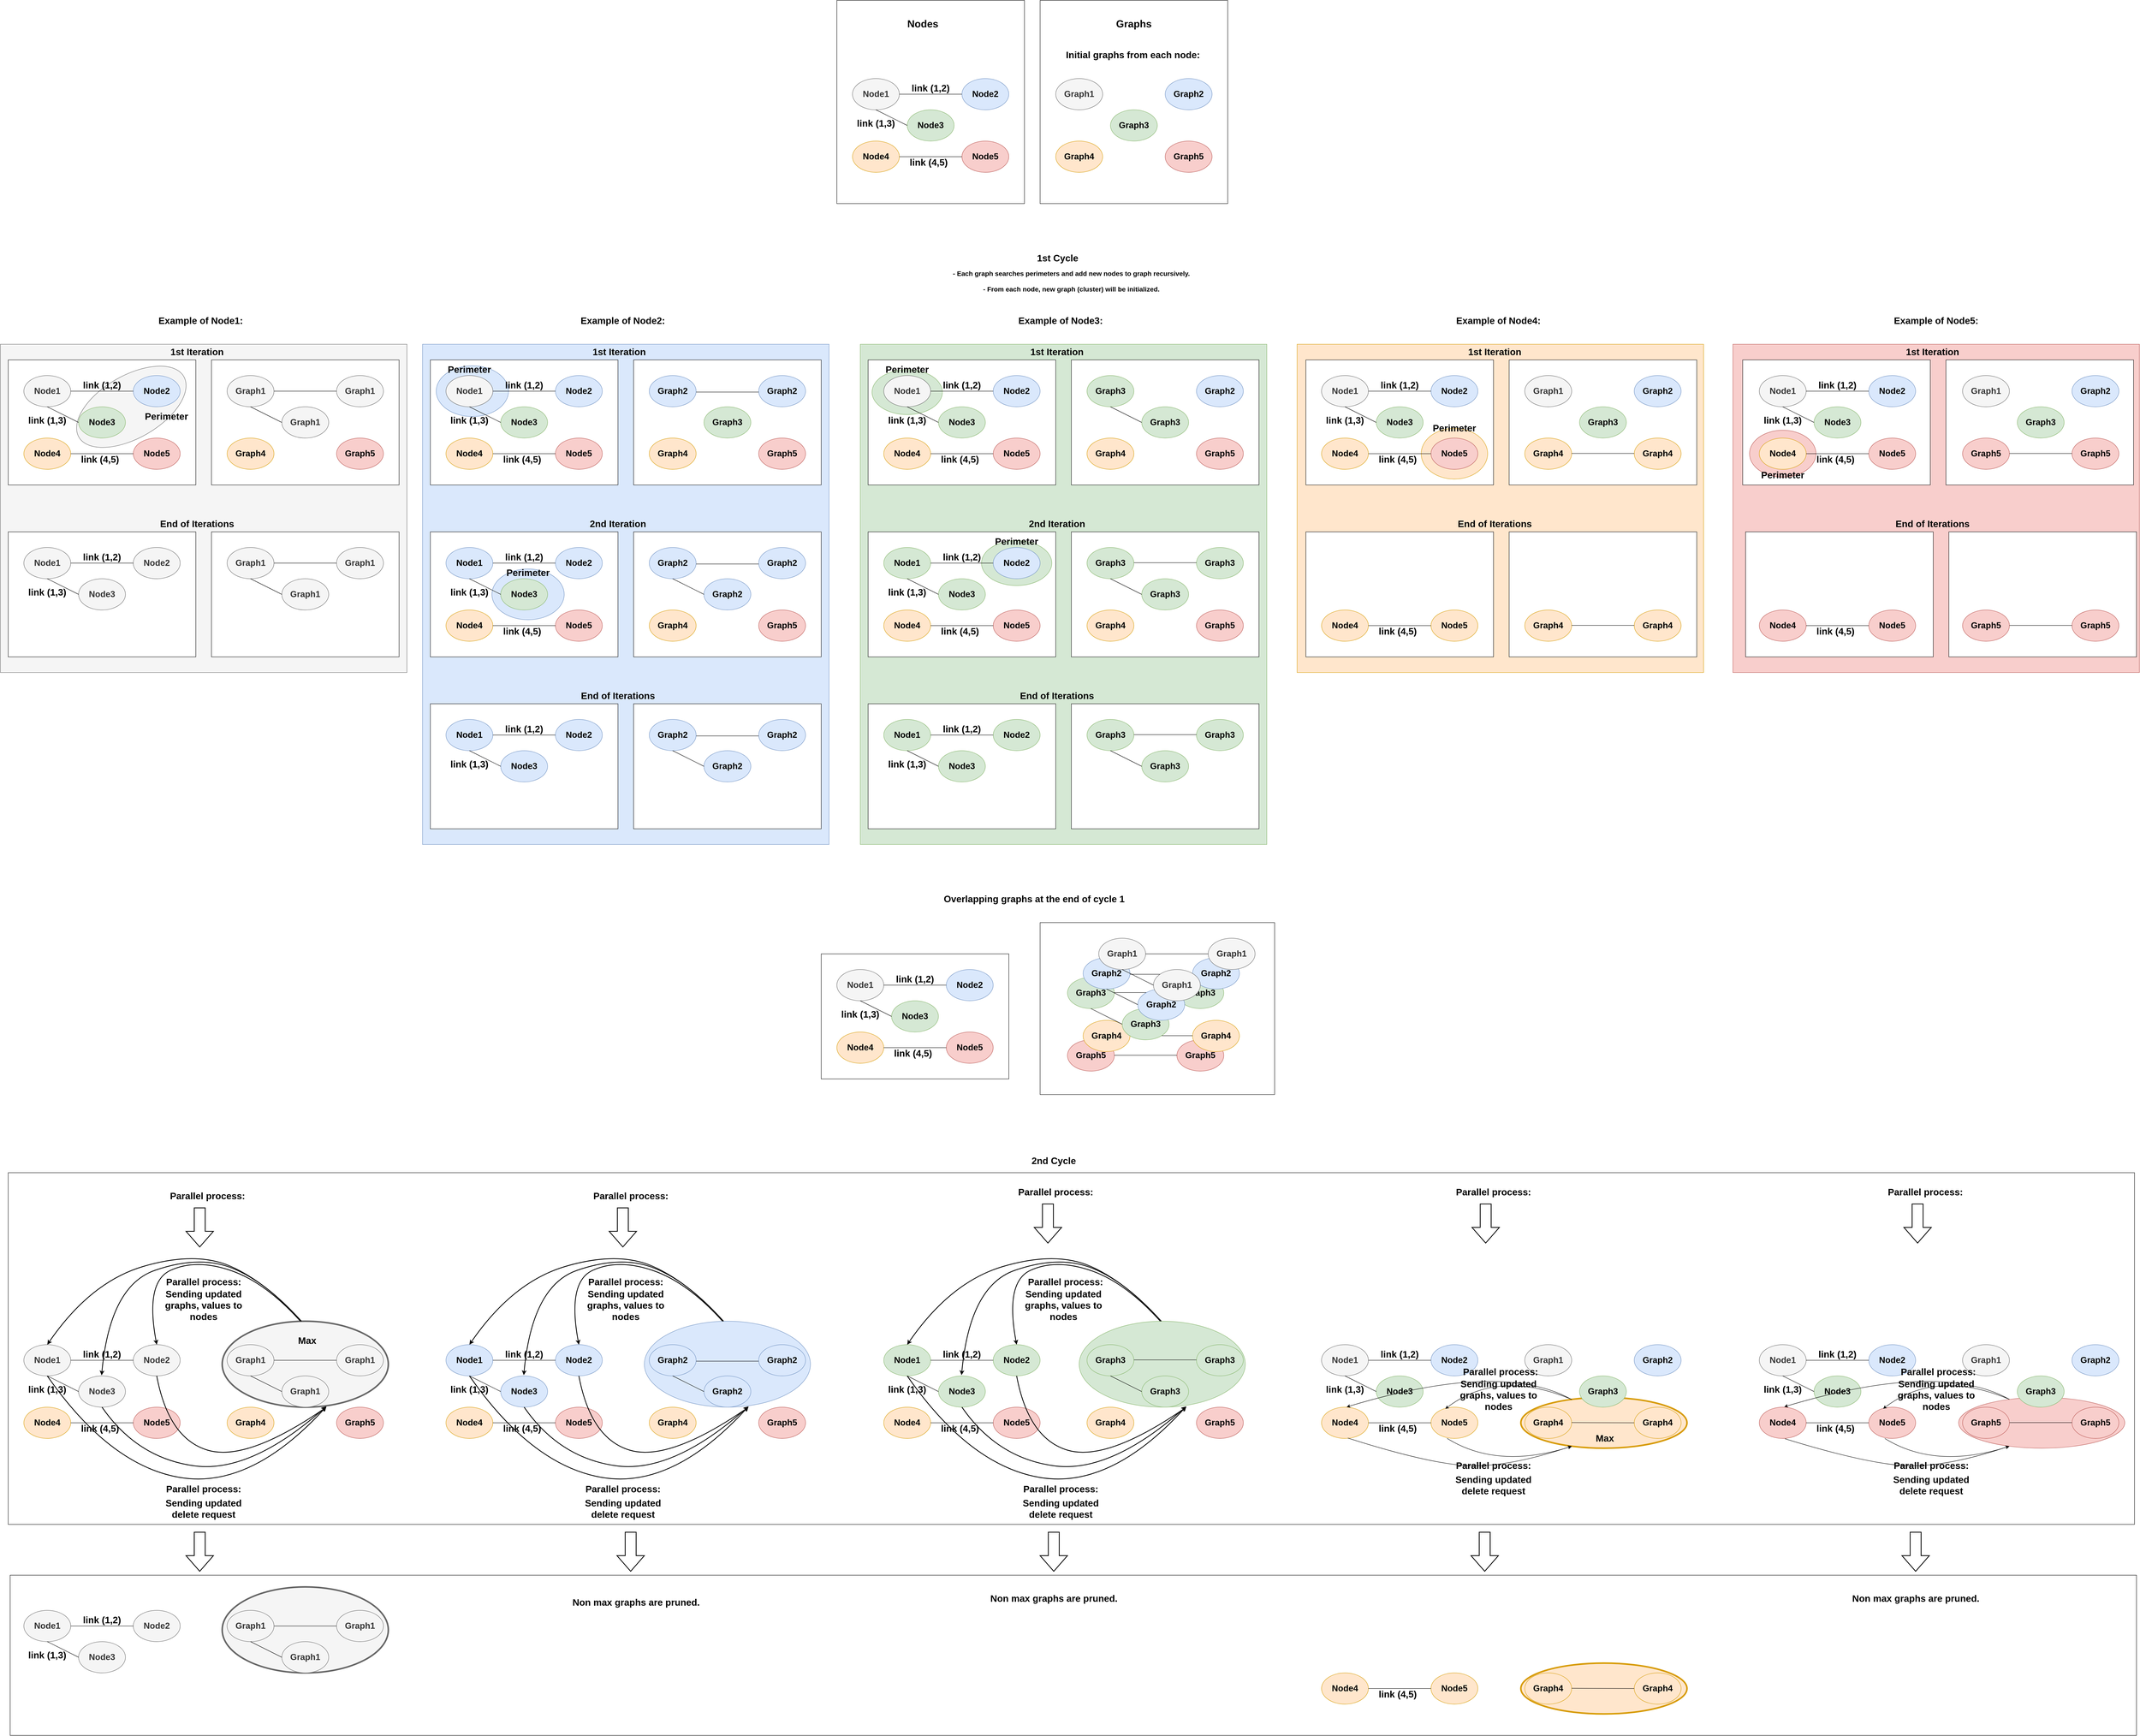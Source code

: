 <mxfile version="22.0.6" type="google">
  <diagram id="-LPtsiYx2Ymb81ymixG_" name="Page-1">
    <mxGraphModel grid="1" page="1" gridSize="10" guides="1" tooltips="1" connect="1" arrows="1" fold="1" pageScale="1" pageWidth="850" pageHeight="1100" math="0" shadow="0">
      <root>
        <mxCell id="0" />
        <mxCell id="1" parent="0" />
        <mxCell id="8zTujfosPJd3p6IDFqLK-922" value="" style="rounded=0;whiteSpace=wrap;html=1;" vertex="1" parent="1">
          <mxGeometry x="85" y="4150" width="5440" height="410" as="geometry" />
        </mxCell>
        <mxCell id="8zTujfosPJd3p6IDFqLK-921" value="" style="rounded=0;whiteSpace=wrap;html=1;" vertex="1" parent="1">
          <mxGeometry x="80" y="3120" width="5440" height="900" as="geometry" />
        </mxCell>
        <mxCell id="8zTujfosPJd3p6IDFqLK-920" value="" style="rounded=0;whiteSpace=wrap;html=1;fillColor=#f8cecc;strokeColor=#b85450;" vertex="1" parent="1">
          <mxGeometry x="4492.5" y="1000" width="1040" height="840" as="geometry" />
        </mxCell>
        <mxCell id="8zTujfosPJd3p6IDFqLK-919" value="" style="rounded=0;whiteSpace=wrap;html=1;fillColor=#ffe6cc;strokeColor=#d79b00;" vertex="1" parent="1">
          <mxGeometry x="3377.5" y="1000" width="1040" height="840" as="geometry" />
        </mxCell>
        <mxCell id="8zTujfosPJd3p6IDFqLK-918" value="" style="rounded=0;whiteSpace=wrap;html=1;fillColor=#d5e8d4;strokeColor=#82b366;" vertex="1" parent="1">
          <mxGeometry x="2260" y="1000" width="1040" height="1280" as="geometry" />
        </mxCell>
        <mxCell id="8zTujfosPJd3p6IDFqLK-917" value="" style="rounded=0;whiteSpace=wrap;html=1;fillColor=#dae8fc;strokeColor=#6c8ebf;" vertex="1" parent="1">
          <mxGeometry x="1140" y="1000" width="1040" height="1280" as="geometry" />
        </mxCell>
        <mxCell id="8zTujfosPJd3p6IDFqLK-916" value="" style="rounded=0;whiteSpace=wrap;html=1;fillColor=#f5f5f5;fontColor=#333333;strokeColor=#666666;" vertex="1" parent="1">
          <mxGeometry x="60" y="1000" width="1040" height="840" as="geometry" />
        </mxCell>
        <mxCell id="8zTujfosPJd3p6IDFqLK-915" value="" style="rounded=0;whiteSpace=wrap;html=1;" vertex="1" parent="1">
          <mxGeometry x="2160" y="2560" width="480" height="320" as="geometry" />
        </mxCell>
        <mxCell id="8zTujfosPJd3p6IDFqLK-914" value="" style="rounded=0;whiteSpace=wrap;html=1;" vertex="1" parent="1">
          <mxGeometry x="2720" y="2480" width="600" height="440" as="geometry" />
        </mxCell>
        <mxCell id="8zTujfosPJd3p6IDFqLK-912" value="" style="rounded=0;whiteSpace=wrap;html=1;" vertex="1" parent="1">
          <mxGeometry x="600" y="1480" width="480" height="320" as="geometry" />
        </mxCell>
        <mxCell id="8zTujfosPJd3p6IDFqLK-913" value="" style="rounded=0;whiteSpace=wrap;html=1;" vertex="1" parent="1">
          <mxGeometry x="80" y="1480" width="480" height="320" as="geometry" />
        </mxCell>
        <mxCell id="8zTujfosPJd3p6IDFqLK-910" value="" style="rounded=0;whiteSpace=wrap;html=1;" vertex="1" parent="1">
          <mxGeometry x="1680" y="1480" width="480" height="320" as="geometry" />
        </mxCell>
        <mxCell id="8zTujfosPJd3p6IDFqLK-911" value="" style="rounded=0;whiteSpace=wrap;html=1;" vertex="1" parent="1">
          <mxGeometry x="1160" y="1480" width="480" height="320" as="geometry" />
        </mxCell>
        <mxCell id="8zTujfosPJd3p6IDFqLK-908" value="" style="rounded=0;whiteSpace=wrap;html=1;" vertex="1" parent="1">
          <mxGeometry x="1680" y="1920" width="480" height="320" as="geometry" />
        </mxCell>
        <mxCell id="8zTujfosPJd3p6IDFqLK-909" value="" style="rounded=0;whiteSpace=wrap;html=1;" vertex="1" parent="1">
          <mxGeometry x="1160" y="1920" width="480" height="320" as="geometry" />
        </mxCell>
        <mxCell id="8zTujfosPJd3p6IDFqLK-906" value="" style="rounded=0;whiteSpace=wrap;html=1;" vertex="1" parent="1">
          <mxGeometry x="2800" y="1920" width="480" height="320" as="geometry" />
        </mxCell>
        <mxCell id="8zTujfosPJd3p6IDFqLK-907" value="" style="rounded=0;whiteSpace=wrap;html=1;" vertex="1" parent="1">
          <mxGeometry x="2280" y="1920" width="480" height="320" as="geometry" />
        </mxCell>
        <mxCell id="8zTujfosPJd3p6IDFqLK-904" value="" style="rounded=0;whiteSpace=wrap;html=1;" vertex="1" parent="1">
          <mxGeometry x="5045" y="1480" width="480" height="320" as="geometry" />
        </mxCell>
        <mxCell id="8zTujfosPJd3p6IDFqLK-905" value="" style="rounded=0;whiteSpace=wrap;html=1;" vertex="1" parent="1">
          <mxGeometry x="4525" y="1480" width="480" height="320" as="geometry" />
        </mxCell>
        <mxCell id="8zTujfosPJd3p6IDFqLK-902" value="" style="rounded=0;whiteSpace=wrap;html=1;" vertex="1" parent="1">
          <mxGeometry x="3920" y="1480" width="480" height="320" as="geometry" />
        </mxCell>
        <mxCell id="8zTujfosPJd3p6IDFqLK-903" value="" style="rounded=0;whiteSpace=wrap;html=1;" vertex="1" parent="1">
          <mxGeometry x="3400" y="1480" width="480" height="320" as="geometry" />
        </mxCell>
        <mxCell id="8zTujfosPJd3p6IDFqLK-900" value="" style="rounded=0;whiteSpace=wrap;html=1;" vertex="1" parent="1">
          <mxGeometry x="2800" y="1480" width="480" height="320" as="geometry" />
        </mxCell>
        <mxCell id="8zTujfosPJd3p6IDFqLK-901" value="" style="rounded=0;whiteSpace=wrap;html=1;" vertex="1" parent="1">
          <mxGeometry x="2280" y="1480" width="480" height="320" as="geometry" />
        </mxCell>
        <mxCell id="8zTujfosPJd3p6IDFqLK-898" value="" style="rounded=0;whiteSpace=wrap;html=1;" vertex="1" parent="1">
          <mxGeometry x="5037.5" y="1040" width="480" height="320" as="geometry" />
        </mxCell>
        <mxCell id="8zTujfosPJd3p6IDFqLK-899" value="" style="rounded=0;whiteSpace=wrap;html=1;" vertex="1" parent="1">
          <mxGeometry x="4517.5" y="1040" width="480" height="320" as="geometry" />
        </mxCell>
        <mxCell id="8zTujfosPJd3p6IDFqLK-896" value="" style="rounded=0;whiteSpace=wrap;html=1;" vertex="1" parent="1">
          <mxGeometry x="3920" y="1040" width="480" height="320" as="geometry" />
        </mxCell>
        <mxCell id="8zTujfosPJd3p6IDFqLK-897" value="" style="rounded=0;whiteSpace=wrap;html=1;" vertex="1" parent="1">
          <mxGeometry x="3400" y="1040" width="480" height="320" as="geometry" />
        </mxCell>
        <mxCell id="8zTujfosPJd3p6IDFqLK-894" value="" style="rounded=0;whiteSpace=wrap;html=1;" vertex="1" parent="1">
          <mxGeometry x="2800" y="1040" width="480" height="320" as="geometry" />
        </mxCell>
        <mxCell id="8zTujfosPJd3p6IDFqLK-895" value="" style="rounded=0;whiteSpace=wrap;html=1;" vertex="1" parent="1">
          <mxGeometry x="2280" y="1040" width="480" height="320" as="geometry" />
        </mxCell>
        <mxCell id="8zTujfosPJd3p6IDFqLK-892" value="" style="rounded=0;whiteSpace=wrap;html=1;" vertex="1" parent="1">
          <mxGeometry x="1680" y="1040" width="480" height="320" as="geometry" />
        </mxCell>
        <mxCell id="8zTujfosPJd3p6IDFqLK-893" value="" style="rounded=0;whiteSpace=wrap;html=1;" vertex="1" parent="1">
          <mxGeometry x="1160" y="1040" width="480" height="320" as="geometry" />
        </mxCell>
        <mxCell id="8zTujfosPJd3p6IDFqLK-890" value="" style="rounded=0;whiteSpace=wrap;html=1;" vertex="1" parent="1">
          <mxGeometry x="600" y="1040" width="480" height="320" as="geometry" />
        </mxCell>
        <mxCell id="8zTujfosPJd3p6IDFqLK-889" value="" style="rounded=0;whiteSpace=wrap;html=1;" vertex="1" parent="1">
          <mxGeometry x="80" y="1040" width="480" height="320" as="geometry" />
        </mxCell>
        <mxCell id="8zTujfosPJd3p6IDFqLK-888" value="" style="rounded=0;whiteSpace=wrap;html=1;" vertex="1" parent="1">
          <mxGeometry x="2720" y="120" width="480" height="520" as="geometry" />
        </mxCell>
        <mxCell id="8zTujfosPJd3p6IDFqLK-887" value="" style="rounded=0;whiteSpace=wrap;html=1;" vertex="1" parent="1">
          <mxGeometry x="2200" y="120" width="480" height="520" as="geometry" />
        </mxCell>
        <mxCell id="8zTujfosPJd3p6IDFqLK-879" value="&lt;font size=&quot;1&quot;&gt;&lt;b style=&quot;font-size: 22px;&quot;&gt;Graph&lt;/b&gt;&lt;/font&gt;&lt;font size=&quot;1&quot;&gt;&lt;b style=&quot;font-size: 22px;&quot;&gt;5&lt;/b&gt;&lt;/font&gt;" style="ellipse;whiteSpace=wrap;html=1;fillColor=#f8cecc;strokeColor=#b85450;" vertex="1" parent="1">
          <mxGeometry x="3070" y="2780" width="120" height="80" as="geometry" />
        </mxCell>
        <mxCell id="8zTujfosPJd3p6IDFqLK-881" value="&lt;font size=&quot;1&quot;&gt;&lt;b style=&quot;font-size: 22px;&quot;&gt;Graph5&lt;/b&gt;&lt;/font&gt;" style="ellipse;whiteSpace=wrap;html=1;fillColor=#f8cecc;strokeColor=#b85450;" vertex="1" parent="1">
          <mxGeometry x="2790" y="2780" width="120" height="80" as="geometry" />
        </mxCell>
        <mxCell id="8zTujfosPJd3p6IDFqLK-882" value="" style="endArrow=none;html=1;rounded=0;entryX=0.5;entryY=1;entryDx=0;entryDy=0;exitX=0;exitY=0.5;exitDx=0;exitDy=0;" edge="1" parent="1">
          <mxGeometry width="50" height="50" relative="1" as="geometry">
            <mxPoint x="3070" y="2819.44" as="sourcePoint" />
            <mxPoint x="2910" y="2819.44" as="targetPoint" />
          </mxGeometry>
        </mxCell>
        <mxCell id="8zTujfosPJd3p6IDFqLK-716" value="" style="ellipse;whiteSpace=wrap;html=1;fillColor=#f8cecc;strokeColor=#b85450;" vertex="1" parent="1">
          <mxGeometry x="5070" y="3695" width="425" height="130" as="geometry" />
        </mxCell>
        <mxCell id="8zTujfosPJd3p6IDFqLK-714" value="" style="ellipse;whiteSpace=wrap;html=1;fillColor=#ffe6cc;strokeColor=#d79b00;strokeWidth=4;" vertex="1" parent="1">
          <mxGeometry x="3950" y="3695" width="425" height="130" as="geometry" />
        </mxCell>
        <mxCell id="8zTujfosPJd3p6IDFqLK-712" value="" style="ellipse;whiteSpace=wrap;html=1;fillColor=#d5e8d4;strokeColor=#82b366;" vertex="1" parent="1">
          <mxGeometry x="2820" y="3500" width="425" height="220" as="geometry" />
        </mxCell>
        <mxCell id="8zTujfosPJd3p6IDFqLK-669" value="" style="ellipse;whiteSpace=wrap;html=1;fillColor=#dae8fc;strokeColor=#6c8ebf;" vertex="1" parent="1">
          <mxGeometry x="1707.5" y="3500" width="425" height="220" as="geometry" />
        </mxCell>
        <mxCell id="8zTujfosPJd3p6IDFqLK-663" value="" style="ellipse;whiteSpace=wrap;html=1;fillColor=#f5f5f5;fontColor=#333333;strokeColor=#666666;strokeWidth=4;" vertex="1" parent="1">
          <mxGeometry x="627.5" y="3500" width="425" height="220" as="geometry" />
        </mxCell>
        <mxCell id="8zTujfosPJd3p6IDFqLK-305" value="" style="ellipse;whiteSpace=wrap;html=1;fillColor=#f8cecc;strokeColor=#b85450;" vertex="1" parent="1">
          <mxGeometry x="4535" y="1220" width="170" height="120" as="geometry" />
        </mxCell>
        <mxCell id="8zTujfosPJd3p6IDFqLK-303" value="" style="ellipse;whiteSpace=wrap;html=1;fillColor=#ffe6cc;strokeColor=#d79b00;" vertex="1" parent="1">
          <mxGeometry x="3695" y="1215" width="170" height="130" as="geometry" />
        </mxCell>
        <mxCell id="8zTujfosPJd3p6IDFqLK-295" value="" style="ellipse;whiteSpace=wrap;html=1;fillColor=#d5e8d4;strokeColor=#82b366;" vertex="1" parent="1">
          <mxGeometry x="2290" y="1065" width="180" height="115" as="geometry" />
        </mxCell>
        <mxCell id="8zTujfosPJd3p6IDFqLK-293" value="" style="ellipse;whiteSpace=wrap;html=1;fillColor=#dae8fc;strokeColor=#6c8ebf;" vertex="1" parent="1">
          <mxGeometry x="1175" y="1055" width="185" height="130" as="geometry" />
        </mxCell>
        <mxCell id="8zTujfosPJd3p6IDFqLK-288" value="" style="ellipse;whiteSpace=wrap;html=1;rotation=-30;fillColor=#f5f5f5;fontColor=#333333;strokeColor=#666666;" vertex="1" parent="1">
          <mxGeometry x="240" y="1080" width="310" height="160" as="geometry" />
        </mxCell>
        <mxCell id="yWlqepLKnhFReXHT1ap5-135" value="&lt;div style=&quot;font-size: 17px;&quot;&gt;&lt;font style=&quot;font-size: 17px;&quot;&gt;&lt;b&gt;- From each node, new graph (cluster) will be initialized.&lt;br&gt;&lt;/b&gt;&lt;/font&gt;&lt;/div&gt;" style="text;html=1;strokeColor=none;fillColor=none;align=center;verticalAlign=middle;whiteSpace=wrap;rounded=0;" vertex="1" parent="1">
          <mxGeometry x="2460" y="840" width="680" height="40" as="geometry" />
        </mxCell>
        <mxCell id="yWlqepLKnhFReXHT1ap5-358" value="&lt;font style=&quot;font-size: 26px;&quot;&gt;&lt;b&gt;Nodes&lt;/b&gt;&lt;/font&gt;" style="text;html=1;strokeColor=none;fillColor=none;align=center;verticalAlign=middle;whiteSpace=wrap;rounded=0;" vertex="1" parent="1">
          <mxGeometry x="2320" y="160" width="200" height="40" as="geometry" />
        </mxCell>
        <mxCell id="yWlqepLKnhFReXHT1ap5-509" value="&lt;div style=&quot;font-size: 17px;&quot;&gt;&lt;font style=&quot;font-size: 17px;&quot;&gt;&lt;b&gt;&lt;font style=&quot;font-size: 17px;&quot;&gt;- Each graph searches perimeters and add new nodes to graph recursively.&lt;/font&gt;&lt;br&gt;&lt;/b&gt;&lt;/font&gt;&lt;/div&gt;" style="text;html=1;strokeColor=none;fillColor=none;align=center;verticalAlign=middle;whiteSpace=wrap;rounded=0;" vertex="1" parent="1">
          <mxGeometry x="2460" y="800" width="680" height="40" as="geometry" />
        </mxCell>
        <mxCell id="yWlqepLKnhFReXHT1ap5-510" value="&lt;font style=&quot;font-size: 24px;&quot;&gt;&lt;b&gt;1st Cycle&lt;br&gt;&lt;/b&gt;&lt;/font&gt;" style="text;html=1;strokeColor=none;fillColor=none;align=center;verticalAlign=middle;whiteSpace=wrap;rounded=0;" vertex="1" parent="1">
          <mxGeometry x="2690" y="760" width="150" height="40" as="geometry" />
        </mxCell>
        <mxCell id="ho9gx_JLgdOQucAHQEbo-1" value="&lt;font size=&quot;1&quot;&gt;&lt;b style=&quot;font-size: 22px;&quot;&gt;Node1&lt;/b&gt;&lt;/font&gt;" style="ellipse;whiteSpace=wrap;html=1;fillColor=#f5f5f5;fontColor=#333333;strokeColor=#666666;" vertex="1" parent="1">
          <mxGeometry x="2240" y="320" width="120" height="80" as="geometry" />
        </mxCell>
        <mxCell id="ho9gx_JLgdOQucAHQEbo-2" value="&lt;font size=&quot;1&quot;&gt;&lt;b style=&quot;font-size: 22px;&quot;&gt;Node2&lt;/b&gt;&lt;/font&gt;" style="ellipse;whiteSpace=wrap;html=1;fillColor=#dae8fc;strokeColor=#6c8ebf;" vertex="1" parent="1">
          <mxGeometry x="2520" y="320" width="120" height="80" as="geometry" />
        </mxCell>
        <mxCell id="ho9gx_JLgdOQucAHQEbo-10" value="&lt;font size=&quot;1&quot;&gt;&lt;b style=&quot;font-size: 22px;&quot;&gt;Node5&lt;/b&gt;&lt;/font&gt;" style="ellipse;whiteSpace=wrap;html=1;fillColor=#f8cecc;strokeColor=#b85450;" vertex="1" parent="1">
          <mxGeometry x="2520" y="480" width="120" height="80" as="geometry" />
        </mxCell>
        <mxCell id="ho9gx_JLgdOQucAHQEbo-27" value="&lt;font size=&quot;1&quot;&gt;&lt;b style=&quot;font-size: 22px;&quot;&gt;Node3&lt;/b&gt;&lt;/font&gt;" style="ellipse;whiteSpace=wrap;html=1;fillColor=#d5e8d4;strokeColor=#82b366;" vertex="1" parent="1">
          <mxGeometry x="2380" y="400" width="120" height="80" as="geometry" />
        </mxCell>
        <mxCell id="ho9gx_JLgdOQucAHQEbo-28" value="&lt;font size=&quot;1&quot;&gt;&lt;b style=&quot;font-size: 22px;&quot;&gt;Node4&lt;/b&gt;&lt;/font&gt;" style="ellipse;whiteSpace=wrap;html=1;fillColor=#ffe6cc;strokeColor=#d79b00;" vertex="1" parent="1">
          <mxGeometry x="2240" y="480" width="120" height="80" as="geometry" />
        </mxCell>
        <mxCell id="ho9gx_JLgdOQucAHQEbo-32" value="" style="endArrow=none;html=1;rounded=0;entryX=0.5;entryY=1;entryDx=0;entryDy=0;exitX=0;exitY=0.5;exitDx=0;exitDy=0;" edge="1" parent="1" source="ho9gx_JLgdOQucAHQEbo-27" target="ho9gx_JLgdOQucAHQEbo-1">
          <mxGeometry width="50" height="50" relative="1" as="geometry">
            <mxPoint x="2380" y="480" as="sourcePoint" />
            <mxPoint x="2620" y="440" as="targetPoint" />
          </mxGeometry>
        </mxCell>
        <mxCell id="ho9gx_JLgdOQucAHQEbo-94" value="&lt;font style=&quot;font-size: 24px;&quot;&gt;&lt;b&gt;Example of Node1:&lt;br&gt;&lt;/b&gt;&lt;/font&gt;" style="text;html=1;strokeColor=none;fillColor=none;align=center;verticalAlign=middle;whiteSpace=wrap;rounded=0;" vertex="1" parent="1">
          <mxGeometry x="440" y="920" width="265" height="40" as="geometry" />
        </mxCell>
        <mxCell id="ho9gx_JLgdOQucAHQEbo-95" value="" style="endArrow=none;html=1;rounded=0;entryX=0.5;entryY=1;entryDx=0;entryDy=0;exitX=0;exitY=0.5;exitDx=0;exitDy=0;" edge="1" parent="1" source="ho9gx_JLgdOQucAHQEbo-2">
          <mxGeometry width="50" height="50" relative="1" as="geometry">
            <mxPoint x="2445" y="440" as="sourcePoint" />
            <mxPoint x="2360" y="360" as="targetPoint" />
          </mxGeometry>
        </mxCell>
        <mxCell id="ho9gx_JLgdOQucAHQEbo-100" value="&lt;b&gt;&lt;font style=&quot;font-size: 24px;&quot;&gt;link (1,2)&lt;/font&gt;&lt;/b&gt;" style="text;html=1;strokeColor=none;fillColor=none;align=center;verticalAlign=middle;whiteSpace=wrap;rounded=0;" vertex="1" parent="1">
          <mxGeometry x="2390" y="330" width="100" height="30" as="geometry" />
        </mxCell>
        <mxCell id="ho9gx_JLgdOQucAHQEbo-104" value="&lt;b&gt;&lt;font style=&quot;font-size: 24px;&quot;&gt;link (1,3)&lt;/font&gt;&lt;/b&gt;" style="text;html=1;strokeColor=none;fillColor=none;align=center;verticalAlign=middle;whiteSpace=wrap;rounded=0;" vertex="1" parent="1">
          <mxGeometry x="2240" y="420" width="120" height="30" as="geometry" />
        </mxCell>
        <mxCell id="ho9gx_JLgdOQucAHQEbo-110" value="&lt;b&gt;&lt;font style=&quot;font-size: 24px;&quot;&gt;link (4,5)&lt;/font&gt;&lt;/b&gt;" style="text;html=1;strokeColor=none;fillColor=none;align=center;verticalAlign=middle;whiteSpace=wrap;rounded=0;" vertex="1" parent="1">
          <mxGeometry x="2370" y="520" width="130" height="30" as="geometry" />
        </mxCell>
        <mxCell id="ho9gx_JLgdOQucAHQEbo-151" value="&lt;font style=&quot;font-size: 24px;&quot;&gt;&lt;b&gt;&amp;nbsp;1st Iteration&lt;br&gt;&lt;/b&gt;&lt;/font&gt;" style="text;html=1;strokeColor=none;fillColor=none;align=center;verticalAlign=middle;whiteSpace=wrap;rounded=0;" vertex="1" parent="1">
          <mxGeometry x="460" y="1000" width="200" height="40" as="geometry" />
        </mxCell>
        <mxCell id="ho9gx_JLgdOQucAHQEbo-193" value="&lt;font style=&quot;font-size: 24px;&quot;&gt;&lt;b&gt;Initial graphs from each node:&lt;br&gt;&lt;/b&gt;&lt;/font&gt;" style="text;html=1;strokeColor=none;fillColor=none;align=center;verticalAlign=middle;whiteSpace=wrap;rounded=0;" vertex="1" parent="1">
          <mxGeometry x="2760" y="240" width="395" height="40" as="geometry" />
        </mxCell>
        <mxCell id="8zTujfosPJd3p6IDFqLK-168" value="" style="endArrow=none;html=1;rounded=0;entryX=0.5;entryY=1;entryDx=0;entryDy=0;exitX=0;exitY=0.5;exitDx=0;exitDy=0;" edge="1" parent="1" source="ho9gx_JLgdOQucAHQEbo-10">
          <mxGeometry width="50" height="50" relative="1" as="geometry">
            <mxPoint x="2440" y="560" as="sourcePoint" />
            <mxPoint x="2360" y="520" as="targetPoint" />
          </mxGeometry>
        </mxCell>
        <mxCell id="8zTujfosPJd3p6IDFqLK-170" value="&lt;font size=&quot;1&quot;&gt;&lt;b style=&quot;font-size: 22px;&quot;&gt;Graph&lt;/b&gt;&lt;/font&gt;&lt;font size=&quot;1&quot;&gt;&lt;b style=&quot;font-size: 22px;&quot;&gt;1&lt;/b&gt;&lt;/font&gt;" style="ellipse;whiteSpace=wrap;html=1;fillColor=#f5f5f5;fontColor=#333333;strokeColor=#666666;" vertex="1" parent="1">
          <mxGeometry x="2760" y="320" width="120" height="80" as="geometry" />
        </mxCell>
        <mxCell id="8zTujfosPJd3p6IDFqLK-171" value="&lt;font size=&quot;1&quot;&gt;&lt;b style=&quot;font-size: 22px;&quot;&gt;Graph&lt;/b&gt;&lt;/font&gt;&lt;font size=&quot;1&quot;&gt;&lt;b style=&quot;font-size: 22px;&quot;&gt;2&lt;/b&gt;&lt;/font&gt;" style="ellipse;whiteSpace=wrap;html=1;fillColor=#dae8fc;strokeColor=#6c8ebf;" vertex="1" parent="1">
          <mxGeometry x="3040" y="320" width="120" height="80" as="geometry" />
        </mxCell>
        <mxCell id="8zTujfosPJd3p6IDFqLK-172" value="&lt;font size=&quot;1&quot;&gt;&lt;b style=&quot;font-size: 22px;&quot;&gt;Graph&lt;/b&gt;&lt;/font&gt;&lt;font size=&quot;1&quot;&gt;&lt;b style=&quot;font-size: 22px;&quot;&gt;5&lt;/b&gt;&lt;/font&gt;" style="ellipse;whiteSpace=wrap;html=1;fillColor=#f8cecc;strokeColor=#b85450;" vertex="1" parent="1">
          <mxGeometry x="3040" y="480" width="120" height="80" as="geometry" />
        </mxCell>
        <mxCell id="8zTujfosPJd3p6IDFqLK-173" value="&lt;font size=&quot;1&quot;&gt;&lt;b style=&quot;font-size: 22px;&quot;&gt;Graph&lt;/b&gt;&lt;/font&gt;&lt;font size=&quot;1&quot;&gt;&lt;b style=&quot;font-size: 22px;&quot;&gt;3&lt;/b&gt;&lt;/font&gt;" style="ellipse;whiteSpace=wrap;html=1;fillColor=#d5e8d4;strokeColor=#82b366;" vertex="1" parent="1">
          <mxGeometry x="2900" y="400" width="120" height="80" as="geometry" />
        </mxCell>
        <mxCell id="8zTujfosPJd3p6IDFqLK-174" value="&lt;font size=&quot;1&quot;&gt;&lt;b style=&quot;font-size: 22px;&quot;&gt;Graph4&lt;/b&gt;&lt;/font&gt;" style="ellipse;whiteSpace=wrap;html=1;fillColor=#ffe6cc;strokeColor=#d79b00;" vertex="1" parent="1">
          <mxGeometry x="2760" y="480" width="120" height="80" as="geometry" />
        </mxCell>
        <mxCell id="8zTujfosPJd3p6IDFqLK-181" value="&lt;font style=&quot;font-size: 26px;&quot;&gt;&lt;b&gt;Graphs&lt;/b&gt;&lt;/font&gt;" style="text;html=1;strokeColor=none;fillColor=none;align=center;verticalAlign=middle;whiteSpace=wrap;rounded=0;" vertex="1" parent="1">
          <mxGeometry x="2860" y="160" width="200" height="40" as="geometry" />
        </mxCell>
        <mxCell id="8zTujfosPJd3p6IDFqLK-182" value="&lt;font size=&quot;1&quot;&gt;&lt;b style=&quot;font-size: 22px;&quot;&gt;Node1&lt;/b&gt;&lt;/font&gt;" style="ellipse;whiteSpace=wrap;html=1;fillColor=#f5f5f5;fontColor=#333333;strokeColor=#666666;" vertex="1" parent="1">
          <mxGeometry x="120" y="1080" width="120" height="80" as="geometry" />
        </mxCell>
        <mxCell id="8zTujfosPJd3p6IDFqLK-183" value="&lt;font size=&quot;1&quot;&gt;&lt;b style=&quot;font-size: 22px;&quot;&gt;Node2&lt;/b&gt;&lt;/font&gt;" style="ellipse;whiteSpace=wrap;html=1;fillColor=#dae8fc;strokeColor=#6c8ebf;" vertex="1" parent="1">
          <mxGeometry x="400" y="1080" width="120" height="80" as="geometry" />
        </mxCell>
        <mxCell id="8zTujfosPJd3p6IDFqLK-184" value="&lt;font size=&quot;1&quot;&gt;&lt;b style=&quot;font-size: 22px;&quot;&gt;Node5&lt;/b&gt;&lt;/font&gt;" style="ellipse;whiteSpace=wrap;html=1;fillColor=#f8cecc;strokeColor=#b85450;" vertex="1" parent="1">
          <mxGeometry x="400" y="1240" width="120" height="80" as="geometry" />
        </mxCell>
        <mxCell id="8zTujfosPJd3p6IDFqLK-185" value="&lt;font size=&quot;1&quot;&gt;&lt;b style=&quot;font-size: 22px;&quot;&gt;Node3&lt;/b&gt;&lt;/font&gt;" style="ellipse;whiteSpace=wrap;html=1;fillColor=#d5e8d4;strokeColor=#82b366;" vertex="1" parent="1">
          <mxGeometry x="260" y="1160" width="120" height="80" as="geometry" />
        </mxCell>
        <mxCell id="8zTujfosPJd3p6IDFqLK-186" value="&lt;font size=&quot;1&quot;&gt;&lt;b style=&quot;font-size: 22px;&quot;&gt;Node4&lt;/b&gt;&lt;/font&gt;" style="ellipse;whiteSpace=wrap;html=1;fillColor=#ffe6cc;strokeColor=#d79b00;" vertex="1" parent="1">
          <mxGeometry x="120" y="1240" width="120" height="80" as="geometry" />
        </mxCell>
        <mxCell id="8zTujfosPJd3p6IDFqLK-187" value="" style="endArrow=none;html=1;rounded=0;entryX=0.5;entryY=1;entryDx=0;entryDy=0;exitX=0;exitY=0.5;exitDx=0;exitDy=0;" edge="1" parent="1" source="8zTujfosPJd3p6IDFqLK-185" target="8zTujfosPJd3p6IDFqLK-182">
          <mxGeometry width="50" height="50" relative="1" as="geometry">
            <mxPoint x="260" y="1240" as="sourcePoint" />
            <mxPoint x="500" y="1200" as="targetPoint" />
          </mxGeometry>
        </mxCell>
        <mxCell id="8zTujfosPJd3p6IDFqLK-188" value="" style="endArrow=none;html=1;rounded=0;entryX=0.5;entryY=1;entryDx=0;entryDy=0;exitX=0;exitY=0.5;exitDx=0;exitDy=0;" edge="1" parent="1" source="8zTujfosPJd3p6IDFqLK-183">
          <mxGeometry width="50" height="50" relative="1" as="geometry">
            <mxPoint x="325" y="1200" as="sourcePoint" />
            <mxPoint x="240" y="1120" as="targetPoint" />
          </mxGeometry>
        </mxCell>
        <mxCell id="8zTujfosPJd3p6IDFqLK-189" value="&lt;b&gt;&lt;font style=&quot;font-size: 24px;&quot;&gt;link (1,2)&lt;/font&gt;&lt;/b&gt;" style="text;html=1;strokeColor=none;fillColor=none;align=center;verticalAlign=middle;whiteSpace=wrap;rounded=0;" vertex="1" parent="1">
          <mxGeometry x="270" y="1090" width="100" height="30" as="geometry" />
        </mxCell>
        <mxCell id="8zTujfosPJd3p6IDFqLK-190" value="&lt;b&gt;&lt;font style=&quot;font-size: 24px;&quot;&gt;link (1,3)&lt;/font&gt;&lt;/b&gt;" style="text;html=1;strokeColor=none;fillColor=none;align=center;verticalAlign=middle;whiteSpace=wrap;rounded=0;" vertex="1" parent="1">
          <mxGeometry x="120" y="1180" width="120" height="30" as="geometry" />
        </mxCell>
        <mxCell id="8zTujfosPJd3p6IDFqLK-191" value="&lt;b&gt;&lt;font style=&quot;font-size: 24px;&quot;&gt;link (4,5)&lt;/font&gt;&lt;/b&gt;" style="text;html=1;strokeColor=none;fillColor=none;align=center;verticalAlign=middle;whiteSpace=wrap;rounded=0;" vertex="1" parent="1">
          <mxGeometry x="250" y="1280" width="130" height="30" as="geometry" />
        </mxCell>
        <mxCell id="8zTujfosPJd3p6IDFqLK-192" value="" style="endArrow=none;html=1;rounded=0;entryX=0.5;entryY=1;entryDx=0;entryDy=0;exitX=0;exitY=0.5;exitDx=0;exitDy=0;" edge="1" parent="1" source="8zTujfosPJd3p6IDFqLK-184">
          <mxGeometry width="50" height="50" relative="1" as="geometry">
            <mxPoint x="320" y="1320" as="sourcePoint" />
            <mxPoint x="240" y="1280" as="targetPoint" />
          </mxGeometry>
        </mxCell>
        <mxCell id="8zTujfosPJd3p6IDFqLK-193" value="&lt;font size=&quot;1&quot;&gt;&lt;b style=&quot;font-size: 22px;&quot;&gt;Graph&lt;/b&gt;&lt;/font&gt;&lt;font size=&quot;1&quot;&gt;&lt;b style=&quot;font-size: 22px;&quot;&gt;1&lt;/b&gt;&lt;/font&gt;" style="ellipse;whiteSpace=wrap;html=1;fillColor=#f5f5f5;fontColor=#333333;strokeColor=#666666;" vertex="1" parent="1">
          <mxGeometry x="640" y="1080" width="120" height="80" as="geometry" />
        </mxCell>
        <mxCell id="8zTujfosPJd3p6IDFqLK-194" value="&lt;font size=&quot;1&quot;&gt;&lt;b style=&quot;font-size: 22px;&quot;&gt;Graph&lt;/b&gt;&lt;/font&gt;&lt;font size=&quot;1&quot;&gt;&lt;b style=&quot;font-size: 22px;&quot;&gt;1&lt;/b&gt;&lt;/font&gt;" style="ellipse;whiteSpace=wrap;html=1;fillColor=#f5f5f5;strokeColor=#666666;fontColor=#333333;" vertex="1" parent="1">
          <mxGeometry x="920" y="1080" width="120" height="80" as="geometry" />
        </mxCell>
        <mxCell id="8zTujfosPJd3p6IDFqLK-195" value="&lt;font size=&quot;1&quot;&gt;&lt;b style=&quot;font-size: 22px;&quot;&gt;Graph&lt;/b&gt;&lt;/font&gt;&lt;font size=&quot;1&quot;&gt;&lt;b style=&quot;font-size: 22px;&quot;&gt;5&lt;/b&gt;&lt;/font&gt;" style="ellipse;whiteSpace=wrap;html=1;fillColor=#f8cecc;strokeColor=#b85450;" vertex="1" parent="1">
          <mxGeometry x="920" y="1240" width="120" height="80" as="geometry" />
        </mxCell>
        <mxCell id="8zTujfosPJd3p6IDFqLK-196" value="&lt;font size=&quot;1&quot;&gt;&lt;b style=&quot;font-size: 22px;&quot;&gt;Graph&lt;/b&gt;&lt;/font&gt;&lt;font size=&quot;1&quot;&gt;&lt;b style=&quot;font-size: 22px;&quot;&gt;1&lt;/b&gt;&lt;/font&gt;" style="ellipse;whiteSpace=wrap;html=1;fillColor=#f5f5f5;strokeColor=#666666;fontColor=#333333;" vertex="1" parent="1">
          <mxGeometry x="780" y="1160" width="120" height="80" as="geometry" />
        </mxCell>
        <mxCell id="8zTujfosPJd3p6IDFqLK-197" value="&lt;font size=&quot;1&quot;&gt;&lt;b style=&quot;font-size: 22px;&quot;&gt;Graph4&lt;/b&gt;&lt;/font&gt;" style="ellipse;whiteSpace=wrap;html=1;fillColor=#ffe6cc;strokeColor=#d79b00;" vertex="1" parent="1">
          <mxGeometry x="640" y="1240" width="120" height="80" as="geometry" />
        </mxCell>
        <mxCell id="8zTujfosPJd3p6IDFqLK-198" value="&lt;font style=&quot;font-size: 24px;&quot;&gt;&lt;b&gt;Example of Node2:&lt;br&gt;&lt;/b&gt;&lt;/font&gt;" style="text;html=1;strokeColor=none;fillColor=none;align=center;verticalAlign=middle;whiteSpace=wrap;rounded=0;" vertex="1" parent="1">
          <mxGeometry x="1520" y="920" width="265" height="40" as="geometry" />
        </mxCell>
        <mxCell id="8zTujfosPJd3p6IDFqLK-199" value="&lt;font style=&quot;font-size: 24px;&quot;&gt;&lt;b&gt;&amp;nbsp;1st Iteration&lt;br&gt;&lt;/b&gt;&lt;/font&gt;" style="text;html=1;strokeColor=none;fillColor=none;align=center;verticalAlign=middle;whiteSpace=wrap;rounded=0;" vertex="1" parent="1">
          <mxGeometry x="1540" y="1000" width="200" height="40" as="geometry" />
        </mxCell>
        <mxCell id="8zTujfosPJd3p6IDFqLK-200" value="&lt;font size=&quot;1&quot;&gt;&lt;b style=&quot;font-size: 22px;&quot;&gt;Node1&lt;/b&gt;&lt;/font&gt;" style="ellipse;whiteSpace=wrap;html=1;fillColor=#f5f5f5;fontColor=#333333;strokeColor=#666666;" vertex="1" parent="1">
          <mxGeometry x="1200" y="1080" width="120" height="80" as="geometry" />
        </mxCell>
        <mxCell id="8zTujfosPJd3p6IDFqLK-201" value="&lt;font size=&quot;1&quot;&gt;&lt;b style=&quot;font-size: 22px;&quot;&gt;Node2&lt;/b&gt;&lt;/font&gt;" style="ellipse;whiteSpace=wrap;html=1;fillColor=#dae8fc;strokeColor=#6c8ebf;" vertex="1" parent="1">
          <mxGeometry x="1480" y="1080" width="120" height="80" as="geometry" />
        </mxCell>
        <mxCell id="8zTujfosPJd3p6IDFqLK-202" value="&lt;font size=&quot;1&quot;&gt;&lt;b style=&quot;font-size: 22px;&quot;&gt;Node5&lt;/b&gt;&lt;/font&gt;" style="ellipse;whiteSpace=wrap;html=1;fillColor=#f8cecc;strokeColor=#b85450;" vertex="1" parent="1">
          <mxGeometry x="1480" y="1240" width="120" height="80" as="geometry" />
        </mxCell>
        <mxCell id="8zTujfosPJd3p6IDFqLK-203" value="&lt;font size=&quot;1&quot;&gt;&lt;b style=&quot;font-size: 22px;&quot;&gt;Node3&lt;/b&gt;&lt;/font&gt;" style="ellipse;whiteSpace=wrap;html=1;fillColor=#d5e8d4;strokeColor=#82b366;" vertex="1" parent="1">
          <mxGeometry x="1340" y="1160" width="120" height="80" as="geometry" />
        </mxCell>
        <mxCell id="8zTujfosPJd3p6IDFqLK-204" value="&lt;font size=&quot;1&quot;&gt;&lt;b style=&quot;font-size: 22px;&quot;&gt;Node4&lt;/b&gt;&lt;/font&gt;" style="ellipse;whiteSpace=wrap;html=1;fillColor=#ffe6cc;strokeColor=#d79b00;" vertex="1" parent="1">
          <mxGeometry x="1200" y="1240" width="120" height="80" as="geometry" />
        </mxCell>
        <mxCell id="8zTujfosPJd3p6IDFqLK-205" value="" style="endArrow=none;html=1;rounded=0;entryX=0.5;entryY=1;entryDx=0;entryDy=0;exitX=0;exitY=0.5;exitDx=0;exitDy=0;" edge="1" parent="1" source="8zTujfosPJd3p6IDFqLK-203" target="8zTujfosPJd3p6IDFqLK-200">
          <mxGeometry width="50" height="50" relative="1" as="geometry">
            <mxPoint x="1340" y="1240" as="sourcePoint" />
            <mxPoint x="1580" y="1200" as="targetPoint" />
          </mxGeometry>
        </mxCell>
        <mxCell id="8zTujfosPJd3p6IDFqLK-206" value="" style="endArrow=none;html=1;rounded=0;entryX=0.5;entryY=1;entryDx=0;entryDy=0;exitX=0;exitY=0.5;exitDx=0;exitDy=0;" edge="1" parent="1" source="8zTujfosPJd3p6IDFqLK-201">
          <mxGeometry width="50" height="50" relative="1" as="geometry">
            <mxPoint x="1405" y="1200" as="sourcePoint" />
            <mxPoint x="1320" y="1120" as="targetPoint" />
          </mxGeometry>
        </mxCell>
        <mxCell id="8zTujfosPJd3p6IDFqLK-207" value="&lt;b&gt;&lt;font style=&quot;font-size: 24px;&quot;&gt;link (1,2)&lt;/font&gt;&lt;/b&gt;" style="text;html=1;strokeColor=none;fillColor=none;align=center;verticalAlign=middle;whiteSpace=wrap;rounded=0;" vertex="1" parent="1">
          <mxGeometry x="1350" y="1090" width="100" height="30" as="geometry" />
        </mxCell>
        <mxCell id="8zTujfosPJd3p6IDFqLK-208" value="&lt;b&gt;&lt;font style=&quot;font-size: 24px;&quot;&gt;link (1,3)&lt;/font&gt;&lt;/b&gt;" style="text;html=1;strokeColor=none;fillColor=none;align=center;verticalAlign=middle;whiteSpace=wrap;rounded=0;" vertex="1" parent="1">
          <mxGeometry x="1200" y="1180" width="120" height="30" as="geometry" />
        </mxCell>
        <mxCell id="8zTujfosPJd3p6IDFqLK-209" value="&lt;b&gt;&lt;font style=&quot;font-size: 24px;&quot;&gt;link (4,5)&lt;/font&gt;&lt;/b&gt;" style="text;html=1;strokeColor=none;fillColor=none;align=center;verticalAlign=middle;whiteSpace=wrap;rounded=0;" vertex="1" parent="1">
          <mxGeometry x="1330" y="1280" width="130" height="30" as="geometry" />
        </mxCell>
        <mxCell id="8zTujfosPJd3p6IDFqLK-210" value="" style="endArrow=none;html=1;rounded=0;entryX=0.5;entryY=1;entryDx=0;entryDy=0;exitX=0;exitY=0.5;exitDx=0;exitDy=0;" edge="1" parent="1" source="8zTujfosPJd3p6IDFqLK-202">
          <mxGeometry width="50" height="50" relative="1" as="geometry">
            <mxPoint x="1400" y="1320" as="sourcePoint" />
            <mxPoint x="1320" y="1280" as="targetPoint" />
          </mxGeometry>
        </mxCell>
        <mxCell id="8zTujfosPJd3p6IDFqLK-211" value="&lt;font size=&quot;1&quot;&gt;&lt;b style=&quot;font-size: 22px;&quot;&gt;Graph&lt;/b&gt;&lt;/font&gt;&lt;font size=&quot;1&quot;&gt;&lt;b style=&quot;font-size: 22px;&quot;&gt;2&lt;/b&gt;&lt;/font&gt;" style="ellipse;whiteSpace=wrap;html=1;fillColor=#dae8fc;strokeColor=#6c8ebf;" vertex="1" parent="1">
          <mxGeometry x="1720" y="1080" width="120" height="80" as="geometry" />
        </mxCell>
        <mxCell id="8zTujfosPJd3p6IDFqLK-212" value="&lt;font size=&quot;1&quot;&gt;&lt;b style=&quot;font-size: 22px;&quot;&gt;Graph&lt;/b&gt;&lt;/font&gt;&lt;font size=&quot;1&quot;&gt;&lt;b style=&quot;font-size: 22px;&quot;&gt;2&lt;/b&gt;&lt;/font&gt;" style="ellipse;whiteSpace=wrap;html=1;fillColor=#dae8fc;strokeColor=#6c8ebf;" vertex="1" parent="1">
          <mxGeometry x="2000" y="1080" width="120" height="80" as="geometry" />
        </mxCell>
        <mxCell id="8zTujfosPJd3p6IDFqLK-213" value="&lt;font size=&quot;1&quot;&gt;&lt;b style=&quot;font-size: 22px;&quot;&gt;Graph&lt;/b&gt;&lt;/font&gt;&lt;font size=&quot;1&quot;&gt;&lt;b style=&quot;font-size: 22px;&quot;&gt;5&lt;/b&gt;&lt;/font&gt;" style="ellipse;whiteSpace=wrap;html=1;fillColor=#f8cecc;strokeColor=#b85450;" vertex="1" parent="1">
          <mxGeometry x="2000" y="1240" width="120" height="80" as="geometry" />
        </mxCell>
        <mxCell id="8zTujfosPJd3p6IDFqLK-214" value="&lt;font size=&quot;1&quot;&gt;&lt;b style=&quot;font-size: 22px;&quot;&gt;Graph&lt;/b&gt;&lt;/font&gt;&lt;font size=&quot;1&quot;&gt;&lt;b style=&quot;font-size: 22px;&quot;&gt;3&lt;/b&gt;&lt;/font&gt;" style="ellipse;whiteSpace=wrap;html=1;fillColor=#d5e8d4;strokeColor=#82b366;" vertex="1" parent="1">
          <mxGeometry x="1860" y="1160" width="120" height="80" as="geometry" />
        </mxCell>
        <mxCell id="8zTujfosPJd3p6IDFqLK-215" value="&lt;font size=&quot;1&quot;&gt;&lt;b style=&quot;font-size: 22px;&quot;&gt;Graph4&lt;/b&gt;&lt;/font&gt;" style="ellipse;whiteSpace=wrap;html=1;fillColor=#ffe6cc;strokeColor=#d79b00;" vertex="1" parent="1">
          <mxGeometry x="1720" y="1240" width="120" height="80" as="geometry" />
        </mxCell>
        <mxCell id="8zTujfosPJd3p6IDFqLK-216" value="&lt;font style=&quot;font-size: 24px;&quot;&gt;&lt;b&gt;Example of Node3:&lt;br&gt;&lt;/b&gt;&lt;/font&gt;" style="text;html=1;strokeColor=none;fillColor=none;align=center;verticalAlign=middle;whiteSpace=wrap;rounded=0;" vertex="1" parent="1">
          <mxGeometry x="2640" y="920" width="265" height="40" as="geometry" />
        </mxCell>
        <mxCell id="8zTujfosPJd3p6IDFqLK-217" value="&lt;font style=&quot;font-size: 24px;&quot;&gt;&lt;b&gt;&amp;nbsp;1st Iteration&lt;br&gt;&lt;/b&gt;&lt;/font&gt;" style="text;html=1;strokeColor=none;fillColor=none;align=center;verticalAlign=middle;whiteSpace=wrap;rounded=0;" vertex="1" parent="1">
          <mxGeometry x="2660" y="1000" width="200" height="40" as="geometry" />
        </mxCell>
        <mxCell id="8zTujfosPJd3p6IDFqLK-218" value="&lt;font size=&quot;1&quot;&gt;&lt;b style=&quot;font-size: 22px;&quot;&gt;Node1&lt;/b&gt;&lt;/font&gt;" style="ellipse;whiteSpace=wrap;html=1;fillColor=#f5f5f5;fontColor=#333333;strokeColor=#666666;" vertex="1" parent="1">
          <mxGeometry x="2320" y="1080" width="120" height="80" as="geometry" />
        </mxCell>
        <mxCell id="8zTujfosPJd3p6IDFqLK-219" value="&lt;font size=&quot;1&quot;&gt;&lt;b style=&quot;font-size: 22px;&quot;&gt;Node2&lt;/b&gt;&lt;/font&gt;" style="ellipse;whiteSpace=wrap;html=1;fillColor=#dae8fc;strokeColor=#6c8ebf;" vertex="1" parent="1">
          <mxGeometry x="2600" y="1080" width="120" height="80" as="geometry" />
        </mxCell>
        <mxCell id="8zTujfosPJd3p6IDFqLK-220" value="&lt;font size=&quot;1&quot;&gt;&lt;b style=&quot;font-size: 22px;&quot;&gt;Node5&lt;/b&gt;&lt;/font&gt;" style="ellipse;whiteSpace=wrap;html=1;fillColor=#f8cecc;strokeColor=#b85450;" vertex="1" parent="1">
          <mxGeometry x="2600" y="1240" width="120" height="80" as="geometry" />
        </mxCell>
        <mxCell id="8zTujfosPJd3p6IDFqLK-221" value="&lt;font size=&quot;1&quot;&gt;&lt;b style=&quot;font-size: 22px;&quot;&gt;Node3&lt;/b&gt;&lt;/font&gt;" style="ellipse;whiteSpace=wrap;html=1;fillColor=#d5e8d4;strokeColor=#82b366;" vertex="1" parent="1">
          <mxGeometry x="2460" y="1160" width="120" height="80" as="geometry" />
        </mxCell>
        <mxCell id="8zTujfosPJd3p6IDFqLK-222" value="&lt;font size=&quot;1&quot;&gt;&lt;b style=&quot;font-size: 22px;&quot;&gt;Node4&lt;/b&gt;&lt;/font&gt;" style="ellipse;whiteSpace=wrap;html=1;fillColor=#ffe6cc;strokeColor=#d79b00;" vertex="1" parent="1">
          <mxGeometry x="2320" y="1240" width="120" height="80" as="geometry" />
        </mxCell>
        <mxCell id="8zTujfosPJd3p6IDFqLK-223" value="" style="endArrow=none;html=1;rounded=0;entryX=0.5;entryY=1;entryDx=0;entryDy=0;exitX=0;exitY=0.5;exitDx=0;exitDy=0;" edge="1" parent="1" source="8zTujfosPJd3p6IDFqLK-221" target="8zTujfosPJd3p6IDFqLK-218">
          <mxGeometry width="50" height="50" relative="1" as="geometry">
            <mxPoint x="2460" y="1240" as="sourcePoint" />
            <mxPoint x="2700" y="1200" as="targetPoint" />
          </mxGeometry>
        </mxCell>
        <mxCell id="8zTujfosPJd3p6IDFqLK-224" value="" style="endArrow=none;html=1;rounded=0;entryX=0.5;entryY=1;entryDx=0;entryDy=0;exitX=0;exitY=0.5;exitDx=0;exitDy=0;" edge="1" parent="1" source="8zTujfosPJd3p6IDFqLK-219">
          <mxGeometry width="50" height="50" relative="1" as="geometry">
            <mxPoint x="2525" y="1200" as="sourcePoint" />
            <mxPoint x="2440" y="1120" as="targetPoint" />
          </mxGeometry>
        </mxCell>
        <mxCell id="8zTujfosPJd3p6IDFqLK-225" value="&lt;b&gt;&lt;font style=&quot;font-size: 24px;&quot;&gt;link (1,2)&lt;/font&gt;&lt;/b&gt;" style="text;html=1;strokeColor=none;fillColor=none;align=center;verticalAlign=middle;whiteSpace=wrap;rounded=0;" vertex="1" parent="1">
          <mxGeometry x="2470" y="1090" width="100" height="30" as="geometry" />
        </mxCell>
        <mxCell id="8zTujfosPJd3p6IDFqLK-226" value="&lt;b&gt;&lt;font style=&quot;font-size: 24px;&quot;&gt;link (1,3)&lt;/font&gt;&lt;/b&gt;" style="text;html=1;strokeColor=none;fillColor=none;align=center;verticalAlign=middle;whiteSpace=wrap;rounded=0;" vertex="1" parent="1">
          <mxGeometry x="2320" y="1180" width="120" height="30" as="geometry" />
        </mxCell>
        <mxCell id="8zTujfosPJd3p6IDFqLK-227" value="&lt;b&gt;&lt;font style=&quot;font-size: 24px;&quot;&gt;link (4,5)&lt;/font&gt;&lt;/b&gt;" style="text;html=1;strokeColor=none;fillColor=none;align=center;verticalAlign=middle;whiteSpace=wrap;rounded=0;" vertex="1" parent="1">
          <mxGeometry x="2450" y="1280" width="130" height="30" as="geometry" />
        </mxCell>
        <mxCell id="8zTujfosPJd3p6IDFqLK-228" value="" style="endArrow=none;html=1;rounded=0;entryX=0.5;entryY=1;entryDx=0;entryDy=0;exitX=0;exitY=0.5;exitDx=0;exitDy=0;" edge="1" parent="1" source="8zTujfosPJd3p6IDFqLK-220">
          <mxGeometry width="50" height="50" relative="1" as="geometry">
            <mxPoint x="2520" y="1320" as="sourcePoint" />
            <mxPoint x="2440" y="1280" as="targetPoint" />
          </mxGeometry>
        </mxCell>
        <mxCell id="8zTujfosPJd3p6IDFqLK-229" value="&lt;font size=&quot;1&quot;&gt;&lt;b style=&quot;font-size: 22px;&quot;&gt;Graph&lt;/b&gt;&lt;/font&gt;&lt;font size=&quot;1&quot;&gt;&lt;b style=&quot;font-size: 22px;&quot;&gt;3&lt;/b&gt;&lt;/font&gt;" style="ellipse;whiteSpace=wrap;html=1;fillColor=#d5e8d4;strokeColor=#82b366;" vertex="1" parent="1">
          <mxGeometry x="2840" y="1080" width="120" height="80" as="geometry" />
        </mxCell>
        <mxCell id="8zTujfosPJd3p6IDFqLK-230" value="&lt;font size=&quot;1&quot;&gt;&lt;b style=&quot;font-size: 22px;&quot;&gt;Graph&lt;/b&gt;&lt;/font&gt;&lt;font size=&quot;1&quot;&gt;&lt;b style=&quot;font-size: 22px;&quot;&gt;2&lt;/b&gt;&lt;/font&gt;" style="ellipse;whiteSpace=wrap;html=1;fillColor=#dae8fc;strokeColor=#6c8ebf;" vertex="1" parent="1">
          <mxGeometry x="3120" y="1080" width="120" height="80" as="geometry" />
        </mxCell>
        <mxCell id="8zTujfosPJd3p6IDFqLK-231" value="&lt;font size=&quot;1&quot;&gt;&lt;b style=&quot;font-size: 22px;&quot;&gt;Graph&lt;/b&gt;&lt;/font&gt;&lt;font size=&quot;1&quot;&gt;&lt;b style=&quot;font-size: 22px;&quot;&gt;5&lt;/b&gt;&lt;/font&gt;" style="ellipse;whiteSpace=wrap;html=1;fillColor=#f8cecc;strokeColor=#b85450;" vertex="1" parent="1">
          <mxGeometry x="3120" y="1240" width="120" height="80" as="geometry" />
        </mxCell>
        <mxCell id="8zTujfosPJd3p6IDFqLK-232" value="&lt;font size=&quot;1&quot;&gt;&lt;b style=&quot;font-size: 22px;&quot;&gt;Graph&lt;/b&gt;&lt;/font&gt;&lt;font size=&quot;1&quot;&gt;&lt;b style=&quot;font-size: 22px;&quot;&gt;3&lt;/b&gt;&lt;/font&gt;" style="ellipse;whiteSpace=wrap;html=1;fillColor=#d5e8d4;strokeColor=#82b366;" vertex="1" parent="1">
          <mxGeometry x="2980" y="1160" width="120" height="80" as="geometry" />
        </mxCell>
        <mxCell id="8zTujfosPJd3p6IDFqLK-233" value="&lt;font size=&quot;1&quot;&gt;&lt;b style=&quot;font-size: 22px;&quot;&gt;Graph4&lt;/b&gt;&lt;/font&gt;" style="ellipse;whiteSpace=wrap;html=1;fillColor=#ffe6cc;strokeColor=#d79b00;" vertex="1" parent="1">
          <mxGeometry x="2840" y="1240" width="120" height="80" as="geometry" />
        </mxCell>
        <mxCell id="8zTujfosPJd3p6IDFqLK-252" value="&lt;font style=&quot;font-size: 24px;&quot;&gt;&lt;b&gt;Example of Node4:&lt;br&gt;&lt;/b&gt;&lt;/font&gt;" style="text;html=1;strokeColor=none;fillColor=none;align=center;verticalAlign=middle;whiteSpace=wrap;rounded=0;" vertex="1" parent="1">
          <mxGeometry x="3760" y="920" width="265" height="40" as="geometry" />
        </mxCell>
        <mxCell id="8zTujfosPJd3p6IDFqLK-253" value="&lt;font style=&quot;font-size: 24px;&quot;&gt;&lt;b&gt;&amp;nbsp;1st Iteration&lt;br&gt;&lt;/b&gt;&lt;/font&gt;" style="text;html=1;strokeColor=none;fillColor=none;align=center;verticalAlign=middle;whiteSpace=wrap;rounded=0;" vertex="1" parent="1">
          <mxGeometry x="3780" y="1000" width="200" height="40" as="geometry" />
        </mxCell>
        <mxCell id="8zTujfosPJd3p6IDFqLK-254" value="&lt;font size=&quot;1&quot;&gt;&lt;b style=&quot;font-size: 22px;&quot;&gt;Node1&lt;/b&gt;&lt;/font&gt;" style="ellipse;whiteSpace=wrap;html=1;fillColor=#f5f5f5;fontColor=#333333;strokeColor=#666666;" vertex="1" parent="1">
          <mxGeometry x="3440" y="1080" width="120" height="80" as="geometry" />
        </mxCell>
        <mxCell id="8zTujfosPJd3p6IDFqLK-255" value="&lt;font size=&quot;1&quot;&gt;&lt;b style=&quot;font-size: 22px;&quot;&gt;Node2&lt;/b&gt;&lt;/font&gt;" style="ellipse;whiteSpace=wrap;html=1;fillColor=#dae8fc;strokeColor=#6c8ebf;" vertex="1" parent="1">
          <mxGeometry x="3720" y="1080" width="120" height="80" as="geometry" />
        </mxCell>
        <mxCell id="8zTujfosPJd3p6IDFqLK-256" value="&lt;font size=&quot;1&quot;&gt;&lt;b style=&quot;font-size: 22px;&quot;&gt;Node5&lt;/b&gt;&lt;/font&gt;" style="ellipse;whiteSpace=wrap;html=1;fillColor=#f8cecc;strokeColor=#b85450;" vertex="1" parent="1">
          <mxGeometry x="3720" y="1240" width="120" height="80" as="geometry" />
        </mxCell>
        <mxCell id="8zTujfosPJd3p6IDFqLK-257" value="&lt;font size=&quot;1&quot;&gt;&lt;b style=&quot;font-size: 22px;&quot;&gt;Node3&lt;/b&gt;&lt;/font&gt;" style="ellipse;whiteSpace=wrap;html=1;fillColor=#d5e8d4;strokeColor=#82b366;" vertex="1" parent="1">
          <mxGeometry x="3580" y="1160" width="120" height="80" as="geometry" />
        </mxCell>
        <mxCell id="8zTujfosPJd3p6IDFqLK-258" value="&lt;font size=&quot;1&quot;&gt;&lt;b style=&quot;font-size: 22px;&quot;&gt;Node4&lt;/b&gt;&lt;/font&gt;" style="ellipse;whiteSpace=wrap;html=1;fillColor=#ffe6cc;strokeColor=#d79b00;" vertex="1" parent="1">
          <mxGeometry x="3440" y="1240" width="120" height="80" as="geometry" />
        </mxCell>
        <mxCell id="8zTujfosPJd3p6IDFqLK-259" value="" style="endArrow=none;html=1;rounded=0;entryX=0.5;entryY=1;entryDx=0;entryDy=0;exitX=0;exitY=0.5;exitDx=0;exitDy=0;" edge="1" parent="1" source="8zTujfosPJd3p6IDFqLK-257" target="8zTujfosPJd3p6IDFqLK-254">
          <mxGeometry width="50" height="50" relative="1" as="geometry">
            <mxPoint x="3580" y="1240" as="sourcePoint" />
            <mxPoint x="3820" y="1200" as="targetPoint" />
          </mxGeometry>
        </mxCell>
        <mxCell id="8zTujfosPJd3p6IDFqLK-260" value="" style="endArrow=none;html=1;rounded=0;entryX=0.5;entryY=1;entryDx=0;entryDy=0;exitX=0;exitY=0.5;exitDx=0;exitDy=0;" edge="1" parent="1" source="8zTujfosPJd3p6IDFqLK-255">
          <mxGeometry width="50" height="50" relative="1" as="geometry">
            <mxPoint x="3645" y="1200" as="sourcePoint" />
            <mxPoint x="3560" y="1120" as="targetPoint" />
          </mxGeometry>
        </mxCell>
        <mxCell id="8zTujfosPJd3p6IDFqLK-261" value="&lt;b&gt;&lt;font style=&quot;font-size: 24px;&quot;&gt;link (1,2)&lt;/font&gt;&lt;/b&gt;" style="text;html=1;strokeColor=none;fillColor=none;align=center;verticalAlign=middle;whiteSpace=wrap;rounded=0;" vertex="1" parent="1">
          <mxGeometry x="3590" y="1090" width="100" height="30" as="geometry" />
        </mxCell>
        <mxCell id="8zTujfosPJd3p6IDFqLK-262" value="&lt;b&gt;&lt;font style=&quot;font-size: 24px;&quot;&gt;link (1,3)&lt;/font&gt;&lt;/b&gt;" style="text;html=1;strokeColor=none;fillColor=none;align=center;verticalAlign=middle;whiteSpace=wrap;rounded=0;" vertex="1" parent="1">
          <mxGeometry x="3440" y="1180" width="120" height="30" as="geometry" />
        </mxCell>
        <mxCell id="8zTujfosPJd3p6IDFqLK-263" value="&lt;b&gt;&lt;font style=&quot;font-size: 24px;&quot;&gt;link (4,5)&lt;/font&gt;&lt;/b&gt;" style="text;html=1;strokeColor=none;fillColor=none;align=center;verticalAlign=middle;whiteSpace=wrap;rounded=0;" vertex="1" parent="1">
          <mxGeometry x="3570" y="1280" width="130" height="30" as="geometry" />
        </mxCell>
        <mxCell id="8zTujfosPJd3p6IDFqLK-264" value="" style="endArrow=none;html=1;rounded=0;entryX=0.5;entryY=1;entryDx=0;entryDy=0;exitX=0;exitY=0.5;exitDx=0;exitDy=0;" edge="1" parent="1" source="8zTujfosPJd3p6IDFqLK-256">
          <mxGeometry width="50" height="50" relative="1" as="geometry">
            <mxPoint x="3640" y="1320" as="sourcePoint" />
            <mxPoint x="3560" y="1280" as="targetPoint" />
          </mxGeometry>
        </mxCell>
        <mxCell id="8zTujfosPJd3p6IDFqLK-265" value="&lt;font size=&quot;1&quot;&gt;&lt;b style=&quot;font-size: 22px;&quot;&gt;Graph&lt;/b&gt;&lt;/font&gt;&lt;font size=&quot;1&quot;&gt;&lt;b style=&quot;font-size: 22px;&quot;&gt;1&lt;/b&gt;&lt;/font&gt;" style="ellipse;whiteSpace=wrap;html=1;fillColor=#f5f5f5;fontColor=#333333;strokeColor=#666666;" vertex="1" parent="1">
          <mxGeometry x="3960" y="1080" width="120" height="80" as="geometry" />
        </mxCell>
        <mxCell id="8zTujfosPJd3p6IDFqLK-266" value="&lt;font size=&quot;1&quot;&gt;&lt;b style=&quot;font-size: 22px;&quot;&gt;Graph&lt;/b&gt;&lt;/font&gt;&lt;font size=&quot;1&quot;&gt;&lt;b style=&quot;font-size: 22px;&quot;&gt;2&lt;/b&gt;&lt;/font&gt;" style="ellipse;whiteSpace=wrap;html=1;fillColor=#dae8fc;strokeColor=#6c8ebf;" vertex="1" parent="1">
          <mxGeometry x="4240" y="1080" width="120" height="80" as="geometry" />
        </mxCell>
        <mxCell id="8zTujfosPJd3p6IDFqLK-267" value="&lt;font size=&quot;1&quot;&gt;&lt;b style=&quot;font-size: 22px;&quot;&gt;Graph&lt;/b&gt;&lt;/font&gt;&lt;font size=&quot;1&quot;&gt;&lt;b style=&quot;font-size: 22px;&quot;&gt;4&lt;/b&gt;&lt;/font&gt;" style="ellipse;whiteSpace=wrap;html=1;fillColor=#ffe6cc;strokeColor=#d79b00;" vertex="1" parent="1">
          <mxGeometry x="4240" y="1240" width="120" height="80" as="geometry" />
        </mxCell>
        <mxCell id="8zTujfosPJd3p6IDFqLK-268" value="&lt;font size=&quot;1&quot;&gt;&lt;b style=&quot;font-size: 22px;&quot;&gt;Graph&lt;/b&gt;&lt;/font&gt;&lt;font size=&quot;1&quot;&gt;&lt;b style=&quot;font-size: 22px;&quot;&gt;3&lt;/b&gt;&lt;/font&gt;" style="ellipse;whiteSpace=wrap;html=1;fillColor=#d5e8d4;strokeColor=#82b366;" vertex="1" parent="1">
          <mxGeometry x="4100" y="1160" width="120" height="80" as="geometry" />
        </mxCell>
        <mxCell id="8zTujfosPJd3p6IDFqLK-269" value="&lt;font size=&quot;1&quot;&gt;&lt;b style=&quot;font-size: 22px;&quot;&gt;Graph4&lt;/b&gt;&lt;/font&gt;" style="ellipse;whiteSpace=wrap;html=1;fillColor=#ffe6cc;strokeColor=#d79b00;" vertex="1" parent="1">
          <mxGeometry x="3960" y="1240" width="120" height="80" as="geometry" />
        </mxCell>
        <mxCell id="8zTujfosPJd3p6IDFqLK-270" value="&lt;font style=&quot;font-size: 24px;&quot;&gt;&lt;b&gt;Example of Node5:&lt;br&gt;&lt;/b&gt;&lt;/font&gt;" style="text;html=1;strokeColor=none;fillColor=none;align=center;verticalAlign=middle;whiteSpace=wrap;rounded=0;" vertex="1" parent="1">
          <mxGeometry x="4880" y="920" width="265" height="40" as="geometry" />
        </mxCell>
        <mxCell id="8zTujfosPJd3p6IDFqLK-271" value="&lt;font style=&quot;font-size: 24px;&quot;&gt;&lt;b&gt;&amp;nbsp;1st Iteration&lt;br&gt;&lt;/b&gt;&lt;/font&gt;" style="text;html=1;strokeColor=none;fillColor=none;align=center;verticalAlign=middle;whiteSpace=wrap;rounded=0;" vertex="1" parent="1">
          <mxGeometry x="4900" y="1000" width="200" height="40" as="geometry" />
        </mxCell>
        <mxCell id="8zTujfosPJd3p6IDFqLK-272" value="&lt;font size=&quot;1&quot;&gt;&lt;b style=&quot;font-size: 22px;&quot;&gt;Node1&lt;/b&gt;&lt;/font&gt;" style="ellipse;whiteSpace=wrap;html=1;fillColor=#f5f5f5;fontColor=#333333;strokeColor=#666666;" vertex="1" parent="1">
          <mxGeometry x="4560" y="1080" width="120" height="80" as="geometry" />
        </mxCell>
        <mxCell id="8zTujfosPJd3p6IDFqLK-273" value="&lt;font size=&quot;1&quot;&gt;&lt;b style=&quot;font-size: 22px;&quot;&gt;Node2&lt;/b&gt;&lt;/font&gt;" style="ellipse;whiteSpace=wrap;html=1;fillColor=#dae8fc;strokeColor=#6c8ebf;" vertex="1" parent="1">
          <mxGeometry x="4840" y="1080" width="120" height="80" as="geometry" />
        </mxCell>
        <mxCell id="8zTujfosPJd3p6IDFqLK-274" value="&lt;font size=&quot;1&quot;&gt;&lt;b style=&quot;font-size: 22px;&quot;&gt;Node5&lt;/b&gt;&lt;/font&gt;" style="ellipse;whiteSpace=wrap;html=1;fillColor=#f8cecc;strokeColor=#b85450;" vertex="1" parent="1">
          <mxGeometry x="4840" y="1240" width="120" height="80" as="geometry" />
        </mxCell>
        <mxCell id="8zTujfosPJd3p6IDFqLK-275" value="&lt;font size=&quot;1&quot;&gt;&lt;b style=&quot;font-size: 22px;&quot;&gt;Node3&lt;/b&gt;&lt;/font&gt;" style="ellipse;whiteSpace=wrap;html=1;fillColor=#d5e8d4;strokeColor=#82b366;" vertex="1" parent="1">
          <mxGeometry x="4700" y="1160" width="120" height="80" as="geometry" />
        </mxCell>
        <mxCell id="8zTujfosPJd3p6IDFqLK-276" value="&lt;font size=&quot;1&quot;&gt;&lt;b style=&quot;font-size: 22px;&quot;&gt;Node4&lt;/b&gt;&lt;/font&gt;" style="ellipse;whiteSpace=wrap;html=1;fillColor=#ffe6cc;strokeColor=#d79b00;" vertex="1" parent="1">
          <mxGeometry x="4560" y="1240" width="120" height="80" as="geometry" />
        </mxCell>
        <mxCell id="8zTujfosPJd3p6IDFqLK-277" value="" style="endArrow=none;html=1;rounded=0;entryX=0.5;entryY=1;entryDx=0;entryDy=0;exitX=0;exitY=0.5;exitDx=0;exitDy=0;" edge="1" parent="1" source="8zTujfosPJd3p6IDFqLK-275" target="8zTujfosPJd3p6IDFqLK-272">
          <mxGeometry width="50" height="50" relative="1" as="geometry">
            <mxPoint x="4700" y="1240" as="sourcePoint" />
            <mxPoint x="4940" y="1200" as="targetPoint" />
          </mxGeometry>
        </mxCell>
        <mxCell id="8zTujfosPJd3p6IDFqLK-278" value="" style="endArrow=none;html=1;rounded=0;entryX=0.5;entryY=1;entryDx=0;entryDy=0;exitX=0;exitY=0.5;exitDx=0;exitDy=0;" edge="1" parent="1" source="8zTujfosPJd3p6IDFqLK-273">
          <mxGeometry width="50" height="50" relative="1" as="geometry">
            <mxPoint x="4765" y="1200" as="sourcePoint" />
            <mxPoint x="4680" y="1120" as="targetPoint" />
          </mxGeometry>
        </mxCell>
        <mxCell id="8zTujfosPJd3p6IDFqLK-279" value="&lt;b&gt;&lt;font style=&quot;font-size: 24px;&quot;&gt;link (1,2)&lt;/font&gt;&lt;/b&gt;" style="text;html=1;strokeColor=none;fillColor=none;align=center;verticalAlign=middle;whiteSpace=wrap;rounded=0;" vertex="1" parent="1">
          <mxGeometry x="4710" y="1090" width="100" height="30" as="geometry" />
        </mxCell>
        <mxCell id="8zTujfosPJd3p6IDFqLK-280" value="&lt;b&gt;&lt;font style=&quot;font-size: 24px;&quot;&gt;link (1,3)&lt;/font&gt;&lt;/b&gt;" style="text;html=1;strokeColor=none;fillColor=none;align=center;verticalAlign=middle;whiteSpace=wrap;rounded=0;" vertex="1" parent="1">
          <mxGeometry x="4560" y="1180" width="120" height="30" as="geometry" />
        </mxCell>
        <mxCell id="8zTujfosPJd3p6IDFqLK-281" value="&lt;b&gt;&lt;font style=&quot;font-size: 24px;&quot;&gt;link (4,5)&lt;/font&gt;&lt;/b&gt;" style="text;html=1;strokeColor=none;fillColor=none;align=center;verticalAlign=middle;whiteSpace=wrap;rounded=0;" vertex="1" parent="1">
          <mxGeometry x="4690" y="1280" width="130" height="30" as="geometry" />
        </mxCell>
        <mxCell id="8zTujfosPJd3p6IDFqLK-282" value="" style="endArrow=none;html=1;rounded=0;entryX=0.5;entryY=1;entryDx=0;entryDy=0;exitX=0;exitY=0.5;exitDx=0;exitDy=0;" edge="1" parent="1" source="8zTujfosPJd3p6IDFqLK-274">
          <mxGeometry width="50" height="50" relative="1" as="geometry">
            <mxPoint x="4760" y="1320" as="sourcePoint" />
            <mxPoint x="4680" y="1280" as="targetPoint" />
          </mxGeometry>
        </mxCell>
        <mxCell id="8zTujfosPJd3p6IDFqLK-283" value="&lt;font size=&quot;1&quot;&gt;&lt;b style=&quot;font-size: 22px;&quot;&gt;Graph&lt;/b&gt;&lt;/font&gt;&lt;font size=&quot;1&quot;&gt;&lt;b style=&quot;font-size: 22px;&quot;&gt;1&lt;/b&gt;&lt;/font&gt;" style="ellipse;whiteSpace=wrap;html=1;fillColor=#f5f5f5;fontColor=#333333;strokeColor=#666666;" vertex="1" parent="1">
          <mxGeometry x="5080" y="1080" width="120" height="80" as="geometry" />
        </mxCell>
        <mxCell id="8zTujfosPJd3p6IDFqLK-284" value="&lt;font size=&quot;1&quot;&gt;&lt;b style=&quot;font-size: 22px;&quot;&gt;Graph&lt;/b&gt;&lt;/font&gt;&lt;font size=&quot;1&quot;&gt;&lt;b style=&quot;font-size: 22px;&quot;&gt;2&lt;/b&gt;&lt;/font&gt;" style="ellipse;whiteSpace=wrap;html=1;fillColor=#dae8fc;strokeColor=#6c8ebf;" vertex="1" parent="1">
          <mxGeometry x="5360" y="1080" width="120" height="80" as="geometry" />
        </mxCell>
        <mxCell id="8zTujfosPJd3p6IDFqLK-285" value="&lt;font size=&quot;1&quot;&gt;&lt;b style=&quot;font-size: 22px;&quot;&gt;Graph&lt;/b&gt;&lt;/font&gt;&lt;font size=&quot;1&quot;&gt;&lt;b style=&quot;font-size: 22px;&quot;&gt;5&lt;/b&gt;&lt;/font&gt;" style="ellipse;whiteSpace=wrap;html=1;fillColor=#f8cecc;strokeColor=#b85450;" vertex="1" parent="1">
          <mxGeometry x="5360" y="1240" width="120" height="80" as="geometry" />
        </mxCell>
        <mxCell id="8zTujfosPJd3p6IDFqLK-286" value="&lt;font size=&quot;1&quot;&gt;&lt;b style=&quot;font-size: 22px;&quot;&gt;Graph&lt;/b&gt;&lt;/font&gt;&lt;font size=&quot;1&quot;&gt;&lt;b style=&quot;font-size: 22px;&quot;&gt;3&lt;/b&gt;&lt;/font&gt;" style="ellipse;whiteSpace=wrap;html=1;fillColor=#d5e8d4;strokeColor=#82b366;" vertex="1" parent="1">
          <mxGeometry x="5220" y="1160" width="120" height="80" as="geometry" />
        </mxCell>
        <mxCell id="8zTujfosPJd3p6IDFqLK-287" value="&lt;font size=&quot;1&quot;&gt;&lt;b style=&quot;font-size: 22px;&quot;&gt;Graph5&lt;/b&gt;&lt;/font&gt;" style="ellipse;whiteSpace=wrap;html=1;fillColor=#f8cecc;strokeColor=#b85450;" vertex="1" parent="1">
          <mxGeometry x="5080" y="1240" width="120" height="80" as="geometry" />
        </mxCell>
        <mxCell id="8zTujfosPJd3p6IDFqLK-290" value="" style="endArrow=none;html=1;rounded=0;entryX=0.5;entryY=1;entryDx=0;entryDy=0;exitX=0;exitY=0.5;exitDx=0;exitDy=0;" edge="1" parent="1">
          <mxGeometry width="50" height="50" relative="1" as="geometry">
            <mxPoint x="780" y="1200" as="sourcePoint" />
            <mxPoint x="700" y="1160" as="targetPoint" />
          </mxGeometry>
        </mxCell>
        <mxCell id="8zTujfosPJd3p6IDFqLK-291" value="" style="endArrow=none;html=1;rounded=0;entryX=0.5;entryY=1;entryDx=0;entryDy=0;exitX=0;exitY=0.5;exitDx=0;exitDy=0;" edge="1" parent="1">
          <mxGeometry width="50" height="50" relative="1" as="geometry">
            <mxPoint x="920" y="1120" as="sourcePoint" />
            <mxPoint x="760" y="1120" as="targetPoint" />
          </mxGeometry>
        </mxCell>
        <mxCell id="8zTujfosPJd3p6IDFqLK-292" value="&lt;b&gt;&lt;font style=&quot;font-size: 24px;&quot;&gt;Perimeter&lt;/font&gt;&lt;/b&gt;" style="text;html=1;strokeColor=none;fillColor=none;align=center;verticalAlign=middle;whiteSpace=wrap;rounded=0;" vertex="1" parent="1">
          <mxGeometry x="435" y="1170" width="100" height="30" as="geometry" />
        </mxCell>
        <mxCell id="8zTujfosPJd3p6IDFqLK-294" value="&lt;b&gt;&lt;font style=&quot;font-size: 24px;&quot;&gt;Perimeter&lt;/font&gt;&lt;/b&gt;" style="text;html=1;strokeColor=none;fillColor=none;align=center;verticalAlign=middle;whiteSpace=wrap;rounded=0;" vertex="1" parent="1">
          <mxGeometry x="1210" y="1050" width="100" height="30" as="geometry" />
        </mxCell>
        <mxCell id="8zTujfosPJd3p6IDFqLK-296" value="&lt;b&gt;&lt;font style=&quot;font-size: 24px;&quot;&gt;Perimeter&lt;/font&gt;&lt;/b&gt;" style="text;html=1;strokeColor=none;fillColor=none;align=center;verticalAlign=middle;whiteSpace=wrap;rounded=0;" vertex="1" parent="1">
          <mxGeometry x="2330" y="1050" width="100" height="30" as="geometry" />
        </mxCell>
        <mxCell id="8zTujfosPJd3p6IDFqLK-297" value="&lt;b&gt;&lt;font style=&quot;font-size: 24px;&quot;&gt;Perimeter&lt;/font&gt;&lt;/b&gt;" style="text;html=1;strokeColor=none;fillColor=none;align=center;verticalAlign=middle;whiteSpace=wrap;rounded=0;" vertex="1" parent="1">
          <mxGeometry x="3730" y="1200" width="100" height="30" as="geometry" />
        </mxCell>
        <mxCell id="8zTujfosPJd3p6IDFqLK-299" value="&lt;b&gt;&lt;font style=&quot;font-size: 24px;&quot;&gt;Perimeter&lt;/font&gt;&lt;/b&gt;" style="text;html=1;strokeColor=none;fillColor=none;align=center;verticalAlign=middle;whiteSpace=wrap;rounded=0;" vertex="1" parent="1">
          <mxGeometry x="4570" y="1320" width="100" height="30" as="geometry" />
        </mxCell>
        <mxCell id="8zTujfosPJd3p6IDFqLK-301" value="" style="endArrow=none;html=1;rounded=0;entryX=0.5;entryY=1;entryDx=0;entryDy=0;exitX=0;exitY=0.5;exitDx=0;exitDy=0;" edge="1" parent="1">
          <mxGeometry width="50" height="50" relative="1" as="geometry">
            <mxPoint x="2000" y="1122.21" as="sourcePoint" />
            <mxPoint x="1840" y="1122.21" as="targetPoint" />
          </mxGeometry>
        </mxCell>
        <mxCell id="8zTujfosPJd3p6IDFqLK-302" value="" style="endArrow=none;html=1;rounded=0;entryX=0.5;entryY=1;entryDx=0;entryDy=0;exitX=0;exitY=0.5;exitDx=0;exitDy=0;" edge="1" parent="1">
          <mxGeometry width="50" height="50" relative="1" as="geometry">
            <mxPoint x="2980" y="1200" as="sourcePoint" />
            <mxPoint x="2900" y="1160" as="targetPoint" />
          </mxGeometry>
        </mxCell>
        <mxCell id="8zTujfosPJd3p6IDFqLK-304" value="" style="endArrow=none;html=1;rounded=0;entryX=0.5;entryY=1;entryDx=0;entryDy=0;exitX=0;exitY=0.5;exitDx=0;exitDy=0;" edge="1" parent="1">
          <mxGeometry width="50" height="50" relative="1" as="geometry">
            <mxPoint x="4240" y="1279.43" as="sourcePoint" />
            <mxPoint x="4080" y="1279.43" as="targetPoint" />
          </mxGeometry>
        </mxCell>
        <mxCell id="8zTujfosPJd3p6IDFqLK-307" value="" style="endArrow=none;html=1;rounded=0;entryX=0.5;entryY=1;entryDx=0;entryDy=0;exitX=0;exitY=0.5;exitDx=0;exitDy=0;" edge="1" parent="1">
          <mxGeometry width="50" height="50" relative="1" as="geometry">
            <mxPoint x="5360" y="1279.44" as="sourcePoint" />
            <mxPoint x="5200" y="1279.44" as="targetPoint" />
          </mxGeometry>
        </mxCell>
        <mxCell id="8zTujfosPJd3p6IDFqLK-310" value="" style="ellipse;whiteSpace=wrap;html=1;fillColor=#d5e8d4;strokeColor=#82b366;" vertex="1" parent="1">
          <mxGeometry x="2570" y="1502.5" width="180" height="115" as="geometry" />
        </mxCell>
        <mxCell id="8zTujfosPJd3p6IDFqLK-311" value="" style="ellipse;whiteSpace=wrap;html=1;fillColor=#dae8fc;strokeColor=#6c8ebf;" vertex="1" parent="1">
          <mxGeometry x="1317.5" y="1575" width="185" height="130" as="geometry" />
        </mxCell>
        <mxCell id="8zTujfosPJd3p6IDFqLK-313" value="&lt;font style=&quot;font-size: 24px;&quot;&gt;&lt;b&gt;&amp;nbsp;End of Iterations&lt;br&gt;&lt;/b&gt;&lt;/font&gt;" style="text;html=1;strokeColor=none;fillColor=none;align=center;verticalAlign=middle;whiteSpace=wrap;rounded=0;" vertex="1" parent="1">
          <mxGeometry x="460" y="1440" width="200" height="40" as="geometry" />
        </mxCell>
        <mxCell id="8zTujfosPJd3p6IDFqLK-314" value="&lt;font size=&quot;1&quot;&gt;&lt;b style=&quot;font-size: 22px;&quot;&gt;Node1&lt;/b&gt;&lt;/font&gt;" style="ellipse;whiteSpace=wrap;html=1;fillColor=#f5f5f5;fontColor=#333333;strokeColor=#666666;" vertex="1" parent="1">
          <mxGeometry x="120" y="1520" width="120" height="80" as="geometry" />
        </mxCell>
        <mxCell id="8zTujfosPJd3p6IDFqLK-315" value="&lt;font size=&quot;1&quot;&gt;&lt;b style=&quot;font-size: 22px;&quot;&gt;Node2&lt;/b&gt;&lt;/font&gt;" style="ellipse;whiteSpace=wrap;html=1;fillColor=#f5f5f5;strokeColor=#666666;fontColor=#333333;" vertex="1" parent="1">
          <mxGeometry x="400" y="1520" width="120" height="80" as="geometry" />
        </mxCell>
        <mxCell id="8zTujfosPJd3p6IDFqLK-317" value="&lt;font size=&quot;1&quot;&gt;&lt;b style=&quot;font-size: 22px;&quot;&gt;Node3&lt;/b&gt;&lt;/font&gt;" style="ellipse;whiteSpace=wrap;html=1;fillColor=#f5f5f5;strokeColor=#666666;fontColor=#333333;" vertex="1" parent="1">
          <mxGeometry x="260" y="1600" width="120" height="80" as="geometry" />
        </mxCell>
        <mxCell id="8zTujfosPJd3p6IDFqLK-319" value="" style="endArrow=none;html=1;rounded=0;entryX=0.5;entryY=1;entryDx=0;entryDy=0;exitX=0;exitY=0.5;exitDx=0;exitDy=0;" edge="1" parent="1" source="8zTujfosPJd3p6IDFqLK-317" target="8zTujfosPJd3p6IDFqLK-314">
          <mxGeometry width="50" height="50" relative="1" as="geometry">
            <mxPoint x="260" y="1680" as="sourcePoint" />
            <mxPoint x="500" y="1640" as="targetPoint" />
          </mxGeometry>
        </mxCell>
        <mxCell id="8zTujfosPJd3p6IDFqLK-320" value="" style="endArrow=none;html=1;rounded=0;entryX=0.5;entryY=1;entryDx=0;entryDy=0;exitX=0;exitY=0.5;exitDx=0;exitDy=0;" edge="1" parent="1" source="8zTujfosPJd3p6IDFqLK-315">
          <mxGeometry width="50" height="50" relative="1" as="geometry">
            <mxPoint x="325" y="1640" as="sourcePoint" />
            <mxPoint x="240" y="1560" as="targetPoint" />
          </mxGeometry>
        </mxCell>
        <mxCell id="8zTujfosPJd3p6IDFqLK-321" value="&lt;b&gt;&lt;font style=&quot;font-size: 24px;&quot;&gt;link (1,2)&lt;/font&gt;&lt;/b&gt;" style="text;html=1;strokeColor=none;fillColor=none;align=center;verticalAlign=middle;whiteSpace=wrap;rounded=0;" vertex="1" parent="1">
          <mxGeometry x="270" y="1530" width="100" height="30" as="geometry" />
        </mxCell>
        <mxCell id="8zTujfosPJd3p6IDFqLK-322" value="&lt;b&gt;&lt;font style=&quot;font-size: 24px;&quot;&gt;link (1,3)&lt;/font&gt;&lt;/b&gt;" style="text;html=1;strokeColor=none;fillColor=none;align=center;verticalAlign=middle;whiteSpace=wrap;rounded=0;" vertex="1" parent="1">
          <mxGeometry x="120" y="1620" width="120" height="30" as="geometry" />
        </mxCell>
        <mxCell id="8zTujfosPJd3p6IDFqLK-325" value="&lt;font size=&quot;1&quot;&gt;&lt;b style=&quot;font-size: 22px;&quot;&gt;Graph&lt;/b&gt;&lt;/font&gt;&lt;font size=&quot;1&quot;&gt;&lt;b style=&quot;font-size: 22px;&quot;&gt;1&lt;/b&gt;&lt;/font&gt;" style="ellipse;whiteSpace=wrap;html=1;fillColor=#f5f5f5;fontColor=#333333;strokeColor=#666666;" vertex="1" parent="1">
          <mxGeometry x="640" y="1520" width="120" height="80" as="geometry" />
        </mxCell>
        <mxCell id="8zTujfosPJd3p6IDFqLK-326" value="&lt;font size=&quot;1&quot;&gt;&lt;b style=&quot;font-size: 22px;&quot;&gt;Graph&lt;/b&gt;&lt;/font&gt;&lt;font size=&quot;1&quot;&gt;&lt;b style=&quot;font-size: 22px;&quot;&gt;1&lt;/b&gt;&lt;/font&gt;" style="ellipse;whiteSpace=wrap;html=1;fillColor=#f5f5f5;strokeColor=#666666;fontColor=#333333;" vertex="1" parent="1">
          <mxGeometry x="920" y="1520" width="120" height="80" as="geometry" />
        </mxCell>
        <mxCell id="8zTujfosPJd3p6IDFqLK-328" value="&lt;font size=&quot;1&quot;&gt;&lt;b style=&quot;font-size: 22px;&quot;&gt;Graph&lt;/b&gt;&lt;/font&gt;&lt;font size=&quot;1&quot;&gt;&lt;b style=&quot;font-size: 22px;&quot;&gt;1&lt;/b&gt;&lt;/font&gt;" style="ellipse;whiteSpace=wrap;html=1;fillColor=#f5f5f5;strokeColor=#666666;fontColor=#333333;" vertex="1" parent="1">
          <mxGeometry x="780" y="1600" width="120" height="80" as="geometry" />
        </mxCell>
        <mxCell id="8zTujfosPJd3p6IDFqLK-330" value="&lt;font style=&quot;font-size: 24px;&quot;&gt;&lt;b&gt;2nd Iteration&lt;br&gt;&lt;/b&gt;&lt;/font&gt;" style="text;html=1;strokeColor=none;fillColor=none;align=center;verticalAlign=middle;whiteSpace=wrap;rounded=0;" vertex="1" parent="1">
          <mxGeometry x="1540" y="1440" width="200" height="40" as="geometry" />
        </mxCell>
        <mxCell id="8zTujfosPJd3p6IDFqLK-331" value="&lt;font size=&quot;1&quot;&gt;&lt;b style=&quot;font-size: 22px;&quot;&gt;Node1&lt;/b&gt;&lt;/font&gt;" style="ellipse;whiteSpace=wrap;html=1;fillColor=#dae8fc;strokeColor=#6c8ebf;" vertex="1" parent="1">
          <mxGeometry x="1200" y="1520" width="120" height="80" as="geometry" />
        </mxCell>
        <mxCell id="8zTujfosPJd3p6IDFqLK-332" value="&lt;font size=&quot;1&quot;&gt;&lt;b style=&quot;font-size: 22px;&quot;&gt;Node2&lt;/b&gt;&lt;/font&gt;" style="ellipse;whiteSpace=wrap;html=1;fillColor=#dae8fc;strokeColor=#6c8ebf;" vertex="1" parent="1">
          <mxGeometry x="1480" y="1520" width="120" height="80" as="geometry" />
        </mxCell>
        <mxCell id="8zTujfosPJd3p6IDFqLK-333" value="&lt;font size=&quot;1&quot;&gt;&lt;b style=&quot;font-size: 22px;&quot;&gt;Node5&lt;/b&gt;&lt;/font&gt;" style="ellipse;whiteSpace=wrap;html=1;fillColor=#f8cecc;strokeColor=#b85450;" vertex="1" parent="1">
          <mxGeometry x="1480" y="1680" width="120" height="80" as="geometry" />
        </mxCell>
        <mxCell id="8zTujfosPJd3p6IDFqLK-334" value="&lt;font size=&quot;1&quot;&gt;&lt;b style=&quot;font-size: 22px;&quot;&gt;Node3&lt;/b&gt;&lt;/font&gt;" style="ellipse;whiteSpace=wrap;html=1;fillColor=#d5e8d4;strokeColor=#82b366;" vertex="1" parent="1">
          <mxGeometry x="1340" y="1600" width="120" height="80" as="geometry" />
        </mxCell>
        <mxCell id="8zTujfosPJd3p6IDFqLK-335" value="&lt;font size=&quot;1&quot;&gt;&lt;b style=&quot;font-size: 22px;&quot;&gt;Node4&lt;/b&gt;&lt;/font&gt;" style="ellipse;whiteSpace=wrap;html=1;fillColor=#ffe6cc;strokeColor=#d79b00;" vertex="1" parent="1">
          <mxGeometry x="1200" y="1680" width="120" height="80" as="geometry" />
        </mxCell>
        <mxCell id="8zTujfosPJd3p6IDFqLK-336" value="" style="endArrow=none;html=1;rounded=0;entryX=0.5;entryY=1;entryDx=0;entryDy=0;exitX=0;exitY=0.5;exitDx=0;exitDy=0;" edge="1" parent="1" source="8zTujfosPJd3p6IDFqLK-334" target="8zTujfosPJd3p6IDFqLK-331">
          <mxGeometry width="50" height="50" relative="1" as="geometry">
            <mxPoint x="1340" y="1680" as="sourcePoint" />
            <mxPoint x="1580" y="1640" as="targetPoint" />
          </mxGeometry>
        </mxCell>
        <mxCell id="8zTujfosPJd3p6IDFqLK-337" value="" style="endArrow=none;html=1;rounded=0;entryX=0.5;entryY=1;entryDx=0;entryDy=0;exitX=0;exitY=0.5;exitDx=0;exitDy=0;" edge="1" parent="1" source="8zTujfosPJd3p6IDFqLK-332">
          <mxGeometry width="50" height="50" relative="1" as="geometry">
            <mxPoint x="1405" y="1640" as="sourcePoint" />
            <mxPoint x="1320" y="1560" as="targetPoint" />
          </mxGeometry>
        </mxCell>
        <mxCell id="8zTujfosPJd3p6IDFqLK-338" value="&lt;b&gt;&lt;font style=&quot;font-size: 24px;&quot;&gt;link (1,2)&lt;/font&gt;&lt;/b&gt;" style="text;html=1;strokeColor=none;fillColor=none;align=center;verticalAlign=middle;whiteSpace=wrap;rounded=0;" vertex="1" parent="1">
          <mxGeometry x="1350" y="1530" width="100" height="30" as="geometry" />
        </mxCell>
        <mxCell id="8zTujfosPJd3p6IDFqLK-339" value="&lt;b&gt;&lt;font style=&quot;font-size: 24px;&quot;&gt;link (1,3)&lt;/font&gt;&lt;/b&gt;" style="text;html=1;strokeColor=none;fillColor=none;align=center;verticalAlign=middle;whiteSpace=wrap;rounded=0;" vertex="1" parent="1">
          <mxGeometry x="1200" y="1620" width="120" height="30" as="geometry" />
        </mxCell>
        <mxCell id="8zTujfosPJd3p6IDFqLK-340" value="&lt;b&gt;&lt;font style=&quot;font-size: 24px;&quot;&gt;link (4,5)&lt;/font&gt;&lt;/b&gt;" style="text;html=1;strokeColor=none;fillColor=none;align=center;verticalAlign=middle;whiteSpace=wrap;rounded=0;" vertex="1" parent="1">
          <mxGeometry x="1330" y="1720" width="130" height="30" as="geometry" />
        </mxCell>
        <mxCell id="8zTujfosPJd3p6IDFqLK-341" value="" style="endArrow=none;html=1;rounded=0;entryX=0.5;entryY=1;entryDx=0;entryDy=0;exitX=0;exitY=0.5;exitDx=0;exitDy=0;" edge="1" parent="1" source="8zTujfosPJd3p6IDFqLK-333">
          <mxGeometry width="50" height="50" relative="1" as="geometry">
            <mxPoint x="1400" y="1760" as="sourcePoint" />
            <mxPoint x="1320" y="1720" as="targetPoint" />
          </mxGeometry>
        </mxCell>
        <mxCell id="8zTujfosPJd3p6IDFqLK-342" value="&lt;font size=&quot;1&quot;&gt;&lt;b style=&quot;font-size: 22px;&quot;&gt;Graph&lt;/b&gt;&lt;/font&gt;&lt;font size=&quot;1&quot;&gt;&lt;b style=&quot;font-size: 22px;&quot;&gt;2&lt;/b&gt;&lt;/font&gt;" style="ellipse;whiteSpace=wrap;html=1;fillColor=#dae8fc;strokeColor=#6c8ebf;" vertex="1" parent="1">
          <mxGeometry x="1720" y="1520" width="120" height="80" as="geometry" />
        </mxCell>
        <mxCell id="8zTujfosPJd3p6IDFqLK-343" value="&lt;font size=&quot;1&quot;&gt;&lt;b style=&quot;font-size: 22px;&quot;&gt;Graph&lt;/b&gt;&lt;/font&gt;&lt;font size=&quot;1&quot;&gt;&lt;b style=&quot;font-size: 22px;&quot;&gt;2&lt;/b&gt;&lt;/font&gt;" style="ellipse;whiteSpace=wrap;html=1;fillColor=#dae8fc;strokeColor=#6c8ebf;" vertex="1" parent="1">
          <mxGeometry x="2000" y="1520" width="120" height="80" as="geometry" />
        </mxCell>
        <mxCell id="8zTujfosPJd3p6IDFqLK-344" value="&lt;font size=&quot;1&quot;&gt;&lt;b style=&quot;font-size: 22px;&quot;&gt;Graph&lt;/b&gt;&lt;/font&gt;&lt;font size=&quot;1&quot;&gt;&lt;b style=&quot;font-size: 22px;&quot;&gt;5&lt;/b&gt;&lt;/font&gt;" style="ellipse;whiteSpace=wrap;html=1;fillColor=#f8cecc;strokeColor=#b85450;" vertex="1" parent="1">
          <mxGeometry x="2000" y="1680" width="120" height="80" as="geometry" />
        </mxCell>
        <mxCell id="8zTujfosPJd3p6IDFqLK-345" value="&lt;font size=&quot;1&quot;&gt;&lt;b style=&quot;font-size: 22px;&quot;&gt;Graph2&lt;/b&gt;&lt;/font&gt;" style="ellipse;whiteSpace=wrap;html=1;fillColor=#dae8fc;strokeColor=#6c8ebf;" vertex="1" parent="1">
          <mxGeometry x="1860" y="1600" width="120" height="80" as="geometry" />
        </mxCell>
        <mxCell id="8zTujfosPJd3p6IDFqLK-346" value="&lt;font size=&quot;1&quot;&gt;&lt;b style=&quot;font-size: 22px;&quot;&gt;Graph4&lt;/b&gt;&lt;/font&gt;" style="ellipse;whiteSpace=wrap;html=1;fillColor=#ffe6cc;strokeColor=#d79b00;" vertex="1" parent="1">
          <mxGeometry x="1720" y="1680" width="120" height="80" as="geometry" />
        </mxCell>
        <mxCell id="8zTujfosPJd3p6IDFqLK-347" value="&lt;font style=&quot;font-size: 24px;&quot;&gt;&lt;b&gt;&amp;nbsp;2nd Iteration&lt;br&gt;&lt;/b&gt;&lt;/font&gt;" style="text;html=1;strokeColor=none;fillColor=none;align=center;verticalAlign=middle;whiteSpace=wrap;rounded=0;" vertex="1" parent="1">
          <mxGeometry x="2660" y="1440" width="200" height="40" as="geometry" />
        </mxCell>
        <mxCell id="8zTujfosPJd3p6IDFqLK-348" value="&lt;font size=&quot;1&quot;&gt;&lt;b style=&quot;font-size: 22px;&quot;&gt;Node1&lt;/b&gt;&lt;/font&gt;" style="ellipse;whiteSpace=wrap;html=1;fillColor=#d5e8d4;strokeColor=#82b366;" vertex="1" parent="1">
          <mxGeometry x="2320" y="1520" width="120" height="80" as="geometry" />
        </mxCell>
        <mxCell id="8zTujfosPJd3p6IDFqLK-349" value="&lt;font size=&quot;1&quot;&gt;&lt;b style=&quot;font-size: 22px;&quot;&gt;Node2&lt;/b&gt;&lt;/font&gt;" style="ellipse;whiteSpace=wrap;html=1;fillColor=#dae8fc;strokeColor=#6c8ebf;" vertex="1" parent="1">
          <mxGeometry x="2600" y="1520" width="120" height="80" as="geometry" />
        </mxCell>
        <mxCell id="8zTujfosPJd3p6IDFqLK-350" value="&lt;font size=&quot;1&quot;&gt;&lt;b style=&quot;font-size: 22px;&quot;&gt;Node5&lt;/b&gt;&lt;/font&gt;" style="ellipse;whiteSpace=wrap;html=1;fillColor=#f8cecc;strokeColor=#b85450;" vertex="1" parent="1">
          <mxGeometry x="2600" y="1680" width="120" height="80" as="geometry" />
        </mxCell>
        <mxCell id="8zTujfosPJd3p6IDFqLK-351" value="&lt;font size=&quot;1&quot;&gt;&lt;b style=&quot;font-size: 22px;&quot;&gt;Node3&lt;/b&gt;&lt;/font&gt;" style="ellipse;whiteSpace=wrap;html=1;fillColor=#d5e8d4;strokeColor=#82b366;" vertex="1" parent="1">
          <mxGeometry x="2460" y="1600" width="120" height="80" as="geometry" />
        </mxCell>
        <mxCell id="8zTujfosPJd3p6IDFqLK-352" value="&lt;font size=&quot;1&quot;&gt;&lt;b style=&quot;font-size: 22px;&quot;&gt;Node4&lt;/b&gt;&lt;/font&gt;" style="ellipse;whiteSpace=wrap;html=1;fillColor=#ffe6cc;strokeColor=#d79b00;" vertex="1" parent="1">
          <mxGeometry x="2320" y="1680" width="120" height="80" as="geometry" />
        </mxCell>
        <mxCell id="8zTujfosPJd3p6IDFqLK-353" value="" style="endArrow=none;html=1;rounded=0;entryX=0.5;entryY=1;entryDx=0;entryDy=0;exitX=0;exitY=0.5;exitDx=0;exitDy=0;" edge="1" parent="1" source="8zTujfosPJd3p6IDFqLK-351" target="8zTujfosPJd3p6IDFqLK-348">
          <mxGeometry width="50" height="50" relative="1" as="geometry">
            <mxPoint x="2460" y="1680" as="sourcePoint" />
            <mxPoint x="2700" y="1640" as="targetPoint" />
          </mxGeometry>
        </mxCell>
        <mxCell id="8zTujfosPJd3p6IDFqLK-354" value="" style="endArrow=none;html=1;rounded=0;entryX=0.5;entryY=1;entryDx=0;entryDy=0;exitX=0;exitY=0.5;exitDx=0;exitDy=0;" edge="1" parent="1" source="8zTujfosPJd3p6IDFqLK-349">
          <mxGeometry width="50" height="50" relative="1" as="geometry">
            <mxPoint x="2525" y="1640" as="sourcePoint" />
            <mxPoint x="2440" y="1560" as="targetPoint" />
          </mxGeometry>
        </mxCell>
        <mxCell id="8zTujfosPJd3p6IDFqLK-355" value="&lt;b&gt;&lt;font style=&quot;font-size: 24px;&quot;&gt;link (1,2)&lt;/font&gt;&lt;/b&gt;" style="text;html=1;strokeColor=none;fillColor=none;align=center;verticalAlign=middle;whiteSpace=wrap;rounded=0;" vertex="1" parent="1">
          <mxGeometry x="2470" y="1530" width="100" height="30" as="geometry" />
        </mxCell>
        <mxCell id="8zTujfosPJd3p6IDFqLK-356" value="&lt;b&gt;&lt;font style=&quot;font-size: 24px;&quot;&gt;link (1,3)&lt;/font&gt;&lt;/b&gt;" style="text;html=1;strokeColor=none;fillColor=none;align=center;verticalAlign=middle;whiteSpace=wrap;rounded=0;" vertex="1" parent="1">
          <mxGeometry x="2320" y="1620" width="120" height="30" as="geometry" />
        </mxCell>
        <mxCell id="8zTujfosPJd3p6IDFqLK-357" value="&lt;b&gt;&lt;font style=&quot;font-size: 24px;&quot;&gt;link (4,5)&lt;/font&gt;&lt;/b&gt;" style="text;html=1;strokeColor=none;fillColor=none;align=center;verticalAlign=middle;whiteSpace=wrap;rounded=0;" vertex="1" parent="1">
          <mxGeometry x="2450" y="1720" width="130" height="30" as="geometry" />
        </mxCell>
        <mxCell id="8zTujfosPJd3p6IDFqLK-358" value="" style="endArrow=none;html=1;rounded=0;entryX=0.5;entryY=1;entryDx=0;entryDy=0;exitX=0;exitY=0.5;exitDx=0;exitDy=0;" edge="1" parent="1" source="8zTujfosPJd3p6IDFqLK-350">
          <mxGeometry width="50" height="50" relative="1" as="geometry">
            <mxPoint x="2520" y="1760" as="sourcePoint" />
            <mxPoint x="2440" y="1720" as="targetPoint" />
          </mxGeometry>
        </mxCell>
        <mxCell id="8zTujfosPJd3p6IDFqLK-359" value="&lt;font size=&quot;1&quot;&gt;&lt;b style=&quot;font-size: 22px;&quot;&gt;Graph&lt;/b&gt;&lt;/font&gt;&lt;font size=&quot;1&quot;&gt;&lt;b style=&quot;font-size: 22px;&quot;&gt;3&lt;/b&gt;&lt;/font&gt;" style="ellipse;whiteSpace=wrap;html=1;fillColor=#d5e8d4;strokeColor=#82b366;" vertex="1" parent="1">
          <mxGeometry x="2840" y="1520" width="120" height="80" as="geometry" />
        </mxCell>
        <mxCell id="8zTujfosPJd3p6IDFqLK-360" value="&lt;font size=&quot;1&quot;&gt;&lt;b style=&quot;font-size: 22px;&quot;&gt;Graph&lt;/b&gt;&lt;/font&gt;&lt;font size=&quot;1&quot;&gt;&lt;b style=&quot;font-size: 22px;&quot;&gt;3&lt;/b&gt;&lt;/font&gt;" style="ellipse;whiteSpace=wrap;html=1;fillColor=#d5e8d4;strokeColor=#82b366;" vertex="1" parent="1">
          <mxGeometry x="3120" y="1520" width="120" height="80" as="geometry" />
        </mxCell>
        <mxCell id="8zTujfosPJd3p6IDFqLK-361" value="&lt;font size=&quot;1&quot;&gt;&lt;b style=&quot;font-size: 22px;&quot;&gt;Graph&lt;/b&gt;&lt;/font&gt;&lt;font size=&quot;1&quot;&gt;&lt;b style=&quot;font-size: 22px;&quot;&gt;5&lt;/b&gt;&lt;/font&gt;" style="ellipse;whiteSpace=wrap;html=1;fillColor=#f8cecc;strokeColor=#b85450;" vertex="1" parent="1">
          <mxGeometry x="3120" y="1680" width="120" height="80" as="geometry" />
        </mxCell>
        <mxCell id="8zTujfosPJd3p6IDFqLK-362" value="&lt;font size=&quot;1&quot;&gt;&lt;b style=&quot;font-size: 22px;&quot;&gt;Graph&lt;/b&gt;&lt;/font&gt;&lt;font size=&quot;1&quot;&gt;&lt;b style=&quot;font-size: 22px;&quot;&gt;3&lt;/b&gt;&lt;/font&gt;" style="ellipse;whiteSpace=wrap;html=1;fillColor=#d5e8d4;strokeColor=#82b366;" vertex="1" parent="1">
          <mxGeometry x="2980" y="1600" width="120" height="80" as="geometry" />
        </mxCell>
        <mxCell id="8zTujfosPJd3p6IDFqLK-363" value="&lt;font size=&quot;1&quot;&gt;&lt;b style=&quot;font-size: 22px;&quot;&gt;Graph4&lt;/b&gt;&lt;/font&gt;" style="ellipse;whiteSpace=wrap;html=1;fillColor=#ffe6cc;strokeColor=#d79b00;" vertex="1" parent="1">
          <mxGeometry x="2840" y="1680" width="120" height="80" as="geometry" />
        </mxCell>
        <mxCell id="8zTujfosPJd3p6IDFqLK-364" value="&lt;font style=&quot;font-size: 24px;&quot;&gt;&lt;b&gt;&amp;nbsp;End of Iterations&lt;br&gt;&lt;/b&gt;&lt;/font&gt;" style="text;html=1;strokeColor=none;fillColor=none;align=center;verticalAlign=middle;whiteSpace=wrap;rounded=0;" vertex="1" parent="1">
          <mxGeometry x="3780" y="1440" width="200" height="40" as="geometry" />
        </mxCell>
        <mxCell id="8zTujfosPJd3p6IDFqLK-367" value="&lt;font size=&quot;1&quot;&gt;&lt;b style=&quot;font-size: 22px;&quot;&gt;Node5&lt;/b&gt;&lt;/font&gt;" style="ellipse;whiteSpace=wrap;html=1;fillColor=#ffe6cc;strokeColor=#d79b00;" vertex="1" parent="1">
          <mxGeometry x="3720" y="1680" width="120" height="80" as="geometry" />
        </mxCell>
        <mxCell id="8zTujfosPJd3p6IDFqLK-369" value="&lt;font size=&quot;1&quot;&gt;&lt;b style=&quot;font-size: 22px;&quot;&gt;Node4&lt;/b&gt;&lt;/font&gt;" style="ellipse;whiteSpace=wrap;html=1;fillColor=#ffe6cc;strokeColor=#d79b00;" vertex="1" parent="1">
          <mxGeometry x="3440" y="1680" width="120" height="80" as="geometry" />
        </mxCell>
        <mxCell id="8zTujfosPJd3p6IDFqLK-374" value="&lt;b&gt;&lt;font style=&quot;font-size: 24px;&quot;&gt;link (4,5)&lt;/font&gt;&lt;/b&gt;" style="text;html=1;strokeColor=none;fillColor=none;align=center;verticalAlign=middle;whiteSpace=wrap;rounded=0;" vertex="1" parent="1">
          <mxGeometry x="3570" y="1720" width="130" height="30" as="geometry" />
        </mxCell>
        <mxCell id="8zTujfosPJd3p6IDFqLK-375" value="" style="endArrow=none;html=1;rounded=0;entryX=0.5;entryY=1;entryDx=0;entryDy=0;exitX=0;exitY=0.5;exitDx=0;exitDy=0;" edge="1" parent="1" source="8zTujfosPJd3p6IDFqLK-367">
          <mxGeometry width="50" height="50" relative="1" as="geometry">
            <mxPoint x="3640" y="1760" as="sourcePoint" />
            <mxPoint x="3560" y="1720" as="targetPoint" />
          </mxGeometry>
        </mxCell>
        <mxCell id="8zTujfosPJd3p6IDFqLK-378" value="&lt;font size=&quot;1&quot;&gt;&lt;b style=&quot;font-size: 22px;&quot;&gt;Graph&lt;/b&gt;&lt;/font&gt;&lt;font size=&quot;1&quot;&gt;&lt;b style=&quot;font-size: 22px;&quot;&gt;4&lt;/b&gt;&lt;/font&gt;" style="ellipse;whiteSpace=wrap;html=1;fillColor=#ffe6cc;strokeColor=#d79b00;" vertex="1" parent="1">
          <mxGeometry x="4240" y="1680" width="120" height="80" as="geometry" />
        </mxCell>
        <mxCell id="8zTujfosPJd3p6IDFqLK-380" value="&lt;font size=&quot;1&quot;&gt;&lt;b style=&quot;font-size: 22px;&quot;&gt;Graph4&lt;/b&gt;&lt;/font&gt;" style="ellipse;whiteSpace=wrap;html=1;fillColor=#ffe6cc;strokeColor=#d79b00;" vertex="1" parent="1">
          <mxGeometry x="3960" y="1680" width="120" height="80" as="geometry" />
        </mxCell>
        <mxCell id="8zTujfosPJd3p6IDFqLK-381" value="&lt;font style=&quot;font-size: 24px;&quot;&gt;&lt;b&gt;&amp;nbsp;End of Iterations&lt;br&gt;&lt;/b&gt;&lt;/font&gt;" style="text;html=1;strokeColor=none;fillColor=none;align=center;verticalAlign=middle;whiteSpace=wrap;rounded=0;" vertex="1" parent="1">
          <mxGeometry x="4900" y="1440" width="200" height="40" as="geometry" />
        </mxCell>
        <mxCell id="8zTujfosPJd3p6IDFqLK-384" value="&lt;font size=&quot;1&quot;&gt;&lt;b style=&quot;font-size: 22px;&quot;&gt;Node5&lt;/b&gt;&lt;/font&gt;" style="ellipse;whiteSpace=wrap;html=1;fillColor=#f8cecc;strokeColor=#b85450;" vertex="1" parent="1">
          <mxGeometry x="4840" y="1680" width="120" height="80" as="geometry" />
        </mxCell>
        <mxCell id="8zTujfosPJd3p6IDFqLK-386" value="&lt;font size=&quot;1&quot;&gt;&lt;b style=&quot;font-size: 22px;&quot;&gt;Node4&lt;/b&gt;&lt;/font&gt;" style="ellipse;whiteSpace=wrap;html=1;fillColor=#f8cecc;strokeColor=#b85450;" vertex="1" parent="1">
          <mxGeometry x="4560" y="1680" width="120" height="80" as="geometry" />
        </mxCell>
        <mxCell id="8zTujfosPJd3p6IDFqLK-391" value="&lt;b&gt;&lt;font style=&quot;font-size: 24px;&quot;&gt;link (4,5)&lt;/font&gt;&lt;/b&gt;" style="text;html=1;strokeColor=none;fillColor=none;align=center;verticalAlign=middle;whiteSpace=wrap;rounded=0;" vertex="1" parent="1">
          <mxGeometry x="4690" y="1720" width="130" height="30" as="geometry" />
        </mxCell>
        <mxCell id="8zTujfosPJd3p6IDFqLK-392" value="" style="endArrow=none;html=1;rounded=0;entryX=0.5;entryY=1;entryDx=0;entryDy=0;exitX=0;exitY=0.5;exitDx=0;exitDy=0;" edge="1" parent="1" source="8zTujfosPJd3p6IDFqLK-384">
          <mxGeometry width="50" height="50" relative="1" as="geometry">
            <mxPoint x="4760" y="1760" as="sourcePoint" />
            <mxPoint x="4680" y="1720" as="targetPoint" />
          </mxGeometry>
        </mxCell>
        <mxCell id="8zTujfosPJd3p6IDFqLK-395" value="&lt;font size=&quot;1&quot;&gt;&lt;b style=&quot;font-size: 22px;&quot;&gt;Graph&lt;/b&gt;&lt;/font&gt;&lt;font size=&quot;1&quot;&gt;&lt;b style=&quot;font-size: 22px;&quot;&gt;5&lt;/b&gt;&lt;/font&gt;" style="ellipse;whiteSpace=wrap;html=1;fillColor=#f8cecc;strokeColor=#b85450;" vertex="1" parent="1">
          <mxGeometry x="5360" y="1680" width="120" height="80" as="geometry" />
        </mxCell>
        <mxCell id="8zTujfosPJd3p6IDFqLK-397" value="&lt;font size=&quot;1&quot;&gt;&lt;b style=&quot;font-size: 22px;&quot;&gt;Graph5&lt;/b&gt;&lt;/font&gt;" style="ellipse;whiteSpace=wrap;html=1;fillColor=#f8cecc;strokeColor=#b85450;" vertex="1" parent="1">
          <mxGeometry x="5080" y="1680" width="120" height="80" as="geometry" />
        </mxCell>
        <mxCell id="8zTujfosPJd3p6IDFqLK-398" value="" style="endArrow=none;html=1;rounded=0;entryX=0.5;entryY=1;entryDx=0;entryDy=0;exitX=0;exitY=0.5;exitDx=0;exitDy=0;" edge="1" parent="1">
          <mxGeometry width="50" height="50" relative="1" as="geometry">
            <mxPoint x="780" y="1640" as="sourcePoint" />
            <mxPoint x="700" y="1600" as="targetPoint" />
          </mxGeometry>
        </mxCell>
        <mxCell id="8zTujfosPJd3p6IDFqLK-399" value="" style="endArrow=none;html=1;rounded=0;entryX=0.5;entryY=1;entryDx=0;entryDy=0;exitX=0;exitY=0.5;exitDx=0;exitDy=0;" edge="1" parent="1">
          <mxGeometry width="50" height="50" relative="1" as="geometry">
            <mxPoint x="920" y="1560" as="sourcePoint" />
            <mxPoint x="760" y="1560" as="targetPoint" />
          </mxGeometry>
        </mxCell>
        <mxCell id="8zTujfosPJd3p6IDFqLK-401" value="&lt;b&gt;&lt;font style=&quot;font-size: 24px;&quot;&gt;Perimeter&lt;/font&gt;&lt;/b&gt;" style="text;html=1;strokeColor=none;fillColor=none;align=center;verticalAlign=middle;whiteSpace=wrap;rounded=0;" vertex="1" parent="1">
          <mxGeometry x="1360" y="1570" width="100" height="30" as="geometry" />
        </mxCell>
        <mxCell id="8zTujfosPJd3p6IDFqLK-402" value="&lt;b&gt;&lt;font style=&quot;font-size: 24px;&quot;&gt;Perimeter&lt;/font&gt;&lt;/b&gt;" style="text;html=1;strokeColor=none;fillColor=none;align=center;verticalAlign=middle;whiteSpace=wrap;rounded=0;" vertex="1" parent="1">
          <mxGeometry x="2610" y="1490" width="100" height="30" as="geometry" />
        </mxCell>
        <mxCell id="8zTujfosPJd3p6IDFqLK-405" value="" style="endArrow=none;html=1;rounded=0;entryX=0.5;entryY=1;entryDx=0;entryDy=0;exitX=0;exitY=0.5;exitDx=0;exitDy=0;" edge="1" parent="1">
          <mxGeometry width="50" height="50" relative="1" as="geometry">
            <mxPoint x="2000" y="1562.21" as="sourcePoint" />
            <mxPoint x="1840" y="1562.21" as="targetPoint" />
          </mxGeometry>
        </mxCell>
        <mxCell id="8zTujfosPJd3p6IDFqLK-406" value="" style="endArrow=none;html=1;rounded=0;entryX=0.5;entryY=1;entryDx=0;entryDy=0;exitX=0;exitY=0.5;exitDx=0;exitDy=0;" edge="1" parent="1">
          <mxGeometry width="50" height="50" relative="1" as="geometry">
            <mxPoint x="2980" y="1640" as="sourcePoint" />
            <mxPoint x="2900" y="1600" as="targetPoint" />
          </mxGeometry>
        </mxCell>
        <mxCell id="8zTujfosPJd3p6IDFqLK-407" value="" style="endArrow=none;html=1;rounded=0;entryX=0.5;entryY=1;entryDx=0;entryDy=0;exitX=0;exitY=0.5;exitDx=0;exitDy=0;" edge="1" parent="1">
          <mxGeometry width="50" height="50" relative="1" as="geometry">
            <mxPoint x="4240" y="1719.43" as="sourcePoint" />
            <mxPoint x="4080" y="1719.43" as="targetPoint" />
          </mxGeometry>
        </mxCell>
        <mxCell id="8zTujfosPJd3p6IDFqLK-408" value="" style="endArrow=none;html=1;rounded=0;entryX=0.5;entryY=1;entryDx=0;entryDy=0;exitX=0;exitY=0.5;exitDx=0;exitDy=0;" edge="1" parent="1">
          <mxGeometry width="50" height="50" relative="1" as="geometry">
            <mxPoint x="5360" y="1719.44" as="sourcePoint" />
            <mxPoint x="5200" y="1719.44" as="targetPoint" />
          </mxGeometry>
        </mxCell>
        <mxCell id="8zTujfosPJd3p6IDFqLK-409" value="" style="endArrow=none;html=1;rounded=0;entryX=0.5;entryY=1;entryDx=0;entryDy=0;exitX=0;exitY=0.5;exitDx=0;exitDy=0;" edge="1" parent="1">
          <mxGeometry width="50" height="50" relative="1" as="geometry">
            <mxPoint x="1860" y="1640" as="sourcePoint" />
            <mxPoint x="1780" y="1600" as="targetPoint" />
          </mxGeometry>
        </mxCell>
        <mxCell id="8zTujfosPJd3p6IDFqLK-412" value="" style="endArrow=none;html=1;rounded=0;entryX=0.5;entryY=1;entryDx=0;entryDy=0;exitX=0;exitY=0.5;exitDx=0;exitDy=0;" edge="1" parent="1">
          <mxGeometry width="50" height="50" relative="1" as="geometry">
            <mxPoint x="3120" y="1558.95" as="sourcePoint" />
            <mxPoint x="2960" y="1558.95" as="targetPoint" />
          </mxGeometry>
        </mxCell>
        <mxCell id="8zTujfosPJd3p6IDFqLK-415" value="&lt;font style=&quot;font-size: 24px;&quot;&gt;&lt;b&gt;End of Iterations&lt;br&gt;&lt;/b&gt;&lt;/font&gt;" style="text;html=1;strokeColor=none;fillColor=none;align=center;verticalAlign=middle;whiteSpace=wrap;rounded=0;" vertex="1" parent="1">
          <mxGeometry x="1540" y="1880" width="200" height="40" as="geometry" />
        </mxCell>
        <mxCell id="8zTujfosPJd3p6IDFqLK-416" value="&lt;font size=&quot;1&quot;&gt;&lt;b style=&quot;font-size: 22px;&quot;&gt;Node1&lt;/b&gt;&lt;/font&gt;" style="ellipse;whiteSpace=wrap;html=1;fillColor=#dae8fc;strokeColor=#6c8ebf;" vertex="1" parent="1">
          <mxGeometry x="1200" y="1960" width="120" height="80" as="geometry" />
        </mxCell>
        <mxCell id="8zTujfosPJd3p6IDFqLK-417" value="&lt;font size=&quot;1&quot;&gt;&lt;b style=&quot;font-size: 22px;&quot;&gt;Node2&lt;/b&gt;&lt;/font&gt;" style="ellipse;whiteSpace=wrap;html=1;fillColor=#dae8fc;strokeColor=#6c8ebf;" vertex="1" parent="1">
          <mxGeometry x="1480" y="1960" width="120" height="80" as="geometry" />
        </mxCell>
        <mxCell id="8zTujfosPJd3p6IDFqLK-419" value="&lt;font size=&quot;1&quot;&gt;&lt;b style=&quot;font-size: 22px;&quot;&gt;Node3&lt;/b&gt;&lt;/font&gt;" style="ellipse;whiteSpace=wrap;html=1;fillColor=#dae8fc;strokeColor=#6c8ebf;" vertex="1" parent="1">
          <mxGeometry x="1340" y="2040" width="120" height="80" as="geometry" />
        </mxCell>
        <mxCell id="8zTujfosPJd3p6IDFqLK-421" value="" style="endArrow=none;html=1;rounded=0;entryX=0.5;entryY=1;entryDx=0;entryDy=0;exitX=0;exitY=0.5;exitDx=0;exitDy=0;" edge="1" parent="1" source="8zTujfosPJd3p6IDFqLK-419" target="8zTujfosPJd3p6IDFqLK-416">
          <mxGeometry width="50" height="50" relative="1" as="geometry">
            <mxPoint x="1340" y="2120" as="sourcePoint" />
            <mxPoint x="1580" y="2080" as="targetPoint" />
          </mxGeometry>
        </mxCell>
        <mxCell id="8zTujfosPJd3p6IDFqLK-422" value="" style="endArrow=none;html=1;rounded=0;entryX=0.5;entryY=1;entryDx=0;entryDy=0;exitX=0;exitY=0.5;exitDx=0;exitDy=0;" edge="1" parent="1" source="8zTujfosPJd3p6IDFqLK-417">
          <mxGeometry width="50" height="50" relative="1" as="geometry">
            <mxPoint x="1405" y="2080" as="sourcePoint" />
            <mxPoint x="1320" y="2000" as="targetPoint" />
          </mxGeometry>
        </mxCell>
        <mxCell id="8zTujfosPJd3p6IDFqLK-423" value="&lt;b&gt;&lt;font style=&quot;font-size: 24px;&quot;&gt;link (1,2)&lt;/font&gt;&lt;/b&gt;" style="text;html=1;strokeColor=none;fillColor=none;align=center;verticalAlign=middle;whiteSpace=wrap;rounded=0;" vertex="1" parent="1">
          <mxGeometry x="1350" y="1970" width="100" height="30" as="geometry" />
        </mxCell>
        <mxCell id="8zTujfosPJd3p6IDFqLK-424" value="&lt;b&gt;&lt;font style=&quot;font-size: 24px;&quot;&gt;link (1,3)&lt;/font&gt;&lt;/b&gt;" style="text;html=1;strokeColor=none;fillColor=none;align=center;verticalAlign=middle;whiteSpace=wrap;rounded=0;" vertex="1" parent="1">
          <mxGeometry x="1200" y="2060" width="120" height="30" as="geometry" />
        </mxCell>
        <mxCell id="8zTujfosPJd3p6IDFqLK-427" value="&lt;font size=&quot;1&quot;&gt;&lt;b style=&quot;font-size: 22px;&quot;&gt;Graph&lt;/b&gt;&lt;/font&gt;&lt;font size=&quot;1&quot;&gt;&lt;b style=&quot;font-size: 22px;&quot;&gt;2&lt;/b&gt;&lt;/font&gt;" style="ellipse;whiteSpace=wrap;html=1;fillColor=#dae8fc;strokeColor=#6c8ebf;" vertex="1" parent="1">
          <mxGeometry x="1720" y="1960" width="120" height="80" as="geometry" />
        </mxCell>
        <mxCell id="8zTujfosPJd3p6IDFqLK-428" value="&lt;font size=&quot;1&quot;&gt;&lt;b style=&quot;font-size: 22px;&quot;&gt;Graph&lt;/b&gt;&lt;/font&gt;&lt;font size=&quot;1&quot;&gt;&lt;b style=&quot;font-size: 22px;&quot;&gt;2&lt;/b&gt;&lt;/font&gt;" style="ellipse;whiteSpace=wrap;html=1;fillColor=#dae8fc;strokeColor=#6c8ebf;" vertex="1" parent="1">
          <mxGeometry x="2000" y="1960" width="120" height="80" as="geometry" />
        </mxCell>
        <mxCell id="8zTujfosPJd3p6IDFqLK-430" value="&lt;font size=&quot;1&quot;&gt;&lt;b style=&quot;font-size: 22px;&quot;&gt;Graph2&lt;/b&gt;&lt;/font&gt;" style="ellipse;whiteSpace=wrap;html=1;fillColor=#dae8fc;strokeColor=#6c8ebf;" vertex="1" parent="1">
          <mxGeometry x="1860" y="2040" width="120" height="80" as="geometry" />
        </mxCell>
        <mxCell id="8zTujfosPJd3p6IDFqLK-432" value="&lt;font style=&quot;font-size: 24px;&quot;&gt;&lt;b&gt;&amp;nbsp;End of Iterations&lt;br&gt;&lt;/b&gt;&lt;/font&gt;" style="text;html=1;strokeColor=none;fillColor=none;align=center;verticalAlign=middle;whiteSpace=wrap;rounded=0;" vertex="1" parent="1">
          <mxGeometry x="2660" y="1880" width="200" height="40" as="geometry" />
        </mxCell>
        <mxCell id="8zTujfosPJd3p6IDFqLK-433" value="&lt;font size=&quot;1&quot;&gt;&lt;b style=&quot;font-size: 22px;&quot;&gt;Node1&lt;/b&gt;&lt;/font&gt;" style="ellipse;whiteSpace=wrap;html=1;fillColor=#d5e8d4;strokeColor=#82b366;" vertex="1" parent="1">
          <mxGeometry x="2320" y="1960" width="120" height="80" as="geometry" />
        </mxCell>
        <mxCell id="8zTujfosPJd3p6IDFqLK-434" value="&lt;font size=&quot;1&quot;&gt;&lt;b style=&quot;font-size: 22px;&quot;&gt;Node2&lt;/b&gt;&lt;/font&gt;" style="ellipse;whiteSpace=wrap;html=1;fillColor=#d5e8d4;strokeColor=#82b366;" vertex="1" parent="1">
          <mxGeometry x="2600" y="1960" width="120" height="80" as="geometry" />
        </mxCell>
        <mxCell id="8zTujfosPJd3p6IDFqLK-436" value="&lt;font size=&quot;1&quot;&gt;&lt;b style=&quot;font-size: 22px;&quot;&gt;Node3&lt;/b&gt;&lt;/font&gt;" style="ellipse;whiteSpace=wrap;html=1;fillColor=#d5e8d4;strokeColor=#82b366;" vertex="1" parent="1">
          <mxGeometry x="2460" y="2040" width="120" height="80" as="geometry" />
        </mxCell>
        <mxCell id="8zTujfosPJd3p6IDFqLK-438" value="" style="endArrow=none;html=1;rounded=0;entryX=0.5;entryY=1;entryDx=0;entryDy=0;exitX=0;exitY=0.5;exitDx=0;exitDy=0;" edge="1" parent="1" source="8zTujfosPJd3p6IDFqLK-436" target="8zTujfosPJd3p6IDFqLK-433">
          <mxGeometry width="50" height="50" relative="1" as="geometry">
            <mxPoint x="2460" y="2120" as="sourcePoint" />
            <mxPoint x="2700" y="2080" as="targetPoint" />
          </mxGeometry>
        </mxCell>
        <mxCell id="8zTujfosPJd3p6IDFqLK-439" value="" style="endArrow=none;html=1;rounded=0;entryX=0.5;entryY=1;entryDx=0;entryDy=0;exitX=0;exitY=0.5;exitDx=0;exitDy=0;" edge="1" parent="1" source="8zTujfosPJd3p6IDFqLK-434">
          <mxGeometry width="50" height="50" relative="1" as="geometry">
            <mxPoint x="2525" y="2080" as="sourcePoint" />
            <mxPoint x="2440" y="2000" as="targetPoint" />
          </mxGeometry>
        </mxCell>
        <mxCell id="8zTujfosPJd3p6IDFqLK-440" value="&lt;b&gt;&lt;font style=&quot;font-size: 24px;&quot;&gt;link (1,2)&lt;/font&gt;&lt;/b&gt;" style="text;html=1;strokeColor=none;fillColor=none;align=center;verticalAlign=middle;whiteSpace=wrap;rounded=0;" vertex="1" parent="1">
          <mxGeometry x="2470" y="1970" width="100" height="30" as="geometry" />
        </mxCell>
        <mxCell id="8zTujfosPJd3p6IDFqLK-441" value="&lt;b&gt;&lt;font style=&quot;font-size: 24px;&quot;&gt;link (1,3)&lt;/font&gt;&lt;/b&gt;" style="text;html=1;strokeColor=none;fillColor=none;align=center;verticalAlign=middle;whiteSpace=wrap;rounded=0;" vertex="1" parent="1">
          <mxGeometry x="2320" y="2060" width="120" height="30" as="geometry" />
        </mxCell>
        <mxCell id="8zTujfosPJd3p6IDFqLK-444" value="&lt;font size=&quot;1&quot;&gt;&lt;b style=&quot;font-size: 22px;&quot;&gt;Graph&lt;/b&gt;&lt;/font&gt;&lt;font size=&quot;1&quot;&gt;&lt;b style=&quot;font-size: 22px;&quot;&gt;3&lt;/b&gt;&lt;/font&gt;" style="ellipse;whiteSpace=wrap;html=1;fillColor=#d5e8d4;strokeColor=#82b366;" vertex="1" parent="1">
          <mxGeometry x="2840" y="1960" width="120" height="80" as="geometry" />
        </mxCell>
        <mxCell id="8zTujfosPJd3p6IDFqLK-445" value="&lt;font size=&quot;1&quot;&gt;&lt;b style=&quot;font-size: 22px;&quot;&gt;Graph&lt;/b&gt;&lt;/font&gt;&lt;font size=&quot;1&quot;&gt;&lt;b style=&quot;font-size: 22px;&quot;&gt;3&lt;/b&gt;&lt;/font&gt;" style="ellipse;whiteSpace=wrap;html=1;fillColor=#d5e8d4;strokeColor=#82b366;" vertex="1" parent="1">
          <mxGeometry x="3120" y="1960" width="120" height="80" as="geometry" />
        </mxCell>
        <mxCell id="8zTujfosPJd3p6IDFqLK-447" value="&lt;font size=&quot;1&quot;&gt;&lt;b style=&quot;font-size: 22px;&quot;&gt;Graph&lt;/b&gt;&lt;/font&gt;&lt;font size=&quot;1&quot;&gt;&lt;b style=&quot;font-size: 22px;&quot;&gt;3&lt;/b&gt;&lt;/font&gt;" style="ellipse;whiteSpace=wrap;html=1;fillColor=#d5e8d4;strokeColor=#82b366;" vertex="1" parent="1">
          <mxGeometry x="2980" y="2040" width="120" height="80" as="geometry" />
        </mxCell>
        <mxCell id="8zTujfosPJd3p6IDFqLK-451" value="" style="endArrow=none;html=1;rounded=0;entryX=0.5;entryY=1;entryDx=0;entryDy=0;exitX=0;exitY=0.5;exitDx=0;exitDy=0;" edge="1" parent="1">
          <mxGeometry width="50" height="50" relative="1" as="geometry">
            <mxPoint x="2000" y="2002.21" as="sourcePoint" />
            <mxPoint x="1840" y="2002.21" as="targetPoint" />
          </mxGeometry>
        </mxCell>
        <mxCell id="8zTujfosPJd3p6IDFqLK-452" value="" style="endArrow=none;html=1;rounded=0;entryX=0.5;entryY=1;entryDx=0;entryDy=0;exitX=0;exitY=0.5;exitDx=0;exitDy=0;" edge="1" parent="1">
          <mxGeometry width="50" height="50" relative="1" as="geometry">
            <mxPoint x="2980" y="2080" as="sourcePoint" />
            <mxPoint x="2900" y="2040" as="targetPoint" />
          </mxGeometry>
        </mxCell>
        <mxCell id="8zTujfosPJd3p6IDFqLK-453" value="" style="endArrow=none;html=1;rounded=0;entryX=0.5;entryY=1;entryDx=0;entryDy=0;exitX=0;exitY=0.5;exitDx=0;exitDy=0;" edge="1" parent="1">
          <mxGeometry width="50" height="50" relative="1" as="geometry">
            <mxPoint x="1860" y="2080" as="sourcePoint" />
            <mxPoint x="1780" y="2040" as="targetPoint" />
          </mxGeometry>
        </mxCell>
        <mxCell id="8zTujfosPJd3p6IDFqLK-454" value="" style="endArrow=none;html=1;rounded=0;entryX=0.5;entryY=1;entryDx=0;entryDy=0;exitX=0;exitY=0.5;exitDx=0;exitDy=0;" edge="1" parent="1">
          <mxGeometry width="50" height="50" relative="1" as="geometry">
            <mxPoint x="3120" y="1998.95" as="sourcePoint" />
            <mxPoint x="2960" y="1998.95" as="targetPoint" />
          </mxGeometry>
        </mxCell>
        <mxCell id="8zTujfosPJd3p6IDFqLK-556" value="&lt;font style=&quot;font-size: 24px;&quot;&gt;&lt;b&gt;2nd Cycle&lt;br&gt;&lt;/b&gt;&lt;/font&gt;" style="text;html=1;strokeColor=none;fillColor=none;align=center;verticalAlign=middle;whiteSpace=wrap;rounded=0;" vertex="1" parent="1">
          <mxGeometry x="2680" y="3070" width="150" height="40" as="geometry" />
        </mxCell>
        <mxCell id="8zTujfosPJd3p6IDFqLK-557" value="&lt;font size=&quot;1&quot;&gt;&lt;b style=&quot;font-size: 22px;&quot;&gt;Node1&lt;/b&gt;&lt;/font&gt;" style="ellipse;whiteSpace=wrap;html=1;fillColor=#f5f5f5;fontColor=#333333;strokeColor=#666666;" vertex="1" parent="1">
          <mxGeometry x="120" y="3560" width="120" height="80" as="geometry" />
        </mxCell>
        <mxCell id="8zTujfosPJd3p6IDFqLK-558" value="&lt;font size=&quot;1&quot;&gt;&lt;b style=&quot;font-size: 22px;&quot;&gt;Node2&lt;/b&gt;&lt;/font&gt;" style="ellipse;whiteSpace=wrap;html=1;fillColor=#f5f5f5;strokeColor=#666666;fontColor=#333333;" vertex="1" parent="1">
          <mxGeometry x="400" y="3560" width="120" height="80" as="geometry" />
        </mxCell>
        <mxCell id="8zTujfosPJd3p6IDFqLK-559" value="&lt;font size=&quot;1&quot;&gt;&lt;b style=&quot;font-size: 22px;&quot;&gt;Node5&lt;/b&gt;&lt;/font&gt;" style="ellipse;whiteSpace=wrap;html=1;fillColor=#f8cecc;strokeColor=#b85450;" vertex="1" parent="1">
          <mxGeometry x="400" y="3720" width="120" height="80" as="geometry" />
        </mxCell>
        <mxCell id="8zTujfosPJd3p6IDFqLK-560" value="&lt;font size=&quot;1&quot;&gt;&lt;b style=&quot;font-size: 22px;&quot;&gt;Node3&lt;/b&gt;&lt;/font&gt;" style="ellipse;whiteSpace=wrap;html=1;fillColor=#f5f5f5;strokeColor=#666666;fontColor=#333333;" vertex="1" parent="1">
          <mxGeometry x="260" y="3640" width="120" height="80" as="geometry" />
        </mxCell>
        <mxCell id="8zTujfosPJd3p6IDFqLK-561" value="&lt;font size=&quot;1&quot;&gt;&lt;b style=&quot;font-size: 22px;&quot;&gt;Node4&lt;/b&gt;&lt;/font&gt;" style="ellipse;whiteSpace=wrap;html=1;fillColor=#ffe6cc;strokeColor=#d79b00;" vertex="1" parent="1">
          <mxGeometry x="120" y="3720" width="120" height="80" as="geometry" />
        </mxCell>
        <mxCell id="8zTujfosPJd3p6IDFqLK-562" value="" style="endArrow=none;html=1;rounded=0;entryX=0.5;entryY=1;entryDx=0;entryDy=0;exitX=0;exitY=0.5;exitDx=0;exitDy=0;" edge="1" parent="1" source="8zTujfosPJd3p6IDFqLK-560" target="8zTujfosPJd3p6IDFqLK-557">
          <mxGeometry width="50" height="50" relative="1" as="geometry">
            <mxPoint x="260" y="3720" as="sourcePoint" />
            <mxPoint x="500" y="3680" as="targetPoint" />
          </mxGeometry>
        </mxCell>
        <mxCell id="8zTujfosPJd3p6IDFqLK-563" value="" style="endArrow=none;html=1;rounded=0;entryX=0.5;entryY=1;entryDx=0;entryDy=0;exitX=0;exitY=0.5;exitDx=0;exitDy=0;" edge="1" parent="1" source="8zTujfosPJd3p6IDFqLK-558">
          <mxGeometry width="50" height="50" relative="1" as="geometry">
            <mxPoint x="325" y="3680" as="sourcePoint" />
            <mxPoint x="240" y="3600" as="targetPoint" />
          </mxGeometry>
        </mxCell>
        <mxCell id="8zTujfosPJd3p6IDFqLK-564" value="&lt;b&gt;&lt;font style=&quot;font-size: 24px;&quot;&gt;link (1,2)&lt;/font&gt;&lt;/b&gt;" style="text;html=1;strokeColor=none;fillColor=none;align=center;verticalAlign=middle;whiteSpace=wrap;rounded=0;" vertex="1" parent="1">
          <mxGeometry x="270" y="3570" width="100" height="30" as="geometry" />
        </mxCell>
        <mxCell id="8zTujfosPJd3p6IDFqLK-565" value="&lt;b&gt;&lt;font style=&quot;font-size: 24px;&quot;&gt;link (1,3)&lt;/font&gt;&lt;/b&gt;" style="text;html=1;strokeColor=none;fillColor=none;align=center;verticalAlign=middle;whiteSpace=wrap;rounded=0;" vertex="1" parent="1">
          <mxGeometry x="120" y="3660" width="120" height="30" as="geometry" />
        </mxCell>
        <mxCell id="8zTujfosPJd3p6IDFqLK-566" value="&lt;b&gt;&lt;font style=&quot;font-size: 24px;&quot;&gt;link (4,5)&lt;/font&gt;&lt;/b&gt;" style="text;html=1;strokeColor=none;fillColor=none;align=center;verticalAlign=middle;whiteSpace=wrap;rounded=0;" vertex="1" parent="1">
          <mxGeometry x="250" y="3760" width="130" height="30" as="geometry" />
        </mxCell>
        <mxCell id="8zTujfosPJd3p6IDFqLK-567" value="" style="endArrow=none;html=1;rounded=0;entryX=0.5;entryY=1;entryDx=0;entryDy=0;exitX=0;exitY=0.5;exitDx=0;exitDy=0;" edge="1" parent="1" source="8zTujfosPJd3p6IDFqLK-559">
          <mxGeometry width="50" height="50" relative="1" as="geometry">
            <mxPoint x="320" y="3800" as="sourcePoint" />
            <mxPoint x="240" y="3760" as="targetPoint" />
          </mxGeometry>
        </mxCell>
        <mxCell id="8zTujfosPJd3p6IDFqLK-568" value="&lt;font size=&quot;1&quot;&gt;&lt;b style=&quot;font-size: 22px;&quot;&gt;Graph&lt;/b&gt;&lt;/font&gt;&lt;font size=&quot;1&quot;&gt;&lt;b style=&quot;font-size: 22px;&quot;&gt;1&lt;/b&gt;&lt;/font&gt;" style="ellipse;whiteSpace=wrap;html=1;fillColor=#f5f5f5;fontColor=#333333;strokeColor=#666666;" vertex="1" parent="1">
          <mxGeometry x="640" y="3560" width="120" height="80" as="geometry" />
        </mxCell>
        <mxCell id="8zTujfosPJd3p6IDFqLK-569" value="&lt;font size=&quot;1&quot;&gt;&lt;b style=&quot;font-size: 22px;&quot;&gt;Graph&lt;/b&gt;&lt;/font&gt;&lt;font size=&quot;1&quot;&gt;&lt;b style=&quot;font-size: 22px;&quot;&gt;1&lt;/b&gt;&lt;/font&gt;" style="ellipse;whiteSpace=wrap;html=1;fillColor=#f5f5f5;strokeColor=#666666;fontColor=#333333;" vertex="1" parent="1">
          <mxGeometry x="920" y="3560" width="120" height="80" as="geometry" />
        </mxCell>
        <mxCell id="8zTujfosPJd3p6IDFqLK-570" value="&lt;font size=&quot;1&quot;&gt;&lt;b style=&quot;font-size: 22px;&quot;&gt;Graph&lt;/b&gt;&lt;/font&gt;&lt;font size=&quot;1&quot;&gt;&lt;b style=&quot;font-size: 22px;&quot;&gt;5&lt;/b&gt;&lt;/font&gt;" style="ellipse;whiteSpace=wrap;html=1;fillColor=#f8cecc;strokeColor=#b85450;" vertex="1" parent="1">
          <mxGeometry x="920" y="3720" width="120" height="80" as="geometry" />
        </mxCell>
        <mxCell id="8zTujfosPJd3p6IDFqLK-571" value="&lt;font size=&quot;1&quot;&gt;&lt;b style=&quot;font-size: 22px;&quot;&gt;Graph&lt;/b&gt;&lt;/font&gt;&lt;font size=&quot;1&quot;&gt;&lt;b style=&quot;font-size: 22px;&quot;&gt;1&lt;/b&gt;&lt;/font&gt;" style="ellipse;whiteSpace=wrap;html=1;fillColor=#f5f5f5;strokeColor=#666666;fontColor=#333333;" vertex="1" parent="1">
          <mxGeometry x="780" y="3640" width="120" height="80" as="geometry" />
        </mxCell>
        <mxCell id="8zTujfosPJd3p6IDFqLK-572" value="&lt;font size=&quot;1&quot;&gt;&lt;b style=&quot;font-size: 22px;&quot;&gt;Graph4&lt;/b&gt;&lt;/font&gt;" style="ellipse;whiteSpace=wrap;html=1;fillColor=#ffe6cc;strokeColor=#d79b00;" vertex="1" parent="1">
          <mxGeometry x="640" y="3720" width="120" height="80" as="geometry" />
        </mxCell>
        <mxCell id="8zTujfosPJd3p6IDFqLK-573" value="" style="endArrow=none;html=1;rounded=0;entryX=0.5;entryY=1;entryDx=0;entryDy=0;exitX=0;exitY=0.5;exitDx=0;exitDy=0;" edge="1" parent="1">
          <mxGeometry width="50" height="50" relative="1" as="geometry">
            <mxPoint x="780" y="3680" as="sourcePoint" />
            <mxPoint x="700" y="3640" as="targetPoint" />
          </mxGeometry>
        </mxCell>
        <mxCell id="8zTujfosPJd3p6IDFqLK-574" value="" style="endArrow=none;html=1;rounded=0;entryX=0.5;entryY=1;entryDx=0;entryDy=0;exitX=0;exitY=0.5;exitDx=0;exitDy=0;" edge="1" parent="1">
          <mxGeometry width="50" height="50" relative="1" as="geometry">
            <mxPoint x="920" y="3600" as="sourcePoint" />
            <mxPoint x="760" y="3600" as="targetPoint" />
          </mxGeometry>
        </mxCell>
        <mxCell id="8zTujfosPJd3p6IDFqLK-575" value="&lt;font size=&quot;1&quot;&gt;&lt;b style=&quot;font-size: 22px;&quot;&gt;Node1&lt;/b&gt;&lt;/font&gt;" style="ellipse;whiteSpace=wrap;html=1;fillColor=#dae8fc;strokeColor=#6c8ebf;" vertex="1" parent="1">
          <mxGeometry x="1200" y="3560" width="120" height="80" as="geometry" />
        </mxCell>
        <mxCell id="8zTujfosPJd3p6IDFqLK-576" value="&lt;font size=&quot;1&quot;&gt;&lt;b style=&quot;font-size: 22px;&quot;&gt;Node2&lt;/b&gt;&lt;/font&gt;" style="ellipse;whiteSpace=wrap;html=1;fillColor=#dae8fc;strokeColor=#6c8ebf;" vertex="1" parent="1">
          <mxGeometry x="1480" y="3560" width="120" height="80" as="geometry" />
        </mxCell>
        <mxCell id="8zTujfosPJd3p6IDFqLK-577" value="&lt;font size=&quot;1&quot;&gt;&lt;b style=&quot;font-size: 22px;&quot;&gt;Node5&lt;/b&gt;&lt;/font&gt;" style="ellipse;whiteSpace=wrap;html=1;fillColor=#f8cecc;strokeColor=#b85450;" vertex="1" parent="1">
          <mxGeometry x="1480" y="3720" width="120" height="80" as="geometry" />
        </mxCell>
        <mxCell id="8zTujfosPJd3p6IDFqLK-578" value="&lt;font size=&quot;1&quot;&gt;&lt;b style=&quot;font-size: 22px;&quot;&gt;Node3&lt;/b&gt;&lt;/font&gt;" style="ellipse;whiteSpace=wrap;html=1;fillColor=#dae8fc;strokeColor=#6c8ebf;" vertex="1" parent="1">
          <mxGeometry x="1340" y="3640" width="120" height="80" as="geometry" />
        </mxCell>
        <mxCell id="8zTujfosPJd3p6IDFqLK-579" value="&lt;font size=&quot;1&quot;&gt;&lt;b style=&quot;font-size: 22px;&quot;&gt;Node4&lt;/b&gt;&lt;/font&gt;" style="ellipse;whiteSpace=wrap;html=1;fillColor=#ffe6cc;strokeColor=#d79b00;" vertex="1" parent="1">
          <mxGeometry x="1200" y="3720" width="120" height="80" as="geometry" />
        </mxCell>
        <mxCell id="8zTujfosPJd3p6IDFqLK-580" value="" style="endArrow=none;html=1;rounded=0;entryX=0.5;entryY=1;entryDx=0;entryDy=0;exitX=0;exitY=0.5;exitDx=0;exitDy=0;" edge="1" parent="1" source="8zTujfosPJd3p6IDFqLK-578" target="8zTujfosPJd3p6IDFqLK-575">
          <mxGeometry width="50" height="50" relative="1" as="geometry">
            <mxPoint x="1340" y="3720" as="sourcePoint" />
            <mxPoint x="1580" y="3680" as="targetPoint" />
          </mxGeometry>
        </mxCell>
        <mxCell id="8zTujfosPJd3p6IDFqLK-581" value="" style="endArrow=none;html=1;rounded=0;entryX=0.5;entryY=1;entryDx=0;entryDy=0;exitX=0;exitY=0.5;exitDx=0;exitDy=0;" edge="1" parent="1" source="8zTujfosPJd3p6IDFqLK-576">
          <mxGeometry width="50" height="50" relative="1" as="geometry">
            <mxPoint x="1405" y="3680" as="sourcePoint" />
            <mxPoint x="1320" y="3600" as="targetPoint" />
          </mxGeometry>
        </mxCell>
        <mxCell id="8zTujfosPJd3p6IDFqLK-582" value="&lt;b&gt;&lt;font style=&quot;font-size: 24px;&quot;&gt;link (1,2)&lt;/font&gt;&lt;/b&gt;" style="text;html=1;strokeColor=none;fillColor=none;align=center;verticalAlign=middle;whiteSpace=wrap;rounded=0;" vertex="1" parent="1">
          <mxGeometry x="1350" y="3570" width="100" height="30" as="geometry" />
        </mxCell>
        <mxCell id="8zTujfosPJd3p6IDFqLK-583" value="&lt;b&gt;&lt;font style=&quot;font-size: 24px;&quot;&gt;link (1,3)&lt;/font&gt;&lt;/b&gt;" style="text;html=1;strokeColor=none;fillColor=none;align=center;verticalAlign=middle;whiteSpace=wrap;rounded=0;" vertex="1" parent="1">
          <mxGeometry x="1200" y="3660" width="120" height="30" as="geometry" />
        </mxCell>
        <mxCell id="8zTujfosPJd3p6IDFqLK-584" value="&lt;b&gt;&lt;font style=&quot;font-size: 24px;&quot;&gt;link (4,5)&lt;/font&gt;&lt;/b&gt;" style="text;html=1;strokeColor=none;fillColor=none;align=center;verticalAlign=middle;whiteSpace=wrap;rounded=0;" vertex="1" parent="1">
          <mxGeometry x="1330" y="3760" width="130" height="30" as="geometry" />
        </mxCell>
        <mxCell id="8zTujfosPJd3p6IDFqLK-585" value="" style="endArrow=none;html=1;rounded=0;entryX=0.5;entryY=1;entryDx=0;entryDy=0;exitX=0;exitY=0.5;exitDx=0;exitDy=0;" edge="1" parent="1" source="8zTujfosPJd3p6IDFqLK-577">
          <mxGeometry width="50" height="50" relative="1" as="geometry">
            <mxPoint x="1400" y="3800" as="sourcePoint" />
            <mxPoint x="1320" y="3760" as="targetPoint" />
          </mxGeometry>
        </mxCell>
        <mxCell id="8zTujfosPJd3p6IDFqLK-586" value="&lt;font size=&quot;1&quot;&gt;&lt;b style=&quot;font-size: 22px;&quot;&gt;Graph&lt;/b&gt;&lt;/font&gt;&lt;font size=&quot;1&quot;&gt;&lt;b style=&quot;font-size: 22px;&quot;&gt;2&lt;/b&gt;&lt;/font&gt;" style="ellipse;whiteSpace=wrap;html=1;fillColor=#dae8fc;strokeColor=#6c8ebf;" vertex="1" parent="1">
          <mxGeometry x="1720" y="3560" width="120" height="80" as="geometry" />
        </mxCell>
        <mxCell id="8zTujfosPJd3p6IDFqLK-587" value="&lt;font size=&quot;1&quot;&gt;&lt;b style=&quot;font-size: 22px;&quot;&gt;Graph&lt;/b&gt;&lt;/font&gt;&lt;font size=&quot;1&quot;&gt;&lt;b style=&quot;font-size: 22px;&quot;&gt;2&lt;/b&gt;&lt;/font&gt;" style="ellipse;whiteSpace=wrap;html=1;fillColor=#dae8fc;strokeColor=#6c8ebf;" vertex="1" parent="1">
          <mxGeometry x="2000" y="3560" width="120" height="80" as="geometry" />
        </mxCell>
        <mxCell id="8zTujfosPJd3p6IDFqLK-588" value="&lt;font size=&quot;1&quot;&gt;&lt;b style=&quot;font-size: 22px;&quot;&gt;Graph&lt;/b&gt;&lt;/font&gt;&lt;font size=&quot;1&quot;&gt;&lt;b style=&quot;font-size: 22px;&quot;&gt;5&lt;/b&gt;&lt;/font&gt;" style="ellipse;whiteSpace=wrap;html=1;fillColor=#f8cecc;strokeColor=#b85450;" vertex="1" parent="1">
          <mxGeometry x="2000" y="3720" width="120" height="80" as="geometry" />
        </mxCell>
        <mxCell id="8zTujfosPJd3p6IDFqLK-589" value="&lt;font size=&quot;1&quot;&gt;&lt;b style=&quot;font-size: 22px;&quot;&gt;Graph2&lt;/b&gt;&lt;/font&gt;" style="ellipse;whiteSpace=wrap;html=1;fillColor=#dae8fc;strokeColor=#6c8ebf;" vertex="1" parent="1">
          <mxGeometry x="1860" y="3640" width="120" height="80" as="geometry" />
        </mxCell>
        <mxCell id="8zTujfosPJd3p6IDFqLK-590" value="&lt;font size=&quot;1&quot;&gt;&lt;b style=&quot;font-size: 22px;&quot;&gt;Graph4&lt;/b&gt;&lt;/font&gt;" style="ellipse;whiteSpace=wrap;html=1;fillColor=#ffe6cc;strokeColor=#d79b00;" vertex="1" parent="1">
          <mxGeometry x="1720" y="3720" width="120" height="80" as="geometry" />
        </mxCell>
        <mxCell id="8zTujfosPJd3p6IDFqLK-591" value="&lt;font size=&quot;1&quot;&gt;&lt;b style=&quot;font-size: 22px;&quot;&gt;Node1&lt;/b&gt;&lt;/font&gt;" style="ellipse;whiteSpace=wrap;html=1;fillColor=#d5e8d4;strokeColor=#82b366;" vertex="1" parent="1">
          <mxGeometry x="2320" y="3560" width="120" height="80" as="geometry" />
        </mxCell>
        <mxCell id="8zTujfosPJd3p6IDFqLK-592" value="&lt;font size=&quot;1&quot;&gt;&lt;b style=&quot;font-size: 22px;&quot;&gt;Node2&lt;/b&gt;&lt;/font&gt;" style="ellipse;whiteSpace=wrap;html=1;fillColor=#d5e8d4;strokeColor=#82b366;" vertex="1" parent="1">
          <mxGeometry x="2600" y="3560" width="120" height="80" as="geometry" />
        </mxCell>
        <mxCell id="8zTujfosPJd3p6IDFqLK-593" value="&lt;font size=&quot;1&quot;&gt;&lt;b style=&quot;font-size: 22px;&quot;&gt;Node5&lt;/b&gt;&lt;/font&gt;" style="ellipse;whiteSpace=wrap;html=1;fillColor=#f8cecc;strokeColor=#b85450;" vertex="1" parent="1">
          <mxGeometry x="2600" y="3720" width="120" height="80" as="geometry" />
        </mxCell>
        <mxCell id="8zTujfosPJd3p6IDFqLK-594" value="&lt;font size=&quot;1&quot;&gt;&lt;b style=&quot;font-size: 22px;&quot;&gt;Node3&lt;/b&gt;&lt;/font&gt;" style="ellipse;whiteSpace=wrap;html=1;fillColor=#d5e8d4;strokeColor=#82b366;" vertex="1" parent="1">
          <mxGeometry x="2460" y="3640" width="120" height="80" as="geometry" />
        </mxCell>
        <mxCell id="8zTujfosPJd3p6IDFqLK-595" value="&lt;font size=&quot;1&quot;&gt;&lt;b style=&quot;font-size: 22px;&quot;&gt;Node4&lt;/b&gt;&lt;/font&gt;" style="ellipse;whiteSpace=wrap;html=1;fillColor=#ffe6cc;strokeColor=#d79b00;" vertex="1" parent="1">
          <mxGeometry x="2320" y="3720" width="120" height="80" as="geometry" />
        </mxCell>
        <mxCell id="8zTujfosPJd3p6IDFqLK-596" value="" style="endArrow=none;html=1;rounded=0;entryX=0.5;entryY=1;entryDx=0;entryDy=0;exitX=0;exitY=0.5;exitDx=0;exitDy=0;" edge="1" parent="1" source="8zTujfosPJd3p6IDFqLK-594" target="8zTujfosPJd3p6IDFqLK-591">
          <mxGeometry width="50" height="50" relative="1" as="geometry">
            <mxPoint x="2460" y="3720" as="sourcePoint" />
            <mxPoint x="2700" y="3680" as="targetPoint" />
          </mxGeometry>
        </mxCell>
        <mxCell id="8zTujfosPJd3p6IDFqLK-597" value="" style="endArrow=none;html=1;rounded=0;entryX=0.5;entryY=1;entryDx=0;entryDy=0;exitX=0;exitY=0.5;exitDx=0;exitDy=0;" edge="1" parent="1" source="8zTujfosPJd3p6IDFqLK-592">
          <mxGeometry width="50" height="50" relative="1" as="geometry">
            <mxPoint x="2525" y="3680" as="sourcePoint" />
            <mxPoint x="2440" y="3600" as="targetPoint" />
          </mxGeometry>
        </mxCell>
        <mxCell id="8zTujfosPJd3p6IDFqLK-598" value="&lt;b&gt;&lt;font style=&quot;font-size: 24px;&quot;&gt;link (1,2)&lt;/font&gt;&lt;/b&gt;" style="text;html=1;strokeColor=none;fillColor=none;align=center;verticalAlign=middle;whiteSpace=wrap;rounded=0;" vertex="1" parent="1">
          <mxGeometry x="2470" y="3570" width="100" height="30" as="geometry" />
        </mxCell>
        <mxCell id="8zTujfosPJd3p6IDFqLK-599" value="&lt;b&gt;&lt;font style=&quot;font-size: 24px;&quot;&gt;link (1,3)&lt;/font&gt;&lt;/b&gt;" style="text;html=1;strokeColor=none;fillColor=none;align=center;verticalAlign=middle;whiteSpace=wrap;rounded=0;" vertex="1" parent="1">
          <mxGeometry x="2320" y="3660" width="120" height="30" as="geometry" />
        </mxCell>
        <mxCell id="8zTujfosPJd3p6IDFqLK-600" value="&lt;b&gt;&lt;font style=&quot;font-size: 24px;&quot;&gt;link (4,5)&lt;/font&gt;&lt;/b&gt;" style="text;html=1;strokeColor=none;fillColor=none;align=center;verticalAlign=middle;whiteSpace=wrap;rounded=0;" vertex="1" parent="1">
          <mxGeometry x="2450" y="3760" width="130" height="30" as="geometry" />
        </mxCell>
        <mxCell id="8zTujfosPJd3p6IDFqLK-601" value="" style="endArrow=none;html=1;rounded=0;entryX=0.5;entryY=1;entryDx=0;entryDy=0;exitX=0;exitY=0.5;exitDx=0;exitDy=0;" edge="1" parent="1" source="8zTujfosPJd3p6IDFqLK-593">
          <mxGeometry width="50" height="50" relative="1" as="geometry">
            <mxPoint x="2520" y="3800" as="sourcePoint" />
            <mxPoint x="2440" y="3760" as="targetPoint" />
          </mxGeometry>
        </mxCell>
        <mxCell id="8zTujfosPJd3p6IDFqLK-602" value="&lt;font size=&quot;1&quot;&gt;&lt;b style=&quot;font-size: 22px;&quot;&gt;Graph&lt;/b&gt;&lt;/font&gt;&lt;font size=&quot;1&quot;&gt;&lt;b style=&quot;font-size: 22px;&quot;&gt;3&lt;/b&gt;&lt;/font&gt;" style="ellipse;whiteSpace=wrap;html=1;fillColor=#d5e8d4;strokeColor=#82b366;" vertex="1" parent="1">
          <mxGeometry x="2840" y="3560" width="120" height="80" as="geometry" />
        </mxCell>
        <mxCell id="8zTujfosPJd3p6IDFqLK-603" value="&lt;font size=&quot;1&quot;&gt;&lt;b style=&quot;font-size: 22px;&quot;&gt;Graph&lt;/b&gt;&lt;/font&gt;&lt;font size=&quot;1&quot;&gt;&lt;b style=&quot;font-size: 22px;&quot;&gt;3&lt;/b&gt;&lt;/font&gt;" style="ellipse;whiteSpace=wrap;html=1;fillColor=#d5e8d4;strokeColor=#82b366;" vertex="1" parent="1">
          <mxGeometry x="3120" y="3560" width="120" height="80" as="geometry" />
        </mxCell>
        <mxCell id="8zTujfosPJd3p6IDFqLK-604" value="&lt;font size=&quot;1&quot;&gt;&lt;b style=&quot;font-size: 22px;&quot;&gt;Graph&lt;/b&gt;&lt;/font&gt;&lt;font size=&quot;1&quot;&gt;&lt;b style=&quot;font-size: 22px;&quot;&gt;5&lt;/b&gt;&lt;/font&gt;" style="ellipse;whiteSpace=wrap;html=1;fillColor=#f8cecc;strokeColor=#b85450;" vertex="1" parent="1">
          <mxGeometry x="3120" y="3720" width="120" height="80" as="geometry" />
        </mxCell>
        <mxCell id="8zTujfosPJd3p6IDFqLK-605" value="&lt;font size=&quot;1&quot;&gt;&lt;b style=&quot;font-size: 22px;&quot;&gt;Graph&lt;/b&gt;&lt;/font&gt;&lt;font size=&quot;1&quot;&gt;&lt;b style=&quot;font-size: 22px;&quot;&gt;3&lt;/b&gt;&lt;/font&gt;" style="ellipse;whiteSpace=wrap;html=1;fillColor=#d5e8d4;strokeColor=#82b366;" vertex="1" parent="1">
          <mxGeometry x="2980" y="3640" width="120" height="80" as="geometry" />
        </mxCell>
        <mxCell id="8zTujfosPJd3p6IDFqLK-606" value="&lt;font size=&quot;1&quot;&gt;&lt;b style=&quot;font-size: 22px;&quot;&gt;Graph4&lt;/b&gt;&lt;/font&gt;" style="ellipse;whiteSpace=wrap;html=1;fillColor=#ffe6cc;strokeColor=#d79b00;" vertex="1" parent="1">
          <mxGeometry x="2840" y="3720" width="120" height="80" as="geometry" />
        </mxCell>
        <mxCell id="8zTujfosPJd3p6IDFqLK-607" value="" style="endArrow=none;html=1;rounded=0;entryX=0.5;entryY=1;entryDx=0;entryDy=0;exitX=0;exitY=0.5;exitDx=0;exitDy=0;" edge="1" parent="1">
          <mxGeometry width="50" height="50" relative="1" as="geometry">
            <mxPoint x="2000" y="3602.21" as="sourcePoint" />
            <mxPoint x="1840" y="3602.21" as="targetPoint" />
          </mxGeometry>
        </mxCell>
        <mxCell id="8zTujfosPJd3p6IDFqLK-608" value="" style="endArrow=none;html=1;rounded=0;entryX=0.5;entryY=1;entryDx=0;entryDy=0;exitX=0;exitY=0.5;exitDx=0;exitDy=0;" edge="1" parent="1">
          <mxGeometry width="50" height="50" relative="1" as="geometry">
            <mxPoint x="2980" y="3680" as="sourcePoint" />
            <mxPoint x="2900" y="3640" as="targetPoint" />
          </mxGeometry>
        </mxCell>
        <mxCell id="8zTujfosPJd3p6IDFqLK-609" value="" style="endArrow=none;html=1;rounded=0;entryX=0.5;entryY=1;entryDx=0;entryDy=0;exitX=0;exitY=0.5;exitDx=0;exitDy=0;" edge="1" parent="1">
          <mxGeometry width="50" height="50" relative="1" as="geometry">
            <mxPoint x="1860" y="3680" as="sourcePoint" />
            <mxPoint x="1780" y="3640" as="targetPoint" />
          </mxGeometry>
        </mxCell>
        <mxCell id="8zTujfosPJd3p6IDFqLK-610" value="" style="endArrow=none;html=1;rounded=0;entryX=0.5;entryY=1;entryDx=0;entryDy=0;exitX=0;exitY=0.5;exitDx=0;exitDy=0;" edge="1" parent="1">
          <mxGeometry width="50" height="50" relative="1" as="geometry">
            <mxPoint x="3120" y="3598.95" as="sourcePoint" />
            <mxPoint x="2960" y="3598.95" as="targetPoint" />
          </mxGeometry>
        </mxCell>
        <mxCell id="8zTujfosPJd3p6IDFqLK-611" value="&lt;font size=&quot;1&quot;&gt;&lt;b style=&quot;font-size: 22px;&quot;&gt;Node1&lt;/b&gt;&lt;/font&gt;" style="ellipse;whiteSpace=wrap;html=1;fillColor=#f5f5f5;fontColor=#333333;strokeColor=#666666;" vertex="1" parent="1">
          <mxGeometry x="3440" y="3560" width="120" height="80" as="geometry" />
        </mxCell>
        <mxCell id="8zTujfosPJd3p6IDFqLK-612" value="&lt;font size=&quot;1&quot;&gt;&lt;b style=&quot;font-size: 22px;&quot;&gt;Node2&lt;/b&gt;&lt;/font&gt;" style="ellipse;whiteSpace=wrap;html=1;fillColor=#dae8fc;strokeColor=#6c8ebf;" vertex="1" parent="1">
          <mxGeometry x="3720" y="3560" width="120" height="80" as="geometry" />
        </mxCell>
        <mxCell id="8zTujfosPJd3p6IDFqLK-613" value="&lt;font size=&quot;1&quot;&gt;&lt;b style=&quot;font-size: 22px;&quot;&gt;Node5&lt;/b&gt;&lt;/font&gt;" style="ellipse;whiteSpace=wrap;html=1;fillColor=#ffe6cc;strokeColor=#d79b00;" vertex="1" parent="1">
          <mxGeometry x="3720" y="3720" width="120" height="80" as="geometry" />
        </mxCell>
        <mxCell id="8zTujfosPJd3p6IDFqLK-614" value="&lt;font size=&quot;1&quot;&gt;&lt;b style=&quot;font-size: 22px;&quot;&gt;Node3&lt;/b&gt;&lt;/font&gt;" style="ellipse;whiteSpace=wrap;html=1;fillColor=#d5e8d4;strokeColor=#82b366;" vertex="1" parent="1">
          <mxGeometry x="3580" y="3640" width="120" height="80" as="geometry" />
        </mxCell>
        <mxCell id="8zTujfosPJd3p6IDFqLK-615" value="&lt;font size=&quot;1&quot;&gt;&lt;b style=&quot;font-size: 22px;&quot;&gt;Node4&lt;/b&gt;&lt;/font&gt;" style="ellipse;whiteSpace=wrap;html=1;fillColor=#ffe6cc;strokeColor=#d79b00;" vertex="1" parent="1">
          <mxGeometry x="3440" y="3720" width="120" height="80" as="geometry" />
        </mxCell>
        <mxCell id="8zTujfosPJd3p6IDFqLK-616" value="" style="endArrow=none;html=1;rounded=0;entryX=0.5;entryY=1;entryDx=0;entryDy=0;exitX=0;exitY=0.5;exitDx=0;exitDy=0;" edge="1" parent="1" source="8zTujfosPJd3p6IDFqLK-614" target="8zTujfosPJd3p6IDFqLK-611">
          <mxGeometry width="50" height="50" relative="1" as="geometry">
            <mxPoint x="3580" y="3720" as="sourcePoint" />
            <mxPoint x="3820" y="3680" as="targetPoint" />
          </mxGeometry>
        </mxCell>
        <mxCell id="8zTujfosPJd3p6IDFqLK-617" value="" style="endArrow=none;html=1;rounded=0;entryX=0.5;entryY=1;entryDx=0;entryDy=0;exitX=0;exitY=0.5;exitDx=0;exitDy=0;" edge="1" parent="1" source="8zTujfosPJd3p6IDFqLK-612">
          <mxGeometry width="50" height="50" relative="1" as="geometry">
            <mxPoint x="3645" y="3680" as="sourcePoint" />
            <mxPoint x="3560" y="3600" as="targetPoint" />
          </mxGeometry>
        </mxCell>
        <mxCell id="8zTujfosPJd3p6IDFqLK-618" value="&lt;b&gt;&lt;font style=&quot;font-size: 24px;&quot;&gt;link (1,2)&lt;/font&gt;&lt;/b&gt;" style="text;html=1;strokeColor=none;fillColor=none;align=center;verticalAlign=middle;whiteSpace=wrap;rounded=0;" vertex="1" parent="1">
          <mxGeometry x="3590" y="3570" width="100" height="30" as="geometry" />
        </mxCell>
        <mxCell id="8zTujfosPJd3p6IDFqLK-619" value="&lt;b&gt;&lt;font style=&quot;font-size: 24px;&quot;&gt;link (1,3)&lt;/font&gt;&lt;/b&gt;" style="text;html=1;strokeColor=none;fillColor=none;align=center;verticalAlign=middle;whiteSpace=wrap;rounded=0;" vertex="1" parent="1">
          <mxGeometry x="3440" y="3660" width="120" height="30" as="geometry" />
        </mxCell>
        <mxCell id="8zTujfosPJd3p6IDFqLK-620" value="&lt;b&gt;&lt;font style=&quot;font-size: 24px;&quot;&gt;link (4,5)&lt;/font&gt;&lt;/b&gt;" style="text;html=1;strokeColor=none;fillColor=none;align=center;verticalAlign=middle;whiteSpace=wrap;rounded=0;" vertex="1" parent="1">
          <mxGeometry x="3570" y="3760" width="130" height="30" as="geometry" />
        </mxCell>
        <mxCell id="8zTujfosPJd3p6IDFqLK-621" value="" style="endArrow=none;html=1;rounded=0;entryX=0.5;entryY=1;entryDx=0;entryDy=0;exitX=0;exitY=0.5;exitDx=0;exitDy=0;" edge="1" parent="1" source="8zTujfosPJd3p6IDFqLK-613">
          <mxGeometry width="50" height="50" relative="1" as="geometry">
            <mxPoint x="3640" y="3800" as="sourcePoint" />
            <mxPoint x="3560" y="3760" as="targetPoint" />
          </mxGeometry>
        </mxCell>
        <mxCell id="8zTujfosPJd3p6IDFqLK-622" value="&lt;font size=&quot;1&quot;&gt;&lt;b style=&quot;font-size: 22px;&quot;&gt;Graph&lt;/b&gt;&lt;/font&gt;&lt;font size=&quot;1&quot;&gt;&lt;b style=&quot;font-size: 22px;&quot;&gt;1&lt;/b&gt;&lt;/font&gt;" style="ellipse;whiteSpace=wrap;html=1;fillColor=#f5f5f5;fontColor=#333333;strokeColor=#666666;" vertex="1" parent="1">
          <mxGeometry x="3960" y="3560" width="120" height="80" as="geometry" />
        </mxCell>
        <mxCell id="8zTujfosPJd3p6IDFqLK-623" value="&lt;font size=&quot;1&quot;&gt;&lt;b style=&quot;font-size: 22px;&quot;&gt;Graph&lt;/b&gt;&lt;/font&gt;&lt;font size=&quot;1&quot;&gt;&lt;b style=&quot;font-size: 22px;&quot;&gt;2&lt;/b&gt;&lt;/font&gt;" style="ellipse;whiteSpace=wrap;html=1;fillColor=#dae8fc;strokeColor=#6c8ebf;" vertex="1" parent="1">
          <mxGeometry x="4240" y="3560" width="120" height="80" as="geometry" />
        </mxCell>
        <mxCell id="8zTujfosPJd3p6IDFqLK-624" value="&lt;font size=&quot;1&quot;&gt;&lt;b style=&quot;font-size: 22px;&quot;&gt;Graph&lt;/b&gt;&lt;/font&gt;&lt;font size=&quot;1&quot;&gt;&lt;b style=&quot;font-size: 22px;&quot;&gt;4&lt;/b&gt;&lt;/font&gt;" style="ellipse;whiteSpace=wrap;html=1;fillColor=#ffe6cc;strokeColor=#d79b00;" vertex="1" parent="1">
          <mxGeometry x="4240" y="3720" width="120" height="80" as="geometry" />
        </mxCell>
        <mxCell id="8zTujfosPJd3p6IDFqLK-625" value="&lt;font size=&quot;1&quot;&gt;&lt;b style=&quot;font-size: 22px;&quot;&gt;Graph&lt;/b&gt;&lt;/font&gt;&lt;font size=&quot;1&quot;&gt;&lt;b style=&quot;font-size: 22px;&quot;&gt;3&lt;/b&gt;&lt;/font&gt;" style="ellipse;whiteSpace=wrap;html=1;fillColor=#d5e8d4;strokeColor=#82b366;" vertex="1" parent="1">
          <mxGeometry x="4100" y="3640" width="120" height="80" as="geometry" />
        </mxCell>
        <mxCell id="8zTujfosPJd3p6IDFqLK-626" value="&lt;font size=&quot;1&quot;&gt;&lt;b style=&quot;font-size: 22px;&quot;&gt;Graph4&lt;/b&gt;&lt;/font&gt;" style="ellipse;whiteSpace=wrap;html=1;fillColor=#ffe6cc;strokeColor=#d79b00;" vertex="1" parent="1">
          <mxGeometry x="3960" y="3720" width="120" height="80" as="geometry" />
        </mxCell>
        <mxCell id="8zTujfosPJd3p6IDFqLK-627" value="&lt;font size=&quot;1&quot;&gt;&lt;b style=&quot;font-size: 22px;&quot;&gt;Node1&lt;/b&gt;&lt;/font&gt;" style="ellipse;whiteSpace=wrap;html=1;fillColor=#f5f5f5;fontColor=#333333;strokeColor=#666666;" vertex="1" parent="1">
          <mxGeometry x="4560" y="3560" width="120" height="80" as="geometry" />
        </mxCell>
        <mxCell id="8zTujfosPJd3p6IDFqLK-628" value="&lt;font size=&quot;1&quot;&gt;&lt;b style=&quot;font-size: 22px;&quot;&gt;Node2&lt;/b&gt;&lt;/font&gt;" style="ellipse;whiteSpace=wrap;html=1;fillColor=#dae8fc;strokeColor=#6c8ebf;" vertex="1" parent="1">
          <mxGeometry x="4840" y="3560" width="120" height="80" as="geometry" />
        </mxCell>
        <mxCell id="8zTujfosPJd3p6IDFqLK-629" value="&lt;font size=&quot;1&quot;&gt;&lt;b style=&quot;font-size: 22px;&quot;&gt;Node5&lt;/b&gt;&lt;/font&gt;" style="ellipse;whiteSpace=wrap;html=1;fillColor=#f8cecc;strokeColor=#b85450;" vertex="1" parent="1">
          <mxGeometry x="4840" y="3720" width="120" height="80" as="geometry" />
        </mxCell>
        <mxCell id="8zTujfosPJd3p6IDFqLK-630" value="&lt;font size=&quot;1&quot;&gt;&lt;b style=&quot;font-size: 22px;&quot;&gt;Node3&lt;/b&gt;&lt;/font&gt;" style="ellipse;whiteSpace=wrap;html=1;fillColor=#d5e8d4;strokeColor=#82b366;" vertex="1" parent="1">
          <mxGeometry x="4700" y="3640" width="120" height="80" as="geometry" />
        </mxCell>
        <mxCell id="8zTujfosPJd3p6IDFqLK-631" value="&lt;font size=&quot;1&quot;&gt;&lt;b style=&quot;font-size: 22px;&quot;&gt;Node4&lt;/b&gt;&lt;/font&gt;" style="ellipse;whiteSpace=wrap;html=1;fillColor=#f8cecc;strokeColor=#b85450;" vertex="1" parent="1">
          <mxGeometry x="4560" y="3720" width="120" height="80" as="geometry" />
        </mxCell>
        <mxCell id="8zTujfosPJd3p6IDFqLK-632" value="" style="endArrow=none;html=1;rounded=0;entryX=0.5;entryY=1;entryDx=0;entryDy=0;exitX=0;exitY=0.5;exitDx=0;exitDy=0;" edge="1" parent="1" source="8zTujfosPJd3p6IDFqLK-630" target="8zTujfosPJd3p6IDFqLK-627">
          <mxGeometry width="50" height="50" relative="1" as="geometry">
            <mxPoint x="4700" y="3720" as="sourcePoint" />
            <mxPoint x="4940" y="3680" as="targetPoint" />
          </mxGeometry>
        </mxCell>
        <mxCell id="8zTujfosPJd3p6IDFqLK-633" value="" style="endArrow=none;html=1;rounded=0;entryX=0.5;entryY=1;entryDx=0;entryDy=0;exitX=0;exitY=0.5;exitDx=0;exitDy=0;" edge="1" parent="1" source="8zTujfosPJd3p6IDFqLK-628">
          <mxGeometry width="50" height="50" relative="1" as="geometry">
            <mxPoint x="4765" y="3680" as="sourcePoint" />
            <mxPoint x="4680" y="3600" as="targetPoint" />
          </mxGeometry>
        </mxCell>
        <mxCell id="8zTujfosPJd3p6IDFqLK-634" value="&lt;b&gt;&lt;font style=&quot;font-size: 24px;&quot;&gt;link (1,2)&lt;/font&gt;&lt;/b&gt;" style="text;html=1;strokeColor=none;fillColor=none;align=center;verticalAlign=middle;whiteSpace=wrap;rounded=0;" vertex="1" parent="1">
          <mxGeometry x="4710" y="3570" width="100" height="30" as="geometry" />
        </mxCell>
        <mxCell id="8zTujfosPJd3p6IDFqLK-635" value="&lt;b&gt;&lt;font style=&quot;font-size: 24px;&quot;&gt;link (1,3)&lt;/font&gt;&lt;/b&gt;" style="text;html=1;strokeColor=none;fillColor=none;align=center;verticalAlign=middle;whiteSpace=wrap;rounded=0;" vertex="1" parent="1">
          <mxGeometry x="4560" y="3660" width="120" height="30" as="geometry" />
        </mxCell>
        <mxCell id="8zTujfosPJd3p6IDFqLK-636" value="&lt;b&gt;&lt;font style=&quot;font-size: 24px;&quot;&gt;link (4,5)&lt;/font&gt;&lt;/b&gt;" style="text;html=1;strokeColor=none;fillColor=none;align=center;verticalAlign=middle;whiteSpace=wrap;rounded=0;" vertex="1" parent="1">
          <mxGeometry x="4690" y="3760" width="130" height="30" as="geometry" />
        </mxCell>
        <mxCell id="8zTujfosPJd3p6IDFqLK-637" value="" style="endArrow=none;html=1;rounded=0;entryX=0.5;entryY=1;entryDx=0;entryDy=0;exitX=0;exitY=0.5;exitDx=0;exitDy=0;" edge="1" parent="1" source="8zTujfosPJd3p6IDFqLK-629">
          <mxGeometry width="50" height="50" relative="1" as="geometry">
            <mxPoint x="4760" y="3800" as="sourcePoint" />
            <mxPoint x="4680" y="3760" as="targetPoint" />
          </mxGeometry>
        </mxCell>
        <mxCell id="8zTujfosPJd3p6IDFqLK-638" value="&lt;font size=&quot;1&quot;&gt;&lt;b style=&quot;font-size: 22px;&quot;&gt;Graph&lt;/b&gt;&lt;/font&gt;&lt;font size=&quot;1&quot;&gt;&lt;b style=&quot;font-size: 22px;&quot;&gt;1&lt;/b&gt;&lt;/font&gt;" style="ellipse;whiteSpace=wrap;html=1;fillColor=#f5f5f5;fontColor=#333333;strokeColor=#666666;" vertex="1" parent="1">
          <mxGeometry x="5080" y="3560" width="120" height="80" as="geometry" />
        </mxCell>
        <mxCell id="8zTujfosPJd3p6IDFqLK-639" value="&lt;font size=&quot;1&quot;&gt;&lt;b style=&quot;font-size: 22px;&quot;&gt;Graph&lt;/b&gt;&lt;/font&gt;&lt;font size=&quot;1&quot;&gt;&lt;b style=&quot;font-size: 22px;&quot;&gt;2&lt;/b&gt;&lt;/font&gt;" style="ellipse;whiteSpace=wrap;html=1;fillColor=#dae8fc;strokeColor=#6c8ebf;" vertex="1" parent="1">
          <mxGeometry x="5360" y="3560" width="120" height="80" as="geometry" />
        </mxCell>
        <mxCell id="8zTujfosPJd3p6IDFqLK-640" value="&lt;font size=&quot;1&quot;&gt;&lt;b style=&quot;font-size: 22px;&quot;&gt;Graph&lt;/b&gt;&lt;/font&gt;&lt;font size=&quot;1&quot;&gt;&lt;b style=&quot;font-size: 22px;&quot;&gt;5&lt;/b&gt;&lt;/font&gt;" style="ellipse;whiteSpace=wrap;html=1;fillColor=#f8cecc;strokeColor=#b85450;" vertex="1" parent="1">
          <mxGeometry x="5360" y="3720" width="120" height="80" as="geometry" />
        </mxCell>
        <mxCell id="8zTujfosPJd3p6IDFqLK-641" value="&lt;font size=&quot;1&quot;&gt;&lt;b style=&quot;font-size: 22px;&quot;&gt;Graph&lt;/b&gt;&lt;/font&gt;&lt;font size=&quot;1&quot;&gt;&lt;b style=&quot;font-size: 22px;&quot;&gt;3&lt;/b&gt;&lt;/font&gt;" style="ellipse;whiteSpace=wrap;html=1;fillColor=#d5e8d4;strokeColor=#82b366;" vertex="1" parent="1">
          <mxGeometry x="5220" y="3640" width="120" height="80" as="geometry" />
        </mxCell>
        <mxCell id="8zTujfosPJd3p6IDFqLK-642" value="&lt;font size=&quot;1&quot;&gt;&lt;b style=&quot;font-size: 22px;&quot;&gt;Graph5&lt;/b&gt;&lt;/font&gt;" style="ellipse;whiteSpace=wrap;html=1;fillColor=#f8cecc;strokeColor=#b85450;" vertex="1" parent="1">
          <mxGeometry x="5080" y="3720" width="120" height="80" as="geometry" />
        </mxCell>
        <mxCell id="8zTujfosPJd3p6IDFqLK-643" value="" style="endArrow=none;html=1;rounded=0;entryX=0.5;entryY=1;entryDx=0;entryDy=0;exitX=0;exitY=0.5;exitDx=0;exitDy=0;" edge="1" parent="1" source="8zTujfosPJd3p6IDFqLK-624">
          <mxGeometry width="50" height="50" relative="1" as="geometry">
            <mxPoint x="4240" y="3759.43" as="sourcePoint" />
            <mxPoint x="4080" y="3759.43" as="targetPoint" />
          </mxGeometry>
        </mxCell>
        <mxCell id="8zTujfosPJd3p6IDFqLK-644" value="" style="endArrow=none;html=1;rounded=0;entryX=0.5;entryY=1;entryDx=0;entryDy=0;exitX=0;exitY=0.5;exitDx=0;exitDy=0;" edge="1" parent="1">
          <mxGeometry width="50" height="50" relative="1" as="geometry">
            <mxPoint x="5360" y="3759.44" as="sourcePoint" />
            <mxPoint x="5200" y="3759.44" as="targetPoint" />
          </mxGeometry>
        </mxCell>
        <mxCell id="8zTujfosPJd3p6IDFqLK-666" value="" style="curved=1;endArrow=none;html=1;rounded=0;startArrow=classic;startFill=1;endFill=0;exitX=0.5;exitY=0;exitDx=0;exitDy=0;strokeWidth=2;" edge="1" parent="1" source="8zTujfosPJd3p6IDFqLK-557">
          <mxGeometry width="50" height="50" relative="1" as="geometry">
            <mxPoint x="490" y="3490" as="sourcePoint" />
            <mxPoint x="830" y="3500" as="targetPoint" />
            <Array as="points">
              <mxPoint x="290" y="3400" />
              <mxPoint x="560" y="3320" />
              <mxPoint x="740" y="3400" />
            </Array>
          </mxGeometry>
        </mxCell>
        <mxCell id="8zTujfosPJd3p6IDFqLK-667" value="" style="curved=1;endArrow=none;html=1;rounded=0;startArrow=classic;startFill=1;endFill=0;strokeWidth=2;exitX=0.491;exitY=-0.019;exitDx=0;exitDy=0;exitPerimeter=0;" edge="1" parent="1" source="8zTujfosPJd3p6IDFqLK-560">
          <mxGeometry width="50" height="50" relative="1" as="geometry">
            <mxPoint x="320" y="3630" as="sourcePoint" />
            <mxPoint x="830" y="3500" as="targetPoint" />
            <Array as="points">
              <mxPoint x="340" y="3410" />
              <mxPoint x="570" y="3330" />
              <mxPoint x="740" y="3400" />
            </Array>
          </mxGeometry>
        </mxCell>
        <mxCell id="8zTujfosPJd3p6IDFqLK-668" value="" style="curved=1;endArrow=none;html=1;rounded=0;startArrow=classic;startFill=1;endFill=0;exitX=0.5;exitY=0;exitDx=0;exitDy=0;strokeWidth=2;" edge="1" parent="1" source="8zTujfosPJd3p6IDFqLK-558">
          <mxGeometry width="50" height="50" relative="1" as="geometry">
            <mxPoint x="317.5" y="3630" as="sourcePoint" />
            <mxPoint x="827.5" y="3500" as="targetPoint" />
            <Array as="points">
              <mxPoint x="430" y="3400" />
              <mxPoint x="560" y="3340" />
              <mxPoint x="737.5" y="3400" />
            </Array>
          </mxGeometry>
        </mxCell>
        <mxCell id="8zTujfosPJd3p6IDFqLK-670" value="" style="curved=1;endArrow=classic;html=1;rounded=0;entryX=0.627;entryY=0.993;entryDx=0;entryDy=0;entryPerimeter=0;exitX=0.5;exitY=1;exitDx=0;exitDy=0;strokeWidth=2;" edge="1" parent="1" source="8zTujfosPJd3p6IDFqLK-557" target="8zTujfosPJd3p6IDFqLK-663">
          <mxGeometry width="50" height="50" relative="1" as="geometry">
            <mxPoint x="220" y="3840" as="sourcePoint" />
            <mxPoint x="550" y="3780" as="targetPoint" />
            <Array as="points">
              <mxPoint x="340" y="3870" />
              <mxPoint x="700" y="3930" />
            </Array>
          </mxGeometry>
        </mxCell>
        <mxCell id="8zTujfosPJd3p6IDFqLK-673" value="" style="curved=1;endArrow=classic;html=1;rounded=0;entryX=0.627;entryY=0.993;entryDx=0;entryDy=0;entryPerimeter=0;exitX=0.5;exitY=1;exitDx=0;exitDy=0;strokeWidth=2;" edge="1" parent="1" source="8zTujfosPJd3p6IDFqLK-560">
          <mxGeometry width="50" height="50" relative="1" as="geometry">
            <mxPoint x="180" y="3640" as="sourcePoint" />
            <mxPoint x="894" y="3718" as="targetPoint" />
            <Array as="points">
              <mxPoint x="410" y="3850" />
              <mxPoint x="700" y="3890" />
            </Array>
          </mxGeometry>
        </mxCell>
        <mxCell id="8zTujfosPJd3p6IDFqLK-674" value="" style="curved=1;endArrow=classic;html=1;rounded=0;exitX=0.5;exitY=1;exitDx=0;exitDy=0;strokeWidth=2;" edge="1" parent="1" source="8zTujfosPJd3p6IDFqLK-558">
          <mxGeometry width="50" height="50" relative="1" as="geometry">
            <mxPoint x="320" y="3722" as="sourcePoint" />
            <mxPoint x="894" y="3720" as="targetPoint" />
            <Array as="points">
              <mxPoint x="490" y="3800" />
              <mxPoint x="690" y="3860" />
            </Array>
          </mxGeometry>
        </mxCell>
        <mxCell id="8zTujfosPJd3p6IDFqLK-676" value="&lt;b&gt;&lt;font style=&quot;font-size: 24px;&quot;&gt;Sending updated delete request&lt;br&gt;&lt;/font&gt;&lt;/b&gt;" style="text;html=1;strokeColor=none;fillColor=none;align=center;verticalAlign=middle;whiteSpace=wrap;rounded=0;" vertex="1" parent="1">
          <mxGeometry x="455" y="3920" width="250" height="120" as="geometry" />
        </mxCell>
        <mxCell id="8zTujfosPJd3p6IDFqLK-677" value="&lt;b&gt;&lt;font style=&quot;font-size: 24px;&quot;&gt;Sending updated graphs, values to nodes&lt;br&gt;&lt;/font&gt;&lt;/b&gt;" style="text;html=1;strokeColor=none;fillColor=none;align=center;verticalAlign=middle;whiteSpace=wrap;rounded=0;" vertex="1" parent="1">
          <mxGeometry x="455" y="3400" width="250" height="120" as="geometry" />
        </mxCell>
        <mxCell id="8zTujfosPJd3p6IDFqLK-687" value="" style="curved=1;endArrow=none;html=1;rounded=0;startArrow=classic;startFill=1;endFill=0;exitX=0.5;exitY=0;exitDx=0;exitDy=0;strokeWidth=2;" edge="1" parent="1">
          <mxGeometry width="50" height="50" relative="1" as="geometry">
            <mxPoint x="1260" y="3560" as="sourcePoint" />
            <mxPoint x="1910" y="3500" as="targetPoint" />
            <Array as="points">
              <mxPoint x="1370" y="3400" />
              <mxPoint x="1640" y="3320" />
              <mxPoint x="1820" y="3400" />
            </Array>
          </mxGeometry>
        </mxCell>
        <mxCell id="8zTujfosPJd3p6IDFqLK-688" value="" style="curved=1;endArrow=none;html=1;rounded=0;startArrow=classic;startFill=1;endFill=0;strokeWidth=2;exitX=0.491;exitY=-0.019;exitDx=0;exitDy=0;exitPerimeter=0;" edge="1" parent="1">
          <mxGeometry width="50" height="50" relative="1" as="geometry">
            <mxPoint x="1399" y="3638" as="sourcePoint" />
            <mxPoint x="1910" y="3500" as="targetPoint" />
            <Array as="points">
              <mxPoint x="1420" y="3410" />
              <mxPoint x="1650" y="3330" />
              <mxPoint x="1820" y="3400" />
            </Array>
          </mxGeometry>
        </mxCell>
        <mxCell id="8zTujfosPJd3p6IDFqLK-689" value="" style="curved=1;endArrow=none;html=1;rounded=0;startArrow=classic;startFill=1;endFill=0;exitX=0.5;exitY=0;exitDx=0;exitDy=0;strokeWidth=2;" edge="1" parent="1">
          <mxGeometry width="50" height="50" relative="1" as="geometry">
            <mxPoint x="1540" y="3560" as="sourcePoint" />
            <mxPoint x="1907.5" y="3500" as="targetPoint" />
            <Array as="points">
              <mxPoint x="1510" y="3400" />
              <mxPoint x="1640" y="3340" />
              <mxPoint x="1817.5" y="3400" />
            </Array>
          </mxGeometry>
        </mxCell>
        <mxCell id="8zTujfosPJd3p6IDFqLK-690" value="" style="curved=1;endArrow=classic;html=1;rounded=0;entryX=0.627;entryY=0.993;entryDx=0;entryDy=0;entryPerimeter=0;exitX=0.5;exitY=1;exitDx=0;exitDy=0;strokeWidth=2;" edge="1" parent="1">
          <mxGeometry width="50" height="50" relative="1" as="geometry">
            <mxPoint x="1260" y="3640" as="sourcePoint" />
            <mxPoint x="1974" y="3718" as="targetPoint" />
            <Array as="points">
              <mxPoint x="1420" y="3870" />
              <mxPoint x="1780" y="3930" />
            </Array>
          </mxGeometry>
        </mxCell>
        <mxCell id="8zTujfosPJd3p6IDFqLK-691" value="" style="curved=1;endArrow=classic;html=1;rounded=0;entryX=0.627;entryY=0.993;entryDx=0;entryDy=0;entryPerimeter=0;exitX=0.5;exitY=1;exitDx=0;exitDy=0;strokeWidth=2;" edge="1" parent="1">
          <mxGeometry width="50" height="50" relative="1" as="geometry">
            <mxPoint x="1400" y="3720" as="sourcePoint" />
            <mxPoint x="1974" y="3718" as="targetPoint" />
            <Array as="points">
              <mxPoint x="1490" y="3850" />
              <mxPoint x="1780" y="3890" />
            </Array>
          </mxGeometry>
        </mxCell>
        <mxCell id="8zTujfosPJd3p6IDFqLK-692" value="" style="curved=1;endArrow=classic;html=1;rounded=0;exitX=0.5;exitY=1;exitDx=0;exitDy=0;strokeWidth=2;" edge="1" parent="1">
          <mxGeometry width="50" height="50" relative="1" as="geometry">
            <mxPoint x="1540" y="3640" as="sourcePoint" />
            <mxPoint x="1974" y="3720" as="targetPoint" />
            <Array as="points">
              <mxPoint x="1570" y="3800" />
              <mxPoint x="1770" y="3860" />
            </Array>
          </mxGeometry>
        </mxCell>
        <mxCell id="8zTujfosPJd3p6IDFqLK-694" value="&lt;b&gt;&lt;font style=&quot;font-size: 24px;&quot;&gt;Sending updated graphs, values to nodes&lt;br&gt;&lt;/font&gt;&lt;/b&gt;" style="text;html=1;strokeColor=none;fillColor=none;align=center;verticalAlign=middle;whiteSpace=wrap;rounded=0;" vertex="1" parent="1">
          <mxGeometry x="1535" y="3400" width="250" height="120" as="geometry" />
        </mxCell>
        <mxCell id="8zTujfosPJd3p6IDFqLK-695" value="&lt;b&gt;&lt;font style=&quot;font-size: 24px;&quot;&gt;Parallel process:&lt;br&gt;&lt;/font&gt;&lt;/b&gt;" style="text;html=1;strokeColor=none;fillColor=none;align=center;verticalAlign=middle;whiteSpace=wrap;rounded=0;" vertex="1" parent="1">
          <mxGeometry x="475" y="3380" width="210" height="40" as="geometry" />
        </mxCell>
        <mxCell id="8zTujfosPJd3p6IDFqLK-696" value="&lt;b&gt;&lt;font style=&quot;font-size: 24px;&quot;&gt;Parallel process:&lt;br&gt;&lt;/font&gt;&lt;/b&gt;" style="text;html=1;strokeColor=none;fillColor=none;align=center;verticalAlign=middle;whiteSpace=wrap;rounded=0;" vertex="1" parent="1">
          <mxGeometry x="475" y="3910" width="210" height="40" as="geometry" />
        </mxCell>
        <mxCell id="8zTujfosPJd3p6IDFqLK-697" value="&lt;b&gt;&lt;font style=&quot;font-size: 24px;&quot;&gt;Parallel process:&lt;br&gt;&lt;/font&gt;&lt;/b&gt;" style="text;html=1;strokeColor=none;fillColor=none;align=center;verticalAlign=middle;whiteSpace=wrap;rounded=0;" vertex="1" parent="1">
          <mxGeometry x="2680" y="3380" width="210" height="40" as="geometry" />
        </mxCell>
        <mxCell id="8zTujfosPJd3p6IDFqLK-701" value="&lt;b&gt;&lt;font style=&quot;font-size: 24px;&quot;&gt;Sending updated delete request&lt;br&gt;&lt;/font&gt;&lt;/b&gt;" style="text;html=1;strokeColor=none;fillColor=none;align=center;verticalAlign=middle;whiteSpace=wrap;rounded=0;" vertex="1" parent="1">
          <mxGeometry x="1527.5" y="3920" width="250" height="120" as="geometry" />
        </mxCell>
        <mxCell id="8zTujfosPJd3p6IDFqLK-702" value="&lt;b&gt;&lt;font style=&quot;font-size: 24px;&quot;&gt;Parallel process:&lt;br&gt;&lt;/font&gt;&lt;/b&gt;" style="text;html=1;strokeColor=none;fillColor=none;align=center;verticalAlign=middle;whiteSpace=wrap;rounded=0;" vertex="1" parent="1">
          <mxGeometry x="1547.5" y="3910" width="210" height="40" as="geometry" />
        </mxCell>
        <mxCell id="8zTujfosPJd3p6IDFqLK-703" value="" style="curved=1;endArrow=none;html=1;rounded=0;startArrow=classic;startFill=1;endFill=0;exitX=0.5;exitY=0;exitDx=0;exitDy=0;strokeWidth=2;" edge="1" parent="1">
          <mxGeometry width="50" height="50" relative="1" as="geometry">
            <mxPoint x="2380" y="3560" as="sourcePoint" />
            <mxPoint x="3030" y="3500" as="targetPoint" />
            <Array as="points">
              <mxPoint x="2490" y="3400" />
              <mxPoint x="2760" y="3320" />
              <mxPoint x="2940" y="3400" />
            </Array>
          </mxGeometry>
        </mxCell>
        <mxCell id="8zTujfosPJd3p6IDFqLK-704" value="" style="curved=1;endArrow=none;html=1;rounded=0;startArrow=classic;startFill=1;endFill=0;strokeWidth=2;exitX=0.491;exitY=-0.019;exitDx=0;exitDy=0;exitPerimeter=0;" edge="1" parent="1">
          <mxGeometry width="50" height="50" relative="1" as="geometry">
            <mxPoint x="2519" y="3638" as="sourcePoint" />
            <mxPoint x="3030" y="3500" as="targetPoint" />
            <Array as="points">
              <mxPoint x="2540" y="3410" />
              <mxPoint x="2770" y="3330" />
              <mxPoint x="2940" y="3400" />
            </Array>
          </mxGeometry>
        </mxCell>
        <mxCell id="8zTujfosPJd3p6IDFqLK-705" value="" style="curved=1;endArrow=none;html=1;rounded=0;startArrow=classic;startFill=1;endFill=0;exitX=0.5;exitY=0;exitDx=0;exitDy=0;strokeWidth=2;" edge="1" parent="1">
          <mxGeometry width="50" height="50" relative="1" as="geometry">
            <mxPoint x="2660" y="3560" as="sourcePoint" />
            <mxPoint x="3027.5" y="3500" as="targetPoint" />
            <Array as="points">
              <mxPoint x="2630" y="3400" />
              <mxPoint x="2760" y="3340" />
              <mxPoint x="2937.5" y="3400" />
            </Array>
          </mxGeometry>
        </mxCell>
        <mxCell id="8zTujfosPJd3p6IDFqLK-706" value="" style="curved=1;endArrow=classic;html=1;rounded=0;entryX=0.627;entryY=0.993;entryDx=0;entryDy=0;entryPerimeter=0;exitX=0.5;exitY=1;exitDx=0;exitDy=0;strokeWidth=2;" edge="1" parent="1">
          <mxGeometry width="50" height="50" relative="1" as="geometry">
            <mxPoint x="2380" y="3640" as="sourcePoint" />
            <mxPoint x="3094" y="3718" as="targetPoint" />
            <Array as="points">
              <mxPoint x="2540" y="3870" />
              <mxPoint x="2900" y="3930" />
            </Array>
          </mxGeometry>
        </mxCell>
        <mxCell id="8zTujfosPJd3p6IDFqLK-707" value="" style="curved=1;endArrow=classic;html=1;rounded=0;entryX=0.627;entryY=0.993;entryDx=0;entryDy=0;entryPerimeter=0;exitX=0.5;exitY=1;exitDx=0;exitDy=0;strokeWidth=2;" edge="1" parent="1">
          <mxGeometry width="50" height="50" relative="1" as="geometry">
            <mxPoint x="2520" y="3720" as="sourcePoint" />
            <mxPoint x="3094" y="3718" as="targetPoint" />
            <Array as="points">
              <mxPoint x="2610" y="3850" />
              <mxPoint x="2900" y="3890" />
            </Array>
          </mxGeometry>
        </mxCell>
        <mxCell id="8zTujfosPJd3p6IDFqLK-708" value="" style="curved=1;endArrow=classic;html=1;rounded=0;exitX=0.5;exitY=1;exitDx=0;exitDy=0;strokeWidth=2;" edge="1" parent="1">
          <mxGeometry width="50" height="50" relative="1" as="geometry">
            <mxPoint x="2660" y="3640" as="sourcePoint" />
            <mxPoint x="3094" y="3720" as="targetPoint" />
            <Array as="points">
              <mxPoint x="2690" y="3800" />
              <mxPoint x="2890" y="3860" />
            </Array>
          </mxGeometry>
        </mxCell>
        <mxCell id="8zTujfosPJd3p6IDFqLK-709" value="&lt;b&gt;&lt;font style=&quot;font-size: 24px;&quot;&gt;Sending updated graphs, values to nodes&lt;br&gt;&lt;/font&gt;&lt;/b&gt;" style="text;html=1;strokeColor=none;fillColor=none;align=center;verticalAlign=middle;whiteSpace=wrap;rounded=0;" vertex="1" parent="1">
          <mxGeometry x="2655" y="3400" width="250" height="120" as="geometry" />
        </mxCell>
        <mxCell id="8zTujfosPJd3p6IDFqLK-710" value="&lt;b&gt;&lt;font style=&quot;font-size: 24px;&quot;&gt;Sending updated delete request&lt;br&gt;&lt;/font&gt;&lt;/b&gt;" style="text;html=1;strokeColor=none;fillColor=none;align=center;verticalAlign=middle;whiteSpace=wrap;rounded=0;" vertex="1" parent="1">
          <mxGeometry x="2647.5" y="3920" width="250" height="120" as="geometry" />
        </mxCell>
        <mxCell id="8zTujfosPJd3p6IDFqLK-711" value="&lt;b&gt;&lt;font style=&quot;font-size: 24px;&quot;&gt;Parallel process:&lt;br&gt;&lt;/font&gt;&lt;/b&gt;" style="text;html=1;strokeColor=none;fillColor=none;align=center;verticalAlign=middle;whiteSpace=wrap;rounded=0;" vertex="1" parent="1">
          <mxGeometry x="2667.5" y="3910" width="210" height="40" as="geometry" />
        </mxCell>
        <mxCell id="8zTujfosPJd3p6IDFqLK-717" value="" style="curved=1;endArrow=none;html=1;rounded=0;startArrow=classic;startFill=1;endFill=0;exitX=0.537;exitY=-0.007;exitDx=0;exitDy=0;exitPerimeter=0;entryX=0.306;entryY=0.042;entryDx=0;entryDy=0;entryPerimeter=0;" edge="1" parent="1" source="8zTujfosPJd3p6IDFqLK-615" target="8zTujfosPJd3p6IDFqLK-714">
          <mxGeometry width="50" height="50" relative="1" as="geometry">
            <mxPoint x="3770" y="3700" as="sourcePoint" />
            <mxPoint x="4070" y="3700" as="targetPoint" />
            <Array as="points">
              <mxPoint x="3900" y="3600" />
            </Array>
          </mxGeometry>
        </mxCell>
        <mxCell id="8zTujfosPJd3p6IDFqLK-720" value="" style="curved=1;endArrow=none;html=1;rounded=0;startArrow=classic;startFill=1;endFill=0;entryX=0.307;entryY=0.042;entryDx=0;entryDy=0;entryPerimeter=0;exitX=0.307;exitY=0.053;exitDx=0;exitDy=0;exitPerimeter=0;" edge="1" parent="1" source="8zTujfosPJd3p6IDFqLK-613" target="8zTujfosPJd3p6IDFqLK-714">
          <mxGeometry width="50" height="50" relative="1" as="geometry">
            <mxPoint x="3510" y="3720" as="sourcePoint" />
            <mxPoint x="4067" y="3698" as="targetPoint" />
            <Array as="points">
              <mxPoint x="3892" y="3621" />
            </Array>
          </mxGeometry>
        </mxCell>
        <mxCell id="8zTujfosPJd3p6IDFqLK-722" value="" style="curved=1;endArrow=none;html=1;rounded=0;startArrow=classic;startFill=1;endFill=0;exitX=0.304;exitY=0.962;exitDx=0;exitDy=0;exitPerimeter=0;entryX=0.561;entryY=0.988;entryDx=0;entryDy=0;entryPerimeter=0;" edge="1" parent="1" source="8zTujfosPJd3p6IDFqLK-714" target="8zTujfosPJd3p6IDFqLK-615">
          <mxGeometry width="50" height="50" relative="1" as="geometry">
            <mxPoint x="4090" y="3910" as="sourcePoint" />
            <mxPoint x="3514" y="3929" as="targetPoint" />
            <Array as="points">
              <mxPoint x="3930" y="3870" />
              <mxPoint x="3730" y="3870" />
            </Array>
          </mxGeometry>
        </mxCell>
        <mxCell id="8zTujfosPJd3p6IDFqLK-723" value="" style="curved=1;endArrow=none;html=1;rounded=0;startArrow=classic;startFill=1;endFill=0;entryX=0.345;entryY=0.999;entryDx=0;entryDy=0;entryPerimeter=0;exitX=0.307;exitY=0.962;exitDx=0;exitDy=0;exitPerimeter=0;" edge="1" parent="1" source="8zTujfosPJd3p6IDFqLK-714" target="8zTujfosPJd3p6IDFqLK-613">
          <mxGeometry width="50" height="50" relative="1" as="geometry">
            <mxPoint x="4080" y="3919" as="sourcePoint" />
            <mxPoint x="3757" y="3943" as="targetPoint" />
            <Array as="points">
              <mxPoint x="3890" y="3880" />
            </Array>
          </mxGeometry>
        </mxCell>
        <mxCell id="8zTujfosPJd3p6IDFqLK-724" value="&lt;b&gt;&lt;font style=&quot;font-size: 24px;&quot;&gt;Parallel process:&lt;br&gt;&lt;/font&gt;&lt;/b&gt;" style="text;html=1;strokeColor=none;fillColor=none;align=center;verticalAlign=middle;whiteSpace=wrap;rounded=0;" vertex="1" parent="1">
          <mxGeometry x="1555" y="3380" width="210" height="40" as="geometry" />
        </mxCell>
        <mxCell id="8zTujfosPJd3p6IDFqLK-725" value="&lt;b&gt;&lt;font style=&quot;font-size: 24px;&quot;&gt;Parallel process:&lt;br&gt;&lt;/font&gt;&lt;/b&gt;" style="text;html=1;strokeColor=none;fillColor=none;align=center;verticalAlign=middle;whiteSpace=wrap;rounded=0;" vertex="1" parent="1">
          <mxGeometry x="3792.5" y="3610" width="210" height="40" as="geometry" />
        </mxCell>
        <mxCell id="8zTujfosPJd3p6IDFqLK-726" value="&lt;b&gt;&lt;font style=&quot;font-size: 24px;&quot;&gt;Sending updated graphs, values to nodes&lt;br&gt;&lt;/font&gt;&lt;/b&gt;" style="text;html=1;strokeColor=none;fillColor=none;align=center;verticalAlign=middle;whiteSpace=wrap;rounded=0;" vertex="1" parent="1">
          <mxGeometry x="3767.5" y="3630" width="250" height="120" as="geometry" />
        </mxCell>
        <mxCell id="8zTujfosPJd3p6IDFqLK-727" value="&lt;b&gt;&lt;font style=&quot;font-size: 24px;&quot;&gt;Sending updated delete request&lt;br&gt;&lt;/font&gt;&lt;/b&gt;" style="text;html=1;strokeColor=none;fillColor=none;align=center;verticalAlign=middle;whiteSpace=wrap;rounded=0;" vertex="1" parent="1">
          <mxGeometry x="3755" y="3860" width="250" height="120" as="geometry" />
        </mxCell>
        <mxCell id="8zTujfosPJd3p6IDFqLK-728" value="&lt;b&gt;&lt;font style=&quot;font-size: 24px;&quot;&gt;Parallel process:&lt;br&gt;&lt;/font&gt;&lt;/b&gt;" style="text;html=1;strokeColor=none;fillColor=none;align=center;verticalAlign=middle;whiteSpace=wrap;rounded=0;" vertex="1" parent="1">
          <mxGeometry x="3775" y="3850" width="210" height="40" as="geometry" />
        </mxCell>
        <mxCell id="8zTujfosPJd3p6IDFqLK-729" value="" style="curved=1;endArrow=none;html=1;rounded=0;startArrow=classic;startFill=1;endFill=0;exitX=0.537;exitY=-0.007;exitDx=0;exitDy=0;exitPerimeter=0;entryX=0.306;entryY=0.042;entryDx=0;entryDy=0;entryPerimeter=0;" edge="1" parent="1">
          <mxGeometry width="50" height="50" relative="1" as="geometry">
            <mxPoint x="4624" y="3719" as="sourcePoint" />
            <mxPoint x="5200" y="3700" as="targetPoint" />
            <Array as="points">
              <mxPoint x="5020" y="3600" />
            </Array>
          </mxGeometry>
        </mxCell>
        <mxCell id="8zTujfosPJd3p6IDFqLK-730" value="" style="curved=1;endArrow=none;html=1;rounded=0;startArrow=classic;startFill=1;endFill=0;entryX=0.307;entryY=0.042;entryDx=0;entryDy=0;entryPerimeter=0;exitX=0.307;exitY=0.053;exitDx=0;exitDy=0;exitPerimeter=0;" edge="1" parent="1">
          <mxGeometry width="50" height="50" relative="1" as="geometry">
            <mxPoint x="4877" y="3724" as="sourcePoint" />
            <mxPoint x="5200" y="3700" as="targetPoint" />
            <Array as="points">
              <mxPoint x="5012" y="3621" />
            </Array>
          </mxGeometry>
        </mxCell>
        <mxCell id="8zTujfosPJd3p6IDFqLK-731" value="" style="curved=1;endArrow=none;html=1;rounded=0;startArrow=classic;startFill=1;endFill=0;exitX=0.549;exitY=1.011;exitDx=0;exitDy=0;exitPerimeter=0;entryX=0.549;entryY=1.011;entryDx=0;entryDy=0;entryPerimeter=0;" edge="1" parent="1" target="8zTujfosPJd3p6IDFqLK-631">
          <mxGeometry width="50" height="50" relative="1" as="geometry">
            <mxPoint x="5199" y="3820" as="sourcePoint" />
            <mxPoint x="4630" y="3803" as="targetPoint" />
            <Array as="points">
              <mxPoint x="5050" y="3870" />
              <mxPoint x="4850" y="3870" />
            </Array>
          </mxGeometry>
        </mxCell>
        <mxCell id="8zTujfosPJd3p6IDFqLK-732" value="" style="curved=1;endArrow=none;html=1;rounded=0;startArrow=classic;startFill=1;endFill=0;entryX=0.307;entryY=0.962;entryDx=0;entryDy=0;entryPerimeter=0;exitX=0.345;exitY=0.999;exitDx=0;exitDy=0;exitPerimeter=0;" edge="1" parent="1">
          <mxGeometry width="50" height="50" relative="1" as="geometry">
            <mxPoint x="5200" y="3820" as="sourcePoint" />
            <mxPoint x="4881" y="3800" as="targetPoint" />
            <Array as="points">
              <mxPoint x="5010" y="3880" />
            </Array>
          </mxGeometry>
        </mxCell>
        <mxCell id="8zTujfosPJd3p6IDFqLK-733" value="&lt;b&gt;&lt;font style=&quot;font-size: 24px;&quot;&gt;Parallel process:&lt;br&gt;&lt;/font&gt;&lt;/b&gt;" style="text;html=1;strokeColor=none;fillColor=none;align=center;verticalAlign=middle;whiteSpace=wrap;rounded=0;" vertex="1" parent="1">
          <mxGeometry x="4912.5" y="3610" width="210" height="40" as="geometry" />
        </mxCell>
        <mxCell id="8zTujfosPJd3p6IDFqLK-734" value="&lt;b&gt;&lt;font style=&quot;font-size: 24px;&quot;&gt;Sending updated graphs, values to nodes&lt;br&gt;&lt;/font&gt;&lt;/b&gt;" style="text;html=1;strokeColor=none;fillColor=none;align=center;verticalAlign=middle;whiteSpace=wrap;rounded=0;" vertex="1" parent="1">
          <mxGeometry x="4887.5" y="3630" width="250" height="120" as="geometry" />
        </mxCell>
        <mxCell id="8zTujfosPJd3p6IDFqLK-735" value="&lt;b&gt;&lt;font style=&quot;font-size: 24px;&quot;&gt;Sending updated delete request&lt;br&gt;&lt;/font&gt;&lt;/b&gt;" style="text;html=1;strokeColor=none;fillColor=none;align=center;verticalAlign=middle;whiteSpace=wrap;rounded=0;" vertex="1" parent="1">
          <mxGeometry x="4875" y="3860" width="250" height="120" as="geometry" />
        </mxCell>
        <mxCell id="8zTujfosPJd3p6IDFqLK-736" value="&lt;b&gt;&lt;font style=&quot;font-size: 24px;&quot;&gt;Parallel process:&lt;br&gt;&lt;/font&gt;&lt;/b&gt;" style="text;html=1;strokeColor=none;fillColor=none;align=center;verticalAlign=middle;whiteSpace=wrap;rounded=0;" vertex="1" parent="1">
          <mxGeometry x="4895" y="3850" width="210" height="40" as="geometry" />
        </mxCell>
        <mxCell id="8zTujfosPJd3p6IDFqLK-738" value="" style="html=1;shadow=0;dashed=0;align=center;verticalAlign=middle;shape=mxgraph.arrows2.arrow;dy=0.6;dx=40;direction=south;notch=0;strokeWidth=2;" vertex="1" parent="1">
          <mxGeometry x="535" y="3210" width="70" height="100" as="geometry" />
        </mxCell>
        <mxCell id="8zTujfosPJd3p6IDFqLK-739" value="&lt;b&gt;&lt;font style=&quot;font-size: 24px;&quot;&gt;Parallel process:&lt;br&gt;&lt;/font&gt;&lt;/b&gt;" style="text;html=1;strokeColor=none;fillColor=none;align=center;verticalAlign=middle;whiteSpace=wrap;rounded=0;" vertex="1" parent="1">
          <mxGeometry x="485" y="3160" width="210" height="40" as="geometry" />
        </mxCell>
        <mxCell id="8zTujfosPJd3p6IDFqLK-745" value="" style="html=1;shadow=0;dashed=0;align=center;verticalAlign=middle;shape=mxgraph.arrows2.arrow;dy=0.6;dx=40;direction=south;notch=0;strokeWidth=2;" vertex="1" parent="1">
          <mxGeometry x="1617.5" y="3210" width="70" height="100" as="geometry" />
        </mxCell>
        <mxCell id="8zTujfosPJd3p6IDFqLK-746" value="&lt;b&gt;&lt;font style=&quot;font-size: 24px;&quot;&gt;Parallel process:&lt;br&gt;&lt;/font&gt;&lt;/b&gt;" style="text;html=1;strokeColor=none;fillColor=none;align=center;verticalAlign=middle;whiteSpace=wrap;rounded=0;" vertex="1" parent="1">
          <mxGeometry x="1567.5" y="3160" width="210" height="40" as="geometry" />
        </mxCell>
        <mxCell id="8zTujfosPJd3p6IDFqLK-747" value="" style="html=1;shadow=0;dashed=0;align=center;verticalAlign=middle;shape=mxgraph.arrows2.arrow;dy=0.6;dx=40;direction=south;notch=0;strokeWidth=2;" vertex="1" parent="1">
          <mxGeometry x="2705" y="3200" width="70" height="100" as="geometry" />
        </mxCell>
        <mxCell id="8zTujfosPJd3p6IDFqLK-748" value="&lt;b&gt;&lt;font style=&quot;font-size: 24px;&quot;&gt;Parallel process:&lt;br&gt;&lt;/font&gt;&lt;/b&gt;" style="text;html=1;strokeColor=none;fillColor=none;align=center;verticalAlign=middle;whiteSpace=wrap;rounded=0;" vertex="1" parent="1">
          <mxGeometry x="2655" y="3150" width="210" height="40" as="geometry" />
        </mxCell>
        <mxCell id="8zTujfosPJd3p6IDFqLK-749" value="" style="html=1;shadow=0;dashed=0;align=center;verticalAlign=middle;shape=mxgraph.arrows2.arrow;dy=0.6;dx=40;direction=south;notch=0;strokeWidth=2;" vertex="1" parent="1">
          <mxGeometry x="3825" y="3200" width="70" height="100" as="geometry" />
        </mxCell>
        <mxCell id="8zTujfosPJd3p6IDFqLK-750" value="&lt;b&gt;&lt;font style=&quot;font-size: 24px;&quot;&gt;Parallel process:&lt;br&gt;&lt;/font&gt;&lt;/b&gt;" style="text;html=1;strokeColor=none;fillColor=none;align=center;verticalAlign=middle;whiteSpace=wrap;rounded=0;" vertex="1" parent="1">
          <mxGeometry x="3775" y="3150" width="210" height="40" as="geometry" />
        </mxCell>
        <mxCell id="8zTujfosPJd3p6IDFqLK-751" value="" style="html=1;shadow=0;dashed=0;align=center;verticalAlign=middle;shape=mxgraph.arrows2.arrow;dy=0.6;dx=40;direction=south;notch=0;strokeWidth=2;" vertex="1" parent="1">
          <mxGeometry x="4930" y="3200" width="70" height="100" as="geometry" />
        </mxCell>
        <mxCell id="8zTujfosPJd3p6IDFqLK-752" value="&lt;b&gt;&lt;font style=&quot;font-size: 24px;&quot;&gt;Parallel process:&lt;br&gt;&lt;/font&gt;&lt;/b&gt;" style="text;html=1;strokeColor=none;fillColor=none;align=center;verticalAlign=middle;whiteSpace=wrap;rounded=0;" vertex="1" parent="1">
          <mxGeometry x="4880" y="3150" width="210" height="40" as="geometry" />
        </mxCell>
        <mxCell id="8zTujfosPJd3p6IDFqLK-764" value="&lt;b&gt;&lt;font style=&quot;font-size: 24px;&quot;&gt;Max&lt;br&gt;&lt;/font&gt;&lt;/b&gt;" style="text;html=1;strokeColor=none;fillColor=none;align=center;verticalAlign=middle;whiteSpace=wrap;rounded=0;" vertex="1" parent="1">
          <mxGeometry x="740" y="3530" width="210" height="40" as="geometry" />
        </mxCell>
        <mxCell id="8zTujfosPJd3p6IDFqLK-765" value="&lt;b&gt;&lt;font style=&quot;font-size: 24px;&quot;&gt;Max&lt;br&gt;&lt;/font&gt;&lt;/b&gt;" style="text;html=1;strokeColor=none;fillColor=none;align=center;verticalAlign=middle;whiteSpace=wrap;rounded=0;" vertex="1" parent="1">
          <mxGeometry x="4060" y="3780" width="210" height="40" as="geometry" />
        </mxCell>
        <mxCell id="8zTujfosPJd3p6IDFqLK-768" value="" style="html=1;shadow=0;dashed=0;align=center;verticalAlign=middle;shape=mxgraph.arrows2.arrow;dy=0.6;dx=40;direction=south;notch=0;strokeWidth=2;" vertex="1" parent="1">
          <mxGeometry x="535" y="4040" width="70" height="100" as="geometry" />
        </mxCell>
        <mxCell id="8zTujfosPJd3p6IDFqLK-769" value="" style="html=1;shadow=0;dashed=0;align=center;verticalAlign=middle;shape=mxgraph.arrows2.arrow;dy=0.6;dx=40;direction=south;notch=0;strokeWidth=2;" vertex="1" parent="1">
          <mxGeometry x="1637.5" y="4040" width="70" height="100" as="geometry" />
        </mxCell>
        <mxCell id="8zTujfosPJd3p6IDFqLK-770" value="" style="html=1;shadow=0;dashed=0;align=center;verticalAlign=middle;shape=mxgraph.arrows2.arrow;dy=0.6;dx=40;direction=south;notch=0;strokeWidth=2;" vertex="1" parent="1">
          <mxGeometry x="2720" y="4040" width="70" height="100" as="geometry" />
        </mxCell>
        <mxCell id="8zTujfosPJd3p6IDFqLK-771" value="" style="html=1;shadow=0;dashed=0;align=center;verticalAlign=middle;shape=mxgraph.arrows2.arrow;dy=0.6;dx=40;direction=south;notch=0;strokeWidth=2;" vertex="1" parent="1">
          <mxGeometry x="3822.5" y="4040" width="70" height="100" as="geometry" />
        </mxCell>
        <mxCell id="8zTujfosPJd3p6IDFqLK-776" value="" style="html=1;shadow=0;dashed=0;align=center;verticalAlign=middle;shape=mxgraph.arrows2.arrow;dy=0.6;dx=40;direction=south;notch=0;strokeWidth=2;" vertex="1" parent="1">
          <mxGeometry x="4925" y="4040" width="70" height="100" as="geometry" />
        </mxCell>
        <mxCell id="8zTujfosPJd3p6IDFqLK-777" value="" style="ellipse;whiteSpace=wrap;html=1;fillColor=#f5f5f5;fontColor=#333333;strokeColor=#666666;strokeWidth=4;" vertex="1" parent="1">
          <mxGeometry x="627.5" y="4180" width="425" height="220" as="geometry" />
        </mxCell>
        <mxCell id="8zTujfosPJd3p6IDFqLK-778" value="&lt;font size=&quot;1&quot;&gt;&lt;b style=&quot;font-size: 22px;&quot;&gt;Node1&lt;/b&gt;&lt;/font&gt;" style="ellipse;whiteSpace=wrap;html=1;fillColor=#f5f5f5;fontColor=#333333;strokeColor=#666666;" vertex="1" parent="1">
          <mxGeometry x="120" y="4240" width="120" height="80" as="geometry" />
        </mxCell>
        <mxCell id="8zTujfosPJd3p6IDFqLK-779" value="&lt;font size=&quot;1&quot;&gt;&lt;b style=&quot;font-size: 22px;&quot;&gt;Node2&lt;/b&gt;&lt;/font&gt;" style="ellipse;whiteSpace=wrap;html=1;fillColor=#f5f5f5;strokeColor=#666666;fontColor=#333333;" vertex="1" parent="1">
          <mxGeometry x="400" y="4240" width="120" height="80" as="geometry" />
        </mxCell>
        <mxCell id="8zTujfosPJd3p6IDFqLK-781" value="&lt;font size=&quot;1&quot;&gt;&lt;b style=&quot;font-size: 22px;&quot;&gt;Node3&lt;/b&gt;&lt;/font&gt;" style="ellipse;whiteSpace=wrap;html=1;fillColor=#f5f5f5;strokeColor=#666666;fontColor=#333333;" vertex="1" parent="1">
          <mxGeometry x="260" y="4320" width="120" height="80" as="geometry" />
        </mxCell>
        <mxCell id="8zTujfosPJd3p6IDFqLK-783" value="" style="endArrow=none;html=1;rounded=0;entryX=0.5;entryY=1;entryDx=0;entryDy=0;exitX=0;exitY=0.5;exitDx=0;exitDy=0;" edge="1" parent="1" source="8zTujfosPJd3p6IDFqLK-781" target="8zTujfosPJd3p6IDFqLK-778">
          <mxGeometry width="50" height="50" relative="1" as="geometry">
            <mxPoint x="260" y="4400" as="sourcePoint" />
            <mxPoint x="500" y="4360" as="targetPoint" />
          </mxGeometry>
        </mxCell>
        <mxCell id="8zTujfosPJd3p6IDFqLK-784" value="" style="endArrow=none;html=1;rounded=0;entryX=0.5;entryY=1;entryDx=0;entryDy=0;exitX=0;exitY=0.5;exitDx=0;exitDy=0;" edge="1" parent="1" source="8zTujfosPJd3p6IDFqLK-779">
          <mxGeometry width="50" height="50" relative="1" as="geometry">
            <mxPoint x="325" y="4360" as="sourcePoint" />
            <mxPoint x="240" y="4280" as="targetPoint" />
          </mxGeometry>
        </mxCell>
        <mxCell id="8zTujfosPJd3p6IDFqLK-785" value="&lt;b&gt;&lt;font style=&quot;font-size: 24px;&quot;&gt;link (1,2)&lt;/font&gt;&lt;/b&gt;" style="text;html=1;strokeColor=none;fillColor=none;align=center;verticalAlign=middle;whiteSpace=wrap;rounded=0;" vertex="1" parent="1">
          <mxGeometry x="270" y="4250" width="100" height="30" as="geometry" />
        </mxCell>
        <mxCell id="8zTujfosPJd3p6IDFqLK-786" value="&lt;b&gt;&lt;font style=&quot;font-size: 24px;&quot;&gt;link (1,3)&lt;/font&gt;&lt;/b&gt;" style="text;html=1;strokeColor=none;fillColor=none;align=center;verticalAlign=middle;whiteSpace=wrap;rounded=0;" vertex="1" parent="1">
          <mxGeometry x="120" y="4340" width="120" height="30" as="geometry" />
        </mxCell>
        <mxCell id="8zTujfosPJd3p6IDFqLK-789" value="&lt;font size=&quot;1&quot;&gt;&lt;b style=&quot;font-size: 22px;&quot;&gt;Graph&lt;/b&gt;&lt;/font&gt;&lt;font size=&quot;1&quot;&gt;&lt;b style=&quot;font-size: 22px;&quot;&gt;1&lt;/b&gt;&lt;/font&gt;" style="ellipse;whiteSpace=wrap;html=1;fillColor=#f5f5f5;fontColor=#333333;strokeColor=#666666;" vertex="1" parent="1">
          <mxGeometry x="640" y="4240" width="120" height="80" as="geometry" />
        </mxCell>
        <mxCell id="8zTujfosPJd3p6IDFqLK-790" value="&lt;font size=&quot;1&quot;&gt;&lt;b style=&quot;font-size: 22px;&quot;&gt;Graph&lt;/b&gt;&lt;/font&gt;&lt;font size=&quot;1&quot;&gt;&lt;b style=&quot;font-size: 22px;&quot;&gt;1&lt;/b&gt;&lt;/font&gt;" style="ellipse;whiteSpace=wrap;html=1;fillColor=#f5f5f5;strokeColor=#666666;fontColor=#333333;" vertex="1" parent="1">
          <mxGeometry x="920" y="4240" width="120" height="80" as="geometry" />
        </mxCell>
        <mxCell id="8zTujfosPJd3p6IDFqLK-792" value="&lt;font size=&quot;1&quot;&gt;&lt;b style=&quot;font-size: 22px;&quot;&gt;Graph&lt;/b&gt;&lt;/font&gt;&lt;font size=&quot;1&quot;&gt;&lt;b style=&quot;font-size: 22px;&quot;&gt;1&lt;/b&gt;&lt;/font&gt;" style="ellipse;whiteSpace=wrap;html=1;fillColor=#f5f5f5;strokeColor=#666666;fontColor=#333333;" vertex="1" parent="1">
          <mxGeometry x="780" y="4320" width="120" height="80" as="geometry" />
        </mxCell>
        <mxCell id="8zTujfosPJd3p6IDFqLK-794" value="" style="endArrow=none;html=1;rounded=0;entryX=0.5;entryY=1;entryDx=0;entryDy=0;exitX=0;exitY=0.5;exitDx=0;exitDy=0;" edge="1" parent="1">
          <mxGeometry width="50" height="50" relative="1" as="geometry">
            <mxPoint x="780" y="4360" as="sourcePoint" />
            <mxPoint x="700" y="4320" as="targetPoint" />
          </mxGeometry>
        </mxCell>
        <mxCell id="8zTujfosPJd3p6IDFqLK-795" value="" style="endArrow=none;html=1;rounded=0;entryX=0.5;entryY=1;entryDx=0;entryDy=0;exitX=0;exitY=0.5;exitDx=0;exitDy=0;" edge="1" parent="1">
          <mxGeometry width="50" height="50" relative="1" as="geometry">
            <mxPoint x="920" y="4280" as="sourcePoint" />
            <mxPoint x="760" y="4280" as="targetPoint" />
          </mxGeometry>
        </mxCell>
        <mxCell id="8zTujfosPJd3p6IDFqLK-798" value="&lt;b&gt;&lt;font style=&quot;font-size: 24px;&quot;&gt;Non max graphs are pruned.&lt;br&gt;&lt;/font&gt;&lt;/b&gt;" style="text;html=1;strokeColor=none;fillColor=none;align=center;verticalAlign=middle;whiteSpace=wrap;rounded=0;" vertex="1" parent="1">
          <mxGeometry x="1520" y="4160" width="332.5" height="120" as="geometry" />
        </mxCell>
        <mxCell id="8zTujfosPJd3p6IDFqLK-799" value="&lt;b&gt;&lt;font style=&quot;font-size: 24px;&quot;&gt;Non max graphs are pruned.&lt;br&gt;&lt;/font&gt;&lt;/b&gt;" style="text;html=1;strokeColor=none;fillColor=none;align=center;verticalAlign=middle;whiteSpace=wrap;rounded=0;" vertex="1" parent="1">
          <mxGeometry x="2588.75" y="4150" width="332.5" height="120" as="geometry" />
        </mxCell>
        <mxCell id="8zTujfosPJd3p6IDFqLK-800" value="&lt;b&gt;&lt;font style=&quot;font-size: 24px;&quot;&gt;Non max graphs are pruned.&lt;br&gt;&lt;/font&gt;&lt;/b&gt;" style="text;html=1;strokeColor=none;fillColor=none;align=center;verticalAlign=middle;whiteSpace=wrap;rounded=0;" vertex="1" parent="1">
          <mxGeometry x="4793.75" y="4150" width="332.5" height="120" as="geometry" />
        </mxCell>
        <mxCell id="8zTujfosPJd3p6IDFqLK-801" value="" style="ellipse;whiteSpace=wrap;html=1;fillColor=#ffe6cc;strokeColor=#d79b00;strokeWidth=4;" vertex="1" parent="1">
          <mxGeometry x="3950" y="4375" width="425" height="130" as="geometry" />
        </mxCell>
        <mxCell id="8zTujfosPJd3p6IDFqLK-804" value="&lt;font size=&quot;1&quot;&gt;&lt;b style=&quot;font-size: 22px;&quot;&gt;Node5&lt;/b&gt;&lt;/font&gt;" style="ellipse;whiteSpace=wrap;html=1;fillColor=#ffe6cc;strokeColor=#d79b00;" vertex="1" parent="1">
          <mxGeometry x="3720" y="4400" width="120" height="80" as="geometry" />
        </mxCell>
        <mxCell id="8zTujfosPJd3p6IDFqLK-806" value="&lt;font size=&quot;1&quot;&gt;&lt;b style=&quot;font-size: 22px;&quot;&gt;Node4&lt;/b&gt;&lt;/font&gt;" style="ellipse;whiteSpace=wrap;html=1;fillColor=#ffe6cc;strokeColor=#d79b00;" vertex="1" parent="1">
          <mxGeometry x="3440" y="4400" width="120" height="80" as="geometry" />
        </mxCell>
        <mxCell id="8zTujfosPJd3p6IDFqLK-811" value="&lt;b&gt;&lt;font style=&quot;font-size: 24px;&quot;&gt;link (4,5)&lt;/font&gt;&lt;/b&gt;" style="text;html=1;strokeColor=none;fillColor=none;align=center;verticalAlign=middle;whiteSpace=wrap;rounded=0;" vertex="1" parent="1">
          <mxGeometry x="3570" y="4440" width="130" height="30" as="geometry" />
        </mxCell>
        <mxCell id="8zTujfosPJd3p6IDFqLK-812" value="" style="endArrow=none;html=1;rounded=0;entryX=0.5;entryY=1;entryDx=0;entryDy=0;exitX=0;exitY=0.5;exitDx=0;exitDy=0;" edge="1" parent="1" source="8zTujfosPJd3p6IDFqLK-804">
          <mxGeometry width="50" height="50" relative="1" as="geometry">
            <mxPoint x="3640" y="4480" as="sourcePoint" />
            <mxPoint x="3560" y="4440" as="targetPoint" />
          </mxGeometry>
        </mxCell>
        <mxCell id="8zTujfosPJd3p6IDFqLK-815" value="&lt;font size=&quot;1&quot;&gt;&lt;b style=&quot;font-size: 22px;&quot;&gt;Graph&lt;/b&gt;&lt;/font&gt;&lt;font size=&quot;1&quot;&gt;&lt;b style=&quot;font-size: 22px;&quot;&gt;4&lt;/b&gt;&lt;/font&gt;" style="ellipse;whiteSpace=wrap;html=1;fillColor=#ffe6cc;strokeColor=#d79b00;" vertex="1" parent="1">
          <mxGeometry x="4240" y="4400" width="120" height="80" as="geometry" />
        </mxCell>
        <mxCell id="8zTujfosPJd3p6IDFqLK-817" value="&lt;font size=&quot;1&quot;&gt;&lt;b style=&quot;font-size: 22px;&quot;&gt;Graph4&lt;/b&gt;&lt;/font&gt;" style="ellipse;whiteSpace=wrap;html=1;fillColor=#ffe6cc;strokeColor=#d79b00;" vertex="1" parent="1">
          <mxGeometry x="3960" y="4400" width="120" height="80" as="geometry" />
        </mxCell>
        <mxCell id="8zTujfosPJd3p6IDFqLK-818" value="" style="endArrow=none;html=1;rounded=0;entryX=0.5;entryY=1;entryDx=0;entryDy=0;exitX=0;exitY=0.5;exitDx=0;exitDy=0;" edge="1" parent="1" source="8zTujfosPJd3p6IDFqLK-815">
          <mxGeometry width="50" height="50" relative="1" as="geometry">
            <mxPoint x="4240" y="4439.43" as="sourcePoint" />
            <mxPoint x="4080" y="4439.43" as="targetPoint" />
          </mxGeometry>
        </mxCell>
        <mxCell id="8zTujfosPJd3p6IDFqLK-828" value="&lt;font size=&quot;1&quot;&gt;&lt;b style=&quot;font-size: 22px;&quot;&gt;Node1&lt;/b&gt;&lt;/font&gt;" style="ellipse;whiteSpace=wrap;html=1;fillColor=#f5f5f5;fontColor=#333333;strokeColor=#666666;" vertex="1" parent="1">
          <mxGeometry x="2200" y="2600" width="120" height="80" as="geometry" />
        </mxCell>
        <mxCell id="8zTujfosPJd3p6IDFqLK-829" value="&lt;font size=&quot;1&quot;&gt;&lt;b style=&quot;font-size: 22px;&quot;&gt;Node2&lt;/b&gt;&lt;/font&gt;" style="ellipse;whiteSpace=wrap;html=1;fillColor=#dae8fc;strokeColor=#6c8ebf;" vertex="1" parent="1">
          <mxGeometry x="2480" y="2600" width="120" height="80" as="geometry" />
        </mxCell>
        <mxCell id="8zTujfosPJd3p6IDFqLK-830" value="&lt;font size=&quot;1&quot;&gt;&lt;b style=&quot;font-size: 22px;&quot;&gt;Node5&lt;/b&gt;&lt;/font&gt;" style="ellipse;whiteSpace=wrap;html=1;fillColor=#f8cecc;strokeColor=#b85450;" vertex="1" parent="1">
          <mxGeometry x="2480" y="2760" width="120" height="80" as="geometry" />
        </mxCell>
        <mxCell id="8zTujfosPJd3p6IDFqLK-831" value="&lt;font size=&quot;1&quot;&gt;&lt;b style=&quot;font-size: 22px;&quot;&gt;Node3&lt;/b&gt;&lt;/font&gt;" style="ellipse;whiteSpace=wrap;html=1;fillColor=#d5e8d4;strokeColor=#82b366;" vertex="1" parent="1">
          <mxGeometry x="2340" y="2680" width="120" height="80" as="geometry" />
        </mxCell>
        <mxCell id="8zTujfosPJd3p6IDFqLK-832" value="&lt;font size=&quot;1&quot;&gt;&lt;b style=&quot;font-size: 22px;&quot;&gt;Node4&lt;/b&gt;&lt;/font&gt;" style="ellipse;whiteSpace=wrap;html=1;fillColor=#ffe6cc;strokeColor=#d79b00;" vertex="1" parent="1">
          <mxGeometry x="2200" y="2760" width="120" height="80" as="geometry" />
        </mxCell>
        <mxCell id="8zTujfosPJd3p6IDFqLK-833" value="" style="endArrow=none;html=1;rounded=0;entryX=0.5;entryY=1;entryDx=0;entryDy=0;exitX=0;exitY=0.5;exitDx=0;exitDy=0;" edge="1" parent="1" source="8zTujfosPJd3p6IDFqLK-831" target="8zTujfosPJd3p6IDFqLK-828">
          <mxGeometry width="50" height="50" relative="1" as="geometry">
            <mxPoint x="2340" y="2760" as="sourcePoint" />
            <mxPoint x="2580" y="2720" as="targetPoint" />
          </mxGeometry>
        </mxCell>
        <mxCell id="8zTujfosPJd3p6IDFqLK-834" value="" style="endArrow=none;html=1;rounded=0;entryX=0.5;entryY=1;entryDx=0;entryDy=0;exitX=0;exitY=0.5;exitDx=0;exitDy=0;" edge="1" parent="1" source="8zTujfosPJd3p6IDFqLK-829">
          <mxGeometry width="50" height="50" relative="1" as="geometry">
            <mxPoint x="2405" y="2720" as="sourcePoint" />
            <mxPoint x="2320" y="2640" as="targetPoint" />
          </mxGeometry>
        </mxCell>
        <mxCell id="8zTujfosPJd3p6IDFqLK-835" value="&lt;b&gt;&lt;font style=&quot;font-size: 24px;&quot;&gt;link (1,2)&lt;/font&gt;&lt;/b&gt;" style="text;html=1;strokeColor=none;fillColor=none;align=center;verticalAlign=middle;whiteSpace=wrap;rounded=0;" vertex="1" parent="1">
          <mxGeometry x="2350" y="2610" width="100" height="30" as="geometry" />
        </mxCell>
        <mxCell id="8zTujfosPJd3p6IDFqLK-836" value="&lt;b&gt;&lt;font style=&quot;font-size: 24px;&quot;&gt;link (1,3)&lt;/font&gt;&lt;/b&gt;" style="text;html=1;strokeColor=none;fillColor=none;align=center;verticalAlign=middle;whiteSpace=wrap;rounded=0;" vertex="1" parent="1">
          <mxGeometry x="2200" y="2700" width="120" height="30" as="geometry" />
        </mxCell>
        <mxCell id="8zTujfosPJd3p6IDFqLK-837" value="&lt;b&gt;&lt;font style=&quot;font-size: 24px;&quot;&gt;link (4,5)&lt;/font&gt;&lt;/b&gt;" style="text;html=1;strokeColor=none;fillColor=none;align=center;verticalAlign=middle;whiteSpace=wrap;rounded=0;" vertex="1" parent="1">
          <mxGeometry x="2330" y="2800" width="130" height="30" as="geometry" />
        </mxCell>
        <mxCell id="8zTujfosPJd3p6IDFqLK-838" value="" style="endArrow=none;html=1;rounded=0;entryX=0.5;entryY=1;entryDx=0;entryDy=0;exitX=0;exitY=0.5;exitDx=0;exitDy=0;" edge="1" parent="1" source="8zTujfosPJd3p6IDFqLK-830">
          <mxGeometry width="50" height="50" relative="1" as="geometry">
            <mxPoint x="2400" y="2840" as="sourcePoint" />
            <mxPoint x="2320" y="2800" as="targetPoint" />
          </mxGeometry>
        </mxCell>
        <mxCell id="8zTujfosPJd3p6IDFqLK-873" value="&lt;font size=&quot;1&quot;&gt;&lt;b style=&quot;font-size: 22px;&quot;&gt;Graph&lt;/b&gt;&lt;/font&gt;&lt;font size=&quot;1&quot;&gt;&lt;b style=&quot;font-size: 22px;&quot;&gt;4&lt;/b&gt;&lt;/font&gt;" style="ellipse;whiteSpace=wrap;html=1;fillColor=#ffe6cc;strokeColor=#d79b00;" vertex="1" parent="1">
          <mxGeometry x="3110" y="2730" width="120" height="80" as="geometry" />
        </mxCell>
        <mxCell id="8zTujfosPJd3p6IDFqLK-875" value="&lt;font size=&quot;1&quot;&gt;&lt;b style=&quot;font-size: 22px;&quot;&gt;Graph4&lt;/b&gt;&lt;/font&gt;" style="ellipse;whiteSpace=wrap;html=1;fillColor=#ffe6cc;strokeColor=#d79b00;" vertex="1" parent="1">
          <mxGeometry x="2830" y="2730" width="120" height="80" as="geometry" />
        </mxCell>
        <mxCell id="8zTujfosPJd3p6IDFqLK-876" value="" style="endArrow=none;html=1;rounded=0;entryX=0.5;entryY=1;entryDx=0;entryDy=0;exitX=0;exitY=0.5;exitDx=0;exitDy=0;" edge="1" parent="1">
          <mxGeometry width="50" height="50" relative="1" as="geometry">
            <mxPoint x="3110" y="2769.43" as="sourcePoint" />
            <mxPoint x="2950" y="2769.43" as="targetPoint" />
          </mxGeometry>
        </mxCell>
        <mxCell id="8zTujfosPJd3p6IDFqLK-864" value="&lt;font size=&quot;1&quot;&gt;&lt;b style=&quot;font-size: 22px;&quot;&gt;Graph&lt;/b&gt;&lt;/font&gt;&lt;font size=&quot;1&quot;&gt;&lt;b style=&quot;font-size: 22px;&quot;&gt;3&lt;/b&gt;&lt;/font&gt;" style="ellipse;whiteSpace=wrap;html=1;fillColor=#d5e8d4;strokeColor=#82b366;" vertex="1" parent="1">
          <mxGeometry x="2790" y="2620" width="120" height="80" as="geometry" />
        </mxCell>
        <mxCell id="8zTujfosPJd3p6IDFqLK-865" value="&lt;font size=&quot;1&quot;&gt;&lt;b style=&quot;font-size: 22px;&quot;&gt;Graph&lt;/b&gt;&lt;/font&gt;&lt;font size=&quot;1&quot;&gt;&lt;b style=&quot;font-size: 22px;&quot;&gt;3&lt;/b&gt;&lt;/font&gt;" style="ellipse;whiteSpace=wrap;html=1;fillColor=#d5e8d4;strokeColor=#82b366;" vertex="1" parent="1">
          <mxGeometry x="3070" y="2620" width="120" height="80" as="geometry" />
        </mxCell>
        <mxCell id="8zTujfosPJd3p6IDFqLK-867" value="&lt;font size=&quot;1&quot;&gt;&lt;b style=&quot;font-size: 22px;&quot;&gt;Graph&lt;/b&gt;&lt;/font&gt;&lt;font size=&quot;1&quot;&gt;&lt;b style=&quot;font-size: 22px;&quot;&gt;3&lt;/b&gt;&lt;/font&gt;" style="ellipse;whiteSpace=wrap;html=1;fillColor=#d5e8d4;strokeColor=#82b366;" vertex="1" parent="1">
          <mxGeometry x="2930" y="2700" width="120" height="80" as="geometry" />
        </mxCell>
        <mxCell id="8zTujfosPJd3p6IDFqLK-869" value="" style="endArrow=none;html=1;rounded=0;entryX=0.5;entryY=1;entryDx=0;entryDy=0;exitX=0;exitY=0.5;exitDx=0;exitDy=0;" edge="1" parent="1">
          <mxGeometry width="50" height="50" relative="1" as="geometry">
            <mxPoint x="2930" y="2740" as="sourcePoint" />
            <mxPoint x="2850" y="2700" as="targetPoint" />
          </mxGeometry>
        </mxCell>
        <mxCell id="8zTujfosPJd3p6IDFqLK-870" value="" style="endArrow=none;html=1;rounded=0;entryX=0.5;entryY=1;entryDx=0;entryDy=0;exitX=0;exitY=0.5;exitDx=0;exitDy=0;" edge="1" parent="1">
          <mxGeometry width="50" height="50" relative="1" as="geometry">
            <mxPoint x="3070" y="2658.95" as="sourcePoint" />
            <mxPoint x="2910" y="2658.95" as="targetPoint" />
          </mxGeometry>
        </mxCell>
        <mxCell id="8zTujfosPJd3p6IDFqLK-857" value="&lt;font size=&quot;1&quot;&gt;&lt;b style=&quot;font-size: 22px;&quot;&gt;Graph&lt;/b&gt;&lt;/font&gt;&lt;font size=&quot;1&quot;&gt;&lt;b style=&quot;font-size: 22px;&quot;&gt;2&lt;/b&gt;&lt;/font&gt;" style="ellipse;whiteSpace=wrap;html=1;fillColor=#dae8fc;strokeColor=#6c8ebf;" vertex="1" parent="1">
          <mxGeometry x="2830" y="2570" width="120" height="80" as="geometry" />
        </mxCell>
        <mxCell id="8zTujfosPJd3p6IDFqLK-858" value="&lt;font size=&quot;1&quot;&gt;&lt;b style=&quot;font-size: 22px;&quot;&gt;Graph&lt;/b&gt;&lt;/font&gt;&lt;font size=&quot;1&quot;&gt;&lt;b style=&quot;font-size: 22px;&quot;&gt;2&lt;/b&gt;&lt;/font&gt;" style="ellipse;whiteSpace=wrap;html=1;fillColor=#dae8fc;strokeColor=#6c8ebf;" vertex="1" parent="1">
          <mxGeometry x="3110" y="2570" width="120" height="80" as="geometry" />
        </mxCell>
        <mxCell id="8zTujfosPJd3p6IDFqLK-860" value="&lt;font size=&quot;1&quot;&gt;&lt;b style=&quot;font-size: 22px;&quot;&gt;Graph2&lt;/b&gt;&lt;/font&gt;" style="ellipse;whiteSpace=wrap;html=1;fillColor=#dae8fc;strokeColor=#6c8ebf;" vertex="1" parent="1">
          <mxGeometry x="2970" y="2650" width="120" height="80" as="geometry" />
        </mxCell>
        <mxCell id="8zTujfosPJd3p6IDFqLK-862" value="" style="endArrow=none;html=1;rounded=0;entryX=0.5;entryY=1;entryDx=0;entryDy=0;exitX=0;exitY=0.5;exitDx=0;exitDy=0;" edge="1" parent="1">
          <mxGeometry width="50" height="50" relative="1" as="geometry">
            <mxPoint x="3110" y="2612.21" as="sourcePoint" />
            <mxPoint x="2950" y="2612.21" as="targetPoint" />
          </mxGeometry>
        </mxCell>
        <mxCell id="8zTujfosPJd3p6IDFqLK-863" value="" style="endArrow=none;html=1;rounded=0;entryX=0.5;entryY=1;entryDx=0;entryDy=0;exitX=0;exitY=0.5;exitDx=0;exitDy=0;" edge="1" parent="1">
          <mxGeometry width="50" height="50" relative="1" as="geometry">
            <mxPoint x="2970" y="2690" as="sourcePoint" />
            <mxPoint x="2890" y="2650" as="targetPoint" />
          </mxGeometry>
        </mxCell>
        <mxCell id="8zTujfosPJd3p6IDFqLK-850" value="&lt;font size=&quot;1&quot;&gt;&lt;b style=&quot;font-size: 22px;&quot;&gt;Graph&lt;/b&gt;&lt;/font&gt;&lt;font size=&quot;1&quot;&gt;&lt;b style=&quot;font-size: 22px;&quot;&gt;1&lt;/b&gt;&lt;/font&gt;" style="ellipse;whiteSpace=wrap;html=1;fillColor=#f5f5f5;fontColor=#333333;strokeColor=#666666;" vertex="1" parent="1">
          <mxGeometry x="2870" y="2520" width="120" height="80" as="geometry" />
        </mxCell>
        <mxCell id="8zTujfosPJd3p6IDFqLK-851" value="&lt;font size=&quot;1&quot;&gt;&lt;b style=&quot;font-size: 22px;&quot;&gt;Graph&lt;/b&gt;&lt;/font&gt;&lt;font size=&quot;1&quot;&gt;&lt;b style=&quot;font-size: 22px;&quot;&gt;1&lt;/b&gt;&lt;/font&gt;" style="ellipse;whiteSpace=wrap;html=1;fillColor=#f5f5f5;strokeColor=#666666;fontColor=#333333;" vertex="1" parent="1">
          <mxGeometry x="3150" y="2520" width="120" height="80" as="geometry" />
        </mxCell>
        <mxCell id="8zTujfosPJd3p6IDFqLK-853" value="&lt;font size=&quot;1&quot;&gt;&lt;b style=&quot;font-size: 22px;&quot;&gt;Graph&lt;/b&gt;&lt;/font&gt;&lt;font size=&quot;1&quot;&gt;&lt;b style=&quot;font-size: 22px;&quot;&gt;1&lt;/b&gt;&lt;/font&gt;" style="ellipse;whiteSpace=wrap;html=1;fillColor=#f5f5f5;strokeColor=#666666;fontColor=#333333;" vertex="1" parent="1">
          <mxGeometry x="3010" y="2600" width="120" height="80" as="geometry" />
        </mxCell>
        <mxCell id="8zTujfosPJd3p6IDFqLK-855" value="" style="endArrow=none;html=1;rounded=0;entryX=0.5;entryY=1;entryDx=0;entryDy=0;exitX=0;exitY=0.5;exitDx=0;exitDy=0;" edge="1" parent="1">
          <mxGeometry width="50" height="50" relative="1" as="geometry">
            <mxPoint x="3010" y="2640" as="sourcePoint" />
            <mxPoint x="2930" y="2600" as="targetPoint" />
          </mxGeometry>
        </mxCell>
        <mxCell id="8zTujfosPJd3p6IDFqLK-856" value="" style="endArrow=none;html=1;rounded=0;entryX=0.5;entryY=1;entryDx=0;entryDy=0;exitX=0;exitY=0.5;exitDx=0;exitDy=0;" edge="1" parent="1">
          <mxGeometry width="50" height="50" relative="1" as="geometry">
            <mxPoint x="3150" y="2560" as="sourcePoint" />
            <mxPoint x="2990" y="2560" as="targetPoint" />
          </mxGeometry>
        </mxCell>
        <mxCell id="8zTujfosPJd3p6IDFqLK-883" value="&lt;font style=&quot;font-size: 24px;&quot;&gt;&lt;b&gt;Overlapping graphs at the end of cycle 1&lt;br&gt;&lt;/b&gt;&lt;/font&gt;" style="text;html=1;strokeColor=none;fillColor=none;align=center;verticalAlign=middle;whiteSpace=wrap;rounded=0;" vertex="1" parent="1">
          <mxGeometry x="2415" y="2400" width="580" height="40" as="geometry" />
        </mxCell>
      </root>
    </mxGraphModel>
  </diagram>
</mxfile>
